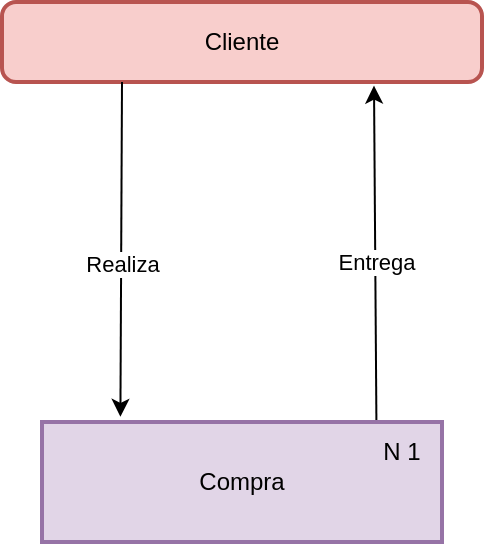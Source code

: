 <mxfile version="21.2.8" type="device" pages="10">
  <diagram name="Gestión de Clientes - Nivel 0" id="Xm2RtHz1trNomWh5cCNI">
    <mxGraphModel dx="1404" dy="882" grid="1" gridSize="10" guides="1" tooltips="1" connect="1" arrows="1" fold="1" page="1" pageScale="1" pageWidth="1169" pageHeight="1654" math="0" shadow="0">
      <root>
        <mxCell id="0" />
        <mxCell id="1" parent="0" />
        <mxCell id="is9sWCnFWoWqzrdTaFwk-2" value="Cliente" style="rounded=1;whiteSpace=wrap;html=1;absoluteArcSize=1;arcSize=14;strokeWidth=2;fillColor=#f8cecc;strokeColor=#b85450;" parent="1" vertex="1">
          <mxGeometry x="310" y="200" width="240" height="40" as="geometry" />
        </mxCell>
        <mxCell id="is9sWCnFWoWqzrdTaFwk-8" value="Compra" style="rounded=0;whiteSpace=wrap;html=1;strokeWidth=2;fillColor=#e1d5e7;strokeColor=#9673a6;" parent="1" vertex="1">
          <mxGeometry x="330" y="410" width="200" height="60" as="geometry" />
        </mxCell>
        <mxCell id="vkzqZkkWysYP-hcfmSXD-1" value="" style="endArrow=classic;html=1;rounded=0;exitX=0.25;exitY=1;exitDx=0;exitDy=0;entryX=0.196;entryY=-0.043;entryDx=0;entryDy=0;entryPerimeter=0;" parent="1" source="is9sWCnFWoWqzrdTaFwk-2" target="is9sWCnFWoWqzrdTaFwk-8" edge="1">
          <mxGeometry width="50" height="50" relative="1" as="geometry">
            <mxPoint x="380" y="570" as="sourcePoint" />
            <mxPoint x="370" y="400" as="targetPoint" />
          </mxGeometry>
        </mxCell>
        <mxCell id="vkzqZkkWysYP-hcfmSXD-3" value="Realiza" style="edgeLabel;html=1;align=center;verticalAlign=middle;resizable=0;points=[];" parent="vkzqZkkWysYP-hcfmSXD-1" vertex="1" connectable="0">
          <mxGeometry x="0.14" relative="1" as="geometry">
            <mxPoint y="-5" as="offset" />
          </mxGeometry>
        </mxCell>
        <mxCell id="vkzqZkkWysYP-hcfmSXD-2" value="" style="endArrow=classic;html=1;rounded=0;exitX=0.836;exitY=-0.017;exitDx=0;exitDy=0;entryX=0.775;entryY=1.045;entryDx=0;entryDy=0;entryPerimeter=0;exitPerimeter=0;" parent="1" source="is9sWCnFWoWqzrdTaFwk-8" target="is9sWCnFWoWqzrdTaFwk-2" edge="1">
          <mxGeometry width="50" height="50" relative="1" as="geometry">
            <mxPoint x="380" y="250" as="sourcePoint" />
            <mxPoint x="379" y="417" as="targetPoint" />
          </mxGeometry>
        </mxCell>
        <mxCell id="vkzqZkkWysYP-hcfmSXD-4" value="Entrega" style="edgeLabel;html=1;align=center;verticalAlign=middle;resizable=0;points=[];" parent="vkzqZkkWysYP-hcfmSXD-2" vertex="1" connectable="0">
          <mxGeometry x="-0.416" relative="1" as="geometry">
            <mxPoint y="-30" as="offset" />
          </mxGeometry>
        </mxCell>
        <mxCell id="oHiN_Q58k1q49xDHr2K3-1" value="N 1" style="text;html=1;strokeColor=none;fillColor=none;align=center;verticalAlign=middle;whiteSpace=wrap;rounded=0;" parent="1" vertex="1">
          <mxGeometry x="480" y="410" width="60" height="30" as="geometry" />
        </mxCell>
      </root>
    </mxGraphModel>
  </diagram>
  <diagram id="xXpZWJ02z_ZloCFu-1rw" name="Gestión de Clientes - Nivel 1">
    <mxGraphModel dx="3510" dy="2205" grid="1" gridSize="10" guides="1" tooltips="1" connect="1" arrows="1" fold="1" page="1" pageScale="1" pageWidth="827" pageHeight="1169" math="0" shadow="0">
      <root>
        <mxCell id="0" />
        <mxCell id="1" parent="0" />
        <mxCell id="xZ37zHOjKhyr7QV-gaL_-7" value="" style="edgeStyle=orthogonalEdgeStyle;rounded=0;orthogonalLoop=1;jettySize=auto;html=1;" parent="1" source="37fi6rvRSAQMPUNoToI0-1" target="xZ37zHOjKhyr7QV-gaL_-4" edge="1">
          <mxGeometry relative="1" as="geometry" />
        </mxCell>
        <mxCell id="37fi6rvRSAQMPUNoToI0-1" value="Inicio" style="strokeWidth=2;html=1;shape=mxgraph.flowchart.start_1;whiteSpace=wrap;fillColor=#e1d5e7;strokeColor=#9673a6;" parent="1" vertex="1">
          <mxGeometry x="660" y="10" width="100" height="60" as="geometry" />
        </mxCell>
        <mxCell id="xZ37zHOjKhyr7QV-gaL_-15" style="edgeStyle=orthogonalEdgeStyle;rounded=0;orthogonalLoop=1;jettySize=auto;html=1;exitX=0;exitY=0.5;exitDx=0;exitDy=0;exitPerimeter=0;entryX=0.5;entryY=0;entryDx=0;entryDy=0;" parent="1" source="37fi6rvRSAQMPUNoToI0-7" target="xZ37zHOjKhyr7QV-gaL_-9" edge="1">
          <mxGeometry relative="1" as="geometry" />
        </mxCell>
        <mxCell id="xZ37zHOjKhyr7QV-gaL_-16" value="No" style="edgeLabel;html=1;align=center;verticalAlign=middle;resizable=0;points=[];" parent="xZ37zHOjKhyr7QV-gaL_-15" vertex="1" connectable="0">
          <mxGeometry x="-0.808" y="2" relative="1" as="geometry">
            <mxPoint x="-39" y="-14" as="offset" />
          </mxGeometry>
        </mxCell>
        <mxCell id="xZ37zHOjKhyr7QV-gaL_-33" style="edgeStyle=orthogonalEdgeStyle;rounded=0;orthogonalLoop=1;jettySize=auto;html=1;exitX=1;exitY=0.5;exitDx=0;exitDy=0;exitPerimeter=0;entryX=0.5;entryY=0;entryDx=0;entryDy=0;" parent="1" source="37fi6rvRSAQMPUNoToI0-7" target="xZ37zHOjKhyr7QV-gaL_-32" edge="1">
          <mxGeometry relative="1" as="geometry" />
        </mxCell>
        <mxCell id="xZ37zHOjKhyr7QV-gaL_-42" value="Si" style="edgeLabel;html=1;align=center;verticalAlign=middle;resizable=0;points=[];" parent="xZ37zHOjKhyr7QV-gaL_-33" vertex="1" connectable="0">
          <mxGeometry x="0.295" y="-1" relative="1" as="geometry">
            <mxPoint x="-54" y="-12" as="offset" />
          </mxGeometry>
        </mxCell>
        <mxCell id="37fi6rvRSAQMPUNoToI0-7" value="¿Cliente presenta Participaciones?" style="strokeWidth=2;html=1;shape=mxgraph.flowchart.decision;whiteSpace=wrap;fillColor=#f8cecc;strokeColor=#b85450;" parent="1" vertex="1">
          <mxGeometry x="630" y="230" width="160" height="170" as="geometry" />
        </mxCell>
        <mxCell id="37fi6rvRSAQMPUNoToI0-13" style="edgeStyle=orthogonalEdgeStyle;rounded=0;orthogonalLoop=1;jettySize=auto;html=1;exitX=0.5;exitY=1;exitDx=0;exitDy=0;" parent="1" source="37fi6rvRSAQMPUNoToI0-10" target="37fi6rvRSAQMPUNoToI0-11" edge="1">
          <mxGeometry relative="1" as="geometry" />
        </mxCell>
        <mxCell id="37fi6rvRSAQMPUNoToI0-10" value="Devolver Participaciones" style="rounded=0;whiteSpace=wrap;html=1;strokeWidth=2;fillColor=#f8cecc;strokeColor=#b85450;" parent="1" vertex="1">
          <mxGeometry x="730" y="995" width="120" height="60" as="geometry" />
        </mxCell>
        <mxCell id="37fi6rvRSAQMPUNoToI0-11" value="Explicar al Cliente la Situación" style="rounded=0;whiteSpace=wrap;html=1;strokeWidth=2;fillColor=#f8cecc;strokeColor=#b85450;" parent="1" vertex="1">
          <mxGeometry x="730" y="1105" width="120" height="60" as="geometry" />
        </mxCell>
        <mxCell id="xZ37zHOjKhyr7QV-gaL_-52" value="" style="edgeStyle=orthogonalEdgeStyle;rounded=0;orthogonalLoop=1;jettySize=auto;html=1;" parent="1" source="37fi6rvRSAQMPUNoToI0-16" target="xZ37zHOjKhyr7QV-gaL_-48" edge="1">
          <mxGeometry relative="1" as="geometry" />
        </mxCell>
        <mxCell id="37fi6rvRSAQMPUNoToI0-16" value="Comprobar &lt;br&gt;Datos del Cliente" style="rounded=0;whiteSpace=wrap;html=1;strokeWidth=2;fillColor=#dae8fc;strokeColor=#6c8ebf;" parent="1" vertex="1">
          <mxGeometry x="1050" y="640" width="120" height="60" as="geometry" />
        </mxCell>
        <mxCell id="37fi6rvRSAQMPUNoToI0-25" style="edgeStyle=orthogonalEdgeStyle;rounded=0;orthogonalLoop=1;jettySize=auto;html=1;exitX=1;exitY=0.5;exitDx=0;exitDy=0;exitPerimeter=0;entryX=0.5;entryY=0;entryDx=0;entryDy=0;entryPerimeter=0;" parent="1" target="37fi6rvRSAQMPUNoToI0-30" edge="1">
          <mxGeometry relative="1" as="geometry">
            <mxPoint x="1249.95" y="935" as="targetPoint" />
            <mxPoint x="1119.95" y="880" as="sourcePoint" />
          </mxGeometry>
        </mxCell>
        <mxCell id="37fi6rvRSAQMPUNoToI0-26" value="Si" style="edgeLabel;html=1;align=center;verticalAlign=middle;resizable=0;points=[];" parent="37fi6rvRSAQMPUNoToI0-25" vertex="1" connectable="0">
          <mxGeometry x="-0.289" relative="1" as="geometry">
            <mxPoint x="21" y="-15" as="offset" />
          </mxGeometry>
        </mxCell>
        <mxCell id="37fi6rvRSAQMPUNoToI0-80" style="edgeStyle=orthogonalEdgeStyle;rounded=0;orthogonalLoop=1;jettySize=auto;html=1;exitX=0;exitY=0.5;exitDx=0;exitDy=0;exitPerimeter=0;entryX=0.672;entryY=-0.017;entryDx=0;entryDy=0;entryPerimeter=0;" parent="1" source="37fi6rvRSAQMPUNoToI0-22" target="37fi6rvRSAQMPUNoToI0-10" edge="1">
          <mxGeometry relative="1" as="geometry" />
        </mxCell>
        <mxCell id="OhBMOSLdaTZABBU7cG5U-3" value="No" style="edgeLabel;html=1;align=center;verticalAlign=middle;resizable=0;points=[];" parent="37fi6rvRSAQMPUNoToI0-80" vertex="1" connectable="0">
          <mxGeometry x="-0.138" y="-4" relative="1" as="geometry">
            <mxPoint x="3" y="-11" as="offset" />
          </mxGeometry>
        </mxCell>
        <mxCell id="37fi6rvRSAQMPUNoToI0-22" value="¿Datos de&lt;br&gt;Cliente Verificados&lt;br&gt;con las Participaciones?" style="strokeWidth=2;html=1;shape=mxgraph.flowchart.decision;whiteSpace=wrap;fillColor=#dae8fc;strokeColor=#6c8ebf;" parent="1" vertex="1">
          <mxGeometry x="1050" y="815" width="120" height="130" as="geometry" />
        </mxCell>
        <mxCell id="37fi6rvRSAQMPUNoToI0-49" style="edgeStyle=orthogonalEdgeStyle;rounded=0;orthogonalLoop=1;jettySize=auto;html=1;exitX=0.5;exitY=1;exitDx=0;exitDy=0;exitPerimeter=0;entryX=0.5;entryY=0;entryDx=0;entryDy=0;" parent="1" source="37fi6rvRSAQMPUNoToI0-30" target="gDfmU7wLOMHjVU7Y23U7-2" edge="1">
          <mxGeometry relative="1" as="geometry">
            <mxPoint x="1240" y="1080" as="targetPoint" />
          </mxGeometry>
        </mxCell>
        <mxCell id="e8xGjevT9pwHIuP4kk6D-47" value="Si" style="edgeLabel;html=1;align=center;verticalAlign=middle;resizable=0;points=[];" parent="37fi6rvRSAQMPUNoToI0-49" vertex="1" connectable="0">
          <mxGeometry x="0.148" y="1" relative="1" as="geometry">
            <mxPoint x="9" y="-11" as="offset" />
          </mxGeometry>
        </mxCell>
        <mxCell id="37fi6rvRSAQMPUNoToI0-30" value="Mientras haya Participaciones" style="strokeWidth=2;html=1;shape=mxgraph.flowchart.decision;whiteSpace=wrap;fillColor=#dae8fc;strokeColor=#6c8ebf;" parent="1" vertex="1">
          <mxGeometry x="1179.95" y="900" width="120" height="130" as="geometry" />
        </mxCell>
        <mxCell id="37fi6rvRSAQMPUNoToI0-36" style="edgeStyle=orthogonalEdgeStyle;rounded=0;orthogonalLoop=1;jettySize=auto;html=1;exitX=0.5;exitY=1;exitDx=0;exitDy=0;entryX=0.5;entryY=0;entryDx=0;entryDy=0;entryPerimeter=0;" parent="1" source="37fi6rvRSAQMPUNoToI0-32" target="37fi6rvRSAQMPUNoToI0-35" edge="1">
          <mxGeometry relative="1" as="geometry" />
        </mxCell>
        <mxCell id="37fi6rvRSAQMPUNoToI0-32" value="Comprobar &lt;br&gt;Validez de las Participaciones" style="rounded=0;whiteSpace=wrap;html=1;strokeWidth=2;fillColor=#dae8fc;strokeColor=#6c8ebf;" parent="1" vertex="1">
          <mxGeometry x="860" y="470" width="120" height="60" as="geometry" />
        </mxCell>
        <mxCell id="37fi6rvRSAQMPUNoToI0-37" style="edgeStyle=orthogonalEdgeStyle;rounded=0;orthogonalLoop=1;jettySize=auto;html=1;exitX=1;exitY=0.5;exitDx=0;exitDy=0;exitPerimeter=0;entryX=0.5;entryY=0;entryDx=0;entryDy=0;" parent="1" source="37fi6rvRSAQMPUNoToI0-35" target="37fi6rvRSAQMPUNoToI0-16" edge="1">
          <mxGeometry relative="1" as="geometry" />
        </mxCell>
        <mxCell id="OhBMOSLdaTZABBU7cG5U-1" value="Si" style="edgeLabel;html=1;align=center;verticalAlign=middle;resizable=0;points=[];" parent="37fi6rvRSAQMPUNoToI0-37" vertex="1" connectable="0">
          <mxGeometry x="0.029" y="-3" relative="1" as="geometry">
            <mxPoint x="-48" y="-18" as="offset" />
          </mxGeometry>
        </mxCell>
        <mxCell id="37fi6rvRSAQMPUNoToI0-78" style="edgeStyle=orthogonalEdgeStyle;rounded=0;orthogonalLoop=1;jettySize=auto;html=1;exitX=0;exitY=0.5;exitDx=0;exitDy=0;exitPerimeter=0;entryX=0.5;entryY=0;entryDx=0;entryDy=0;" parent="1" source="37fi6rvRSAQMPUNoToI0-35" target="37fi6rvRSAQMPUNoToI0-10" edge="1">
          <mxGeometry relative="1" as="geometry" />
        </mxCell>
        <mxCell id="OhBMOSLdaTZABBU7cG5U-2" value="No" style="edgeLabel;html=1;align=center;verticalAlign=middle;resizable=0;points=[];" parent="37fi6rvRSAQMPUNoToI0-78" vertex="1" connectable="0">
          <mxGeometry x="-0.837" y="-2" relative="1" as="geometry">
            <mxPoint x="-21" y="-9" as="offset" />
          </mxGeometry>
        </mxCell>
        <mxCell id="37fi6rvRSAQMPUNoToI0-35" value="¿Las &lt;br&gt;Participaciones son Válidas&lt;br&gt;(Fechas)?" style="strokeWidth=2;html=1;shape=mxgraph.flowchart.decision;whiteSpace=wrap;fillColor=#dae8fc;strokeColor=#6c8ebf;" parent="1" vertex="1">
          <mxGeometry x="860" y="555" width="120" height="130" as="geometry" />
        </mxCell>
        <mxCell id="xZ37zHOjKhyr7QV-gaL_-54" value="" style="edgeStyle=orthogonalEdgeStyle;rounded=0;orthogonalLoop=1;jettySize=auto;html=1;" parent="1" source="37fi6rvRSAQMPUNoToI0-38" target="37fi6rvRSAQMPUNoToI0-32" edge="1">
          <mxGeometry relative="1" as="geometry" />
        </mxCell>
        <mxCell id="37fi6rvRSAQMPUNoToI0-38" value="&lt;font style=&quot;font-size: 11px;&quot;&gt;Participaciones&lt;/font&gt;" style="strokeWidth=2;html=1;shape=mxgraph.flowchart.annotation_1;align=left;pointerEvents=1;fillColor=#dae8fc;strokeColor=#6c8ebf;" parent="1" vertex="1">
          <mxGeometry x="1060" y="487.5" width="110" height="25" as="geometry" />
        </mxCell>
        <mxCell id="37fi6rvRSAQMPUNoToI0-53" style="edgeStyle=orthogonalEdgeStyle;rounded=0;orthogonalLoop=1;jettySize=auto;html=1;exitX=1;exitY=0.5;exitDx=0;exitDy=0;exitPerimeter=0;entryX=0;entryY=0.5;entryDx=0;entryDy=0;" parent="1" source="37fi6rvRSAQMPUNoToI0-45" target="37fi6rvRSAQMPUNoToI0-46" edge="1">
          <mxGeometry relative="1" as="geometry" />
        </mxCell>
        <mxCell id="37fi6rvRSAQMPUNoToI0-54" value="Si" style="edgeLabel;html=1;align=center;verticalAlign=middle;resizable=0;points=[];" parent="37fi6rvRSAQMPUNoToI0-53" vertex="1" connectable="0">
          <mxGeometry x="0.147" y="-1" relative="1" as="geometry">
            <mxPoint x="-9" y="-16" as="offset" />
          </mxGeometry>
        </mxCell>
        <mxCell id="37fi6rvRSAQMPUNoToI0-56" style="edgeStyle=orthogonalEdgeStyle;rounded=0;orthogonalLoop=1;jettySize=auto;html=1;exitX=0;exitY=0.5;exitDx=0;exitDy=0;exitPerimeter=0;entryX=1;entryY=0.5;entryDx=0;entryDy=0;" parent="1" source="37fi6rvRSAQMPUNoToI0-45" target="37fi6rvRSAQMPUNoToI0-55" edge="1">
          <mxGeometry relative="1" as="geometry" />
        </mxCell>
        <mxCell id="37fi6rvRSAQMPUNoToI0-57" value="No" style="edgeLabel;html=1;align=center;verticalAlign=middle;resizable=0;points=[];" parent="37fi6rvRSAQMPUNoToI0-56" vertex="1" connectable="0">
          <mxGeometry x="-0.334" y="-1" relative="1" as="geometry">
            <mxPoint x="-3" y="-14" as="offset" />
          </mxGeometry>
        </mxCell>
        <mxCell id="37fi6rvRSAQMPUNoToI0-45" value="¿Es&lt;br&gt;Participación Descuentos Productos Específicos?" style="strokeWidth=2;html=1;shape=mxgraph.flowchart.decision;whiteSpace=wrap;fillColor=#dae8fc;strokeColor=#6c8ebf;" parent="1" vertex="1">
          <mxGeometry x="1177.98" y="1480" width="120" height="130" as="geometry" />
        </mxCell>
        <mxCell id="TaoieN-huCqyve0QqmMb-1" value="" style="edgeStyle=orthogonalEdgeStyle;rounded=0;orthogonalLoop=1;jettySize=auto;html=1;" parent="1" source="37fi6rvRSAQMPUNoToI0-46" target="37fi6rvRSAQMPUNoToI0-45" edge="1">
          <mxGeometry relative="1" as="geometry" />
        </mxCell>
        <mxCell id="37fi6rvRSAQMPUNoToI0-46" value="Recalcular compra con los Descuentos en los Productos" style="rounded=0;whiteSpace=wrap;html=1;strokeWidth=2;fillColor=#dae8fc;strokeColor=#6c8ebf;" parent="1" vertex="1">
          <mxGeometry x="1324.23" y="1515" width="120" height="60" as="geometry" />
        </mxCell>
        <mxCell id="9vYpa5D0__gp7wL21VZk-14" style="edgeStyle=orthogonalEdgeStyle;rounded=0;orthogonalLoop=1;jettySize=auto;html=1;exitX=0.5;exitY=1;exitDx=0;exitDy=0;entryX=0.5;entryY=0;entryDx=0;entryDy=0;entryPerimeter=0;" parent="1" source="37fi6rvRSAQMPUNoToI0-48" target="9vYpa5D0__gp7wL21VZk-6" edge="1">
          <mxGeometry relative="1" as="geometry" />
        </mxCell>
        <mxCell id="37fi6rvRSAQMPUNoToI0-48" value="Comprobar Tipo de Sorteo" style="rounded=0;whiteSpace=wrap;html=1;strokeWidth=2;fillColor=#dae8fc;strokeColor=#6c8ebf;" parent="1" vertex="1">
          <mxGeometry x="1400" y="1277" width="120" height="60" as="geometry" />
        </mxCell>
        <mxCell id="xZ37zHOjKhyr7QV-gaL_-55" value="" style="edgeStyle=orthogonalEdgeStyle;rounded=0;orthogonalLoop=1;jettySize=auto;html=1;" parent="1" source="37fi6rvRSAQMPUNoToI0-51" target="37fi6rvRSAQMPUNoToI0-48" edge="1">
          <mxGeometry relative="1" as="geometry" />
        </mxCell>
        <mxCell id="37fi6rvRSAQMPUNoToI0-51" value="&lt;font style=&quot;font-size: 11px;&quot;&gt;Sorteos&lt;/font&gt;" style="strokeWidth=2;html=1;shape=mxgraph.flowchart.annotation_1;align=left;pointerEvents=1;fillColor=#dae8fc;strokeColor=#6c8ebf;" parent="1" vertex="1">
          <mxGeometry x="1563" y="1294.5" width="100" height="25" as="geometry" />
        </mxCell>
        <mxCell id="37fi6rvRSAQMPUNoToI0-55" value="Recalcular compra con los Descuentos en Factura" style="rounded=0;whiteSpace=wrap;html=1;strokeWidth=2;fillColor=#dae8fc;strokeColor=#6c8ebf;" parent="1" vertex="1">
          <mxGeometry x="1024.23" y="1515" width="120" height="60" as="geometry" />
        </mxCell>
        <mxCell id="37fi6rvRSAQMPUNoToI0-59" value="" style="endArrow=classic;html=1;rounded=0;edgeStyle=orthogonalEdgeStyle;" parent="1" edge="1">
          <mxGeometry width="50" height="50" relative="1" as="geometry">
            <mxPoint x="1270" y="1650" as="sourcePoint" />
            <mxPoint x="1179.95" y="965" as="targetPoint" />
            <Array as="points">
              <mxPoint x="1270" y="1670" />
              <mxPoint x="930" y="1670" />
              <mxPoint x="930" y="965" />
            </Array>
          </mxGeometry>
        </mxCell>
        <mxCell id="37fi6rvRSAQMPUNoToI0-61" value="" style="endArrow=none;html=1;rounded=0;entryX=0.5;entryY=1;entryDx=0;entryDy=0;edgeStyle=orthogonalEdgeStyle;exitX=0.518;exitY=1.005;exitDx=0;exitDy=0;exitPerimeter=0;" parent="1" source="37fi6rvRSAQMPUNoToI0-55" target="37fi6rvRSAQMPUNoToI0-46" edge="1">
          <mxGeometry width="50" height="50" relative="1" as="geometry">
            <mxPoint x="1080" y="1580" as="sourcePoint" />
            <mxPoint x="1167.93" y="1475" as="targetPoint" />
            <Array as="points">
              <mxPoint x="1086" y="1620" />
              <mxPoint x="1384" y="1620" />
            </Array>
          </mxGeometry>
        </mxCell>
        <mxCell id="e8xGjevT9pwHIuP4kk6D-30" value="" style="edgeStyle=orthogonalEdgeStyle;rounded=0;orthogonalLoop=1;jettySize=auto;html=1;" parent="1" source="37fi6rvRSAQMPUNoToI0-70" target="OhBMOSLdaTZABBU7cG5U-10" edge="1">
          <mxGeometry relative="1" as="geometry" />
        </mxCell>
        <mxCell id="e8xGjevT9pwHIuP4kk6D-50" value="" style="edgeStyle=orthogonalEdgeStyle;rounded=0;orthogonalLoop=1;jettySize=auto;html=1;" parent="1" source="37fi6rvRSAQMPUNoToI0-70" target="37fi6rvRSAQMPUNoToI0-76" edge="1">
          <mxGeometry relative="1" as="geometry" />
        </mxCell>
        <mxCell id="37fi6rvRSAQMPUNoToI0-70" value="Generar Factura" style="rounded=0;whiteSpace=wrap;html=1;strokeWidth=2;fillColor=#dae8fc;strokeColor=#6c8ebf;" parent="1" vertex="1">
          <mxGeometry x="989.97" y="1854" width="200" height="60" as="geometry" />
        </mxCell>
        <mxCell id="37fi6rvRSAQMPUNoToI0-73" value="&lt;font style=&quot;font-size: 11px;&quot;&gt;Facturas&lt;/font&gt;" style="strokeWidth=2;html=1;shape=mxgraph.flowchart.annotation_1;align=left;pointerEvents=1;fillColor=#dae8fc;strokeColor=#6c8ebf;" parent="1" vertex="1">
          <mxGeometry x="1259.97" y="1854" width="130" height="25" as="geometry" />
        </mxCell>
        <mxCell id="37fi6rvRSAQMPUNoToI0-74" value="&lt;font style=&quot;font-size: 11px;&quot;&gt;Detalles Facturas&lt;/font&gt;" style="strokeWidth=2;html=1;shape=mxgraph.flowchart.annotation_1;align=left;pointerEvents=1;fillColor=#dae8fc;strokeColor=#6c8ebf;" parent="1" vertex="1">
          <mxGeometry x="1259.97" y="1889" width="130" height="25" as="geometry" />
        </mxCell>
        <mxCell id="37fi6rvRSAQMPUNoToI0-75" value="" style="strokeWidth=2;html=1;shape=mxgraph.flowchart.annotation_2;align=left;labelPosition=right;pointerEvents=1;fillColor=#dae8fc;strokeColor=#6c8ebf;" parent="1" vertex="1">
          <mxGeometry x="1189.97" y="1844" width="110" height="80" as="geometry" />
        </mxCell>
        <mxCell id="37fi6rvRSAQMPUNoToI0-86" style="edgeStyle=orthogonalEdgeStyle;rounded=0;orthogonalLoop=1;jettySize=auto;html=1;entryX=0.5;entryY=0;entryDx=0;entryDy=0;entryPerimeter=0;" parent="1" target="37fi6rvRSAQMPUNoToI0-85" edge="1">
          <mxGeometry relative="1" as="geometry">
            <mxPoint x="660" y="2060" as="sourcePoint" />
          </mxGeometry>
        </mxCell>
        <mxCell id="37fi6rvRSAQMPUNoToI0-76" value="Dar Factura junto con Participaciones al Cliente" style="rounded=0;whiteSpace=wrap;html=1;strokeWidth=2;fillColor=#f8cecc;strokeColor=#b85450;" parent="1" vertex="1">
          <mxGeometry x="970.02" y="1980" width="240" height="60" as="geometry" />
        </mxCell>
        <mxCell id="37fi6rvRSAQMPUNoToI0-85" value="Fin" style="strokeWidth=2;html=1;shape=mxgraph.flowchart.start_1;whiteSpace=wrap;fillColor=#e1d5e7;strokeColor=#9673a6;" parent="1" vertex="1">
          <mxGeometry x="610" y="2100" width="100" height="60" as="geometry" />
        </mxCell>
        <mxCell id="OhBMOSLdaTZABBU7cG5U-10" value="Factura" style="shape=document;whiteSpace=wrap;html=1;boundedLbl=1;fillColor=#d5e8d4;strokeColor=#82b366;" parent="1" vertex="1">
          <mxGeometry x="840.02" y="1844" width="120" height="80" as="geometry" />
        </mxCell>
        <mxCell id="e8xGjevT9pwHIuP4kk6D-5" style="edgeStyle=orthogonalEdgeStyle;rounded=0;orthogonalLoop=1;jettySize=auto;html=1;exitX=0.5;exitY=1;exitDx=0;exitDy=0;entryX=0.5;entryY=0;entryDx=0;entryDy=0;entryPerimeter=0;" parent="1" source="e8xGjevT9pwHIuP4kk6D-1" target="e8xGjevT9pwHIuP4kk6D-4" edge="1">
          <mxGeometry relative="1" as="geometry" />
        </mxCell>
        <mxCell id="e8xGjevT9pwHIuP4kk6D-1" value="Comprobar existencia del Cliente" style="rounded=0;whiteSpace=wrap;html=1;strokeWidth=2;fillColor=#dae8fc;strokeColor=#6c8ebf;" parent="1" vertex="1">
          <mxGeometry x="450" y="670" width="200" height="60" as="geometry" />
        </mxCell>
        <mxCell id="xZ37zHOjKhyr7QV-gaL_-25" value="" style="edgeStyle=orthogonalEdgeStyle;rounded=0;orthogonalLoop=1;jettySize=auto;html=1;" parent="1" source="e8xGjevT9pwHIuP4kk6D-2" target="e8xGjevT9pwHIuP4kk6D-1" edge="1">
          <mxGeometry relative="1" as="geometry" />
        </mxCell>
        <mxCell id="e8xGjevT9pwHIuP4kk6D-2" value="&lt;font style=&quot;font-size: 11px;&quot;&gt;Clientes&lt;/font&gt;" style="strokeWidth=2;html=1;shape=mxgraph.flowchart.annotation_1;align=left;pointerEvents=1;fillColor=#dae8fc;strokeColor=#6c8ebf;" parent="1" vertex="1">
          <mxGeometry x="294" y="687.5" width="110" height="25" as="geometry" />
        </mxCell>
        <mxCell id="e8xGjevT9pwHIuP4kk6D-4" value="¿Existe Cliente?" style="strokeWidth=2;html=1;shape=mxgraph.flowchart.decision;whiteSpace=wrap;fillColor=#dae8fc;strokeColor=#6c8ebf;" parent="1" vertex="1">
          <mxGeometry x="490" y="795" width="120" height="130" as="geometry" />
        </mxCell>
        <mxCell id="e8xGjevT9pwHIuP4kk6D-10" style="edgeStyle=orthogonalEdgeStyle;rounded=0;orthogonalLoop=1;jettySize=auto;html=1;exitX=0.5;exitY=1;exitDx=0;exitDy=0;entryX=0.5;entryY=0;entryDx=0;entryDy=0;" parent="1" source="e8xGjevT9pwHIuP4kk6D-7" target="e8xGjevT9pwHIuP4kk6D-8" edge="1">
          <mxGeometry relative="1" as="geometry" />
        </mxCell>
        <mxCell id="e8xGjevT9pwHIuP4kk6D-7" value="Solicitar Datos al Cliente Mediante el formulario de aceptación de datos Personales Cumpliendo con todos los requisitos de la LOPD" style="rounded=0;whiteSpace=wrap;html=1;strokeWidth=2;fillColor=#f8cecc;strokeColor=#b85450;" parent="1" vertex="1">
          <mxGeometry x="239" y="920" width="240" height="60" as="geometry" />
        </mxCell>
        <mxCell id="e8xGjevT9pwHIuP4kk6D-12" style="edgeStyle=orthogonalEdgeStyle;rounded=0;orthogonalLoop=1;jettySize=auto;html=1;exitX=0.5;exitY=1;exitDx=0;exitDy=0;" parent="1" source="e8xGjevT9pwHIuP4kk6D-8" target="e8xGjevT9pwHIuP4kk6D-11" edge="1">
          <mxGeometry relative="1" as="geometry" />
        </mxCell>
        <mxCell id="e8xGjevT9pwHIuP4kk6D-8" value="Empleado Informa al Cliente de los derechos que posee sobre sus datos personales y dónde puede ejercer sus derechos" style="rounded=0;whiteSpace=wrap;html=1;strokeWidth=2;fillColor=#f8cecc;strokeColor=#b85450;" parent="1" vertex="1">
          <mxGeometry x="239" y="1030" width="240" height="60" as="geometry" />
        </mxCell>
        <mxCell id="xZ37zHOjKhyr7QV-gaL_-29" style="edgeStyle=orthogonalEdgeStyle;rounded=0;orthogonalLoop=1;jettySize=auto;html=1;exitX=1;exitY=0.5;exitDx=0;exitDy=0;exitPerimeter=0;entryX=0.5;entryY=0;entryDx=0;entryDy=0;" parent="1" source="e8xGjevT9pwHIuP4kk6D-11" target="xZ37zHOjKhyr7QV-gaL_-28" edge="1">
          <mxGeometry relative="1" as="geometry" />
        </mxCell>
        <mxCell id="xZ37zHOjKhyr7QV-gaL_-30" value="Si" style="edgeLabel;html=1;align=center;verticalAlign=middle;resizable=0;points=[];" parent="xZ37zHOjKhyr7QV-gaL_-29" vertex="1" connectable="0">
          <mxGeometry x="0.189" y="-2" relative="1" as="geometry">
            <mxPoint x="-45" y="-17" as="offset" />
          </mxGeometry>
        </mxCell>
        <mxCell id="e8xGjevT9pwHIuP4kk6D-11" value="¿Aceptados los términos&lt;br&gt;asociados a sus datos personales?" style="strokeWidth=2;html=1;shape=mxgraph.flowchart.decision;whiteSpace=wrap;fillColor=#f8cecc;strokeColor=#b85450;" parent="1" vertex="1">
          <mxGeometry x="276.5" y="1169" width="165" height="160" as="geometry" />
        </mxCell>
        <mxCell id="e8xGjevT9pwHIuP4kk6D-13" value="Registrar datos del Cliente" style="rounded=0;whiteSpace=wrap;html=1;strokeWidth=2;fillColor=#dae8fc;strokeColor=#6c8ebf;" parent="1" vertex="1">
          <mxGeometry x="460" y="1400" width="170" height="60" as="geometry" />
        </mxCell>
        <mxCell id="e8xGjevT9pwHIuP4kk6D-16" value="" style="endArrow=none;html=1;rounded=0;entryX=1;entryY=0.5;entryDx=0;entryDy=0;entryPerimeter=0;edgeStyle=orthogonalEdgeStyle;exitX=0.487;exitY=0.983;exitDx=0;exitDy=0;exitPerimeter=0;" parent="1" source="e8xGjevT9pwHIuP4kk6D-13" target="e8xGjevT9pwHIuP4kk6D-4" edge="1">
          <mxGeometry width="50" height="50" relative="1" as="geometry">
            <mxPoint x="550" y="1500" as="sourcePoint" />
            <mxPoint x="630" y="1440" as="targetPoint" />
            <Array as="points">
              <mxPoint x="543" y="1470" />
              <mxPoint x="670" y="1470" />
              <mxPoint x="670" y="860" />
            </Array>
          </mxGeometry>
        </mxCell>
        <mxCell id="xZ37zHOjKhyr7QV-gaL_-35" value="Si" style="edgeLabel;html=1;align=center;verticalAlign=middle;resizable=0;points=[];" parent="e8xGjevT9pwHIuP4kk6D-16" vertex="1" connectable="0">
          <mxGeometry x="0.902" y="2" relative="1" as="geometry">
            <mxPoint x="-20" y="-12" as="offset" />
          </mxGeometry>
        </mxCell>
        <mxCell id="e8xGjevT9pwHIuP4kk6D-20" value="" style="endArrow=none;html=1;rounded=0;entryX=0.5;entryY=1;entryDx=0;entryDy=0;edgeStyle=orthogonalEdgeStyle;" parent="1" target="37fi6rvRSAQMPUNoToI0-11" edge="1">
          <mxGeometry width="50" height="50" relative="1" as="geometry">
            <mxPoint x="610" y="1470" as="sourcePoint" />
            <mxPoint x="550" y="1270" as="targetPoint" />
            <Array as="points">
              <mxPoint x="610" y="1520" />
              <mxPoint x="790" y="1520" />
            </Array>
          </mxGeometry>
        </mxCell>
        <mxCell id="e8xGjevT9pwHIuP4kk6D-21" value="" style="endArrow=none;html=1;rounded=0;entryX=1;entryY=0.5;entryDx=0;entryDy=0;entryPerimeter=0;edgeStyle=orthogonalEdgeStyle;" parent="1" target="37fi6rvRSAQMPUNoToI0-30" edge="1">
          <mxGeometry width="50" height="50" relative="1" as="geometry">
            <mxPoint x="690" y="1520" as="sourcePoint" />
            <mxPoint x="1120" y="1220" as="targetPoint" />
            <Array as="points">
              <mxPoint x="690" y="1680" />
              <mxPoint x="1710" y="1680" />
              <mxPoint x="1710" y="965" />
            </Array>
          </mxGeometry>
        </mxCell>
        <mxCell id="e8xGjevT9pwHIuP4kk6D-46" value="No" style="edgeLabel;html=1;align=center;verticalAlign=middle;resizable=0;points=[];" parent="e8xGjevT9pwHIuP4kk6D-21" vertex="1" connectable="0">
          <mxGeometry x="0.922" y="2" relative="1" as="geometry">
            <mxPoint y="-22" as="offset" />
          </mxGeometry>
        </mxCell>
        <mxCell id="e8xGjevT9pwHIuP4kk6D-32" value="" style="edgeStyle=orthogonalEdgeStyle;rounded=0;orthogonalLoop=1;jettySize=auto;html=1;" parent="1" source="e8xGjevT9pwHIuP4kk6D-22" target="e8xGjevT9pwHIuP4kk6D-27" edge="1">
          <mxGeometry relative="1" as="geometry" />
        </mxCell>
        <mxCell id="e8xGjevT9pwHIuP4kk6D-48" value="" style="edgeStyle=orthogonalEdgeStyle;rounded=0;orthogonalLoop=1;jettySize=auto;html=1;" parent="1" source="e8xGjevT9pwHIuP4kk6D-22" target="37fi6rvRSAQMPUNoToI0-70" edge="1">
          <mxGeometry relative="1" as="geometry" />
        </mxCell>
        <mxCell id="e8xGjevT9pwHIuP4kk6D-22" value="Generar Nueva Participación" style="rounded=0;whiteSpace=wrap;html=1;strokeWidth=2;fillColor=#dae8fc;strokeColor=#6c8ebf;" parent="1" vertex="1">
          <mxGeometry x="1030.02" y="1710" width="120" height="60" as="geometry" />
        </mxCell>
        <mxCell id="e8xGjevT9pwHIuP4kk6D-23" value="&lt;font style=&quot;font-size: 11px;&quot;&gt;Participaciones&lt;/font&gt;" style="strokeWidth=2;html=1;shape=mxgraph.flowchart.annotation_1;align=left;pointerEvents=1;fillColor=#dae8fc;strokeColor=#6c8ebf;" parent="1" vertex="1">
          <mxGeometry x="1217.97" y="1695" width="130" height="25" as="geometry" />
        </mxCell>
        <mxCell id="e8xGjevT9pwHIuP4kk6D-24" value="&lt;span style=&quot;font-size: 11px;&quot;&gt;Sorteos&lt;/span&gt;" style="strokeWidth=2;html=1;shape=mxgraph.flowchart.annotation_1;align=left;pointerEvents=1;fillColor=#dae8fc;strokeColor=#6c8ebf;" parent="1" vertex="1">
          <mxGeometry x="1217.97" y="1730" width="130" height="25" as="geometry" />
        </mxCell>
        <mxCell id="e8xGjevT9pwHIuP4kk6D-25" value="" style="strokeWidth=2;html=1;shape=mxgraph.flowchart.annotation_2;align=left;labelPosition=right;pointerEvents=1;fillColor=#dae8fc;strokeColor=#6c8ebf;" parent="1" vertex="1">
          <mxGeometry x="1158.02" y="1685" width="99.95" height="110" as="geometry" />
        </mxCell>
        <mxCell id="e8xGjevT9pwHIuP4kk6D-27" value="Participacion" style="shape=document;whiteSpace=wrap;html=1;boundedLbl=1;fillColor=#d5e8d4;strokeColor=#82b366;" parent="1" vertex="1">
          <mxGeometry x="840.02" y="1700" width="120" height="80" as="geometry" />
        </mxCell>
        <mxCell id="e8xGjevT9pwHIuP4kk6D-33" value="" style="endArrow=classic;html=1;rounded=0;entryX=0.5;entryY=0;entryDx=0;entryDy=0;" parent="1" target="e8xGjevT9pwHIuP4kk6D-22" edge="1">
          <mxGeometry width="50" height="50" relative="1" as="geometry">
            <mxPoint x="1090.02" y="1680" as="sourcePoint" />
            <mxPoint x="980.02" y="1680" as="targetPoint" />
          </mxGeometry>
        </mxCell>
        <mxCell id="e8xGjevT9pwHIuP4kk6D-39" value="" style="edgeStyle=orthogonalEdgeStyle;rounded=0;orthogonalLoop=1;jettySize=auto;html=1;exitX=0.739;exitY=1.019;exitDx=0;exitDy=0;exitPerimeter=0;entryX=0;entryY=0.5;entryDx=0;entryDy=0;" parent="1" source="e8xGjevT9pwHIuP4kk6D-35" target="e8xGjevT9pwHIuP4kk6D-38" edge="1">
          <mxGeometry relative="1" as="geometry">
            <Array as="points">
              <mxPoint x="218" y="1660" />
              <mxPoint x="324" y="1660" />
            </Array>
          </mxGeometry>
        </mxCell>
        <mxCell id="e8xGjevT9pwHIuP4kk6D-49" style="edgeStyle=orthogonalEdgeStyle;rounded=0;orthogonalLoop=1;jettySize=auto;html=1;exitX=0.5;exitY=1;exitDx=0;exitDy=0;" parent="1" source="e8xGjevT9pwHIuP4kk6D-35" target="e8xGjevT9pwHIuP4kk6D-36" edge="1">
          <mxGeometry relative="1" as="geometry" />
        </mxCell>
        <mxCell id="e8xGjevT9pwHIuP4kk6D-35" value="Generar Factura Simplificada" style="rounded=0;whiteSpace=wrap;html=1;strokeWidth=2;fillColor=#dae8fc;strokeColor=#6c8ebf;" parent="1" vertex="1">
          <mxGeometry x="70.0" y="1530" width="200" height="60" as="geometry" />
        </mxCell>
        <mxCell id="e8xGjevT9pwHIuP4kk6D-36" value="Dar Factura Simplificada al Cliente" style="rounded=0;whiteSpace=wrap;html=1;strokeWidth=2;fillColor=#f8cecc;strokeColor=#b85450;" parent="1" vertex="1">
          <mxGeometry x="70" y="1850" width="200" height="60" as="geometry" />
        </mxCell>
        <mxCell id="e8xGjevT9pwHIuP4kk6D-38" value="Factura Simplificada" style="shape=document;whiteSpace=wrap;html=1;boundedLbl=1;fillColor=#d5e8d4;strokeColor=#82b366;" parent="1" vertex="1">
          <mxGeometry x="330.0" y="1620" width="120" height="80" as="geometry" />
        </mxCell>
        <mxCell id="e8xGjevT9pwHIuP4kk6D-40" value="" style="endArrow=none;html=1;rounded=0;exitX=0.5;exitY=1;exitDx=0;exitDy=0;entryX=0.5;entryY=1;entryDx=0;entryDy=0;edgeStyle=orthogonalEdgeStyle;" parent="1" source="e8xGjevT9pwHIuP4kk6D-36" target="37fi6rvRSAQMPUNoToI0-76" edge="1">
          <mxGeometry width="50" height="50" relative="1" as="geometry">
            <mxPoint x="930" y="2020" as="sourcePoint" />
            <mxPoint x="980" y="1970" as="targetPoint" />
            <Array as="points">
              <mxPoint x="170" y="2060" />
              <mxPoint x="1090" y="2060" />
            </Array>
          </mxGeometry>
        </mxCell>
        <mxCell id="e8xGjevT9pwHIuP4kk6D-41" value="&lt;font style=&quot;font-size: 11px;&quot;&gt;Facturas Simplilficadas&lt;/font&gt;" style="strokeWidth=2;html=1;shape=mxgraph.flowchart.annotation_1;align=left;pointerEvents=1;fillColor=#dae8fc;strokeColor=#6c8ebf;" parent="1" vertex="1">
          <mxGeometry x="340" y="1530" width="170" height="25" as="geometry" />
        </mxCell>
        <mxCell id="e8xGjevT9pwHIuP4kk6D-42" value="&lt;font style=&quot;font-size: 11px;&quot;&gt;Detalles Facturas Simplificadas&lt;/font&gt;" style="strokeWidth=2;html=1;shape=mxgraph.flowchart.annotation_1;align=left;pointerEvents=1;fillColor=#dae8fc;strokeColor=#6c8ebf;" parent="1" vertex="1">
          <mxGeometry x="340" y="1565" width="170" height="25" as="geometry" />
        </mxCell>
        <mxCell id="e8xGjevT9pwHIuP4kk6D-43" value="" style="strokeWidth=2;html=1;shape=mxgraph.flowchart.annotation_2;align=left;labelPosition=right;pointerEvents=1;fillColor=#dae8fc;strokeColor=#6c8ebf;" parent="1" vertex="1">
          <mxGeometry x="270" y="1520" width="110" height="80" as="geometry" />
        </mxCell>
        <mxCell id="xZ37zHOjKhyr7QV-gaL_-8" value="" style="edgeStyle=orthogonalEdgeStyle;rounded=0;orthogonalLoop=1;jettySize=auto;html=1;" parent="1" source="xZ37zHOjKhyr7QV-gaL_-4" target="37fi6rvRSAQMPUNoToI0-7" edge="1">
          <mxGeometry relative="1" as="geometry" />
        </mxCell>
        <mxCell id="xZ37zHOjKhyr7QV-gaL_-4" value="&lt;br&gt;Empleado &lt;br&gt;Introduce&lt;br&gt;la compra" style="html=1;strokeWidth=2;shape=manualInput;whiteSpace=wrap;rounded=1;size=26;arcSize=11;fillColor=#f8cecc;strokeColor=#b85450;" parent="1" vertex="1">
          <mxGeometry x="655" y="110" width="110" height="80" as="geometry" />
        </mxCell>
        <mxCell id="xZ37zHOjKhyr7QV-gaL_-14" style="edgeStyle=orthogonalEdgeStyle;rounded=0;orthogonalLoop=1;jettySize=auto;html=1;exitX=0.5;exitY=1;exitDx=0;exitDy=0;entryX=0.5;entryY=0;entryDx=0;entryDy=0;entryPerimeter=0;" parent="1" source="xZ37zHOjKhyr7QV-gaL_-9" target="xZ37zHOjKhyr7QV-gaL_-10" edge="1">
          <mxGeometry relative="1" as="geometry" />
        </mxCell>
        <mxCell id="xZ37zHOjKhyr7QV-gaL_-9" value="Empleado&lt;br&gt;Pregunta sí está registrado" style="rounded=0;whiteSpace=wrap;html=1;strokeWidth=2;fillColor=#f8cecc;strokeColor=#b85450;" parent="1" vertex="1">
          <mxGeometry x="294" y="360" width="120" height="60" as="geometry" />
        </mxCell>
        <mxCell id="xZ37zHOjKhyr7QV-gaL_-12" style="edgeStyle=orthogonalEdgeStyle;rounded=0;orthogonalLoop=1;jettySize=auto;html=1;exitX=0;exitY=0.5;exitDx=0;exitDy=0;exitPerimeter=0;entryX=0.5;entryY=0;entryDx=0;entryDy=0;" parent="1" source="xZ37zHOjKhyr7QV-gaL_-10" target="xZ37zHOjKhyr7QV-gaL_-11" edge="1">
          <mxGeometry relative="1" as="geometry" />
        </mxCell>
        <mxCell id="xZ37zHOjKhyr7QV-gaL_-22" value="No" style="edgeLabel;html=1;align=center;verticalAlign=middle;resizable=0;points=[];" parent="xZ37zHOjKhyr7QV-gaL_-12" vertex="1" connectable="0">
          <mxGeometry x="-0.702" relative="1" as="geometry">
            <mxPoint x="-8" y="-15" as="offset" />
          </mxGeometry>
        </mxCell>
        <mxCell id="xZ37zHOjKhyr7QV-gaL_-19" style="edgeStyle=orthogonalEdgeStyle;rounded=0;orthogonalLoop=1;jettySize=auto;html=1;exitX=1;exitY=0.5;exitDx=0;exitDy=0;exitPerimeter=0;entryX=0.552;entryY=0.127;entryDx=0;entryDy=0;entryPerimeter=0;" parent="1" source="xZ37zHOjKhyr7QV-gaL_-10" target="xZ37zHOjKhyr7QV-gaL_-18" edge="1">
          <mxGeometry relative="1" as="geometry">
            <Array as="points">
              <mxPoint x="556" y="505" />
            </Array>
          </mxGeometry>
        </mxCell>
        <mxCell id="xZ37zHOjKhyr7QV-gaL_-21" value="Si" style="edgeLabel;html=1;align=center;verticalAlign=middle;resizable=0;points=[];" parent="xZ37zHOjKhyr7QV-gaL_-19" vertex="1" connectable="0">
          <mxGeometry x="-0.562" y="1" relative="1" as="geometry">
            <mxPoint y="-14" as="offset" />
          </mxGeometry>
        </mxCell>
        <mxCell id="xZ37zHOjKhyr7QV-gaL_-10" value="¿Está registrado?" style="strokeWidth=2;html=1;shape=mxgraph.flowchart.decision;whiteSpace=wrap;fillColor=#f8cecc;strokeColor=#b85450;" parent="1" vertex="1">
          <mxGeometry x="294" y="440" width="120" height="130" as="geometry" />
        </mxCell>
        <mxCell id="xZ37zHOjKhyr7QV-gaL_-24" value="" style="edgeStyle=orthogonalEdgeStyle;rounded=0;orthogonalLoop=1;jettySize=auto;html=1;" parent="1" source="xZ37zHOjKhyr7QV-gaL_-11" target="xZ37zHOjKhyr7QV-gaL_-23" edge="1">
          <mxGeometry relative="1" as="geometry" />
        </mxCell>
        <mxCell id="xZ37zHOjKhyr7QV-gaL_-11" value="Empleado&lt;br&gt;Pregunta sí Desea Registrarse para&lt;br&gt;los Sorteos" style="rounded=0;whiteSpace=wrap;html=1;strokeWidth=2;fillColor=#f8cecc;strokeColor=#b85450;" parent="1" vertex="1">
          <mxGeometry x="100" y="542.5" width="120" height="60" as="geometry" />
        </mxCell>
        <mxCell id="xZ37zHOjKhyr7QV-gaL_-20" value="" style="edgeStyle=orthogonalEdgeStyle;rounded=0;orthogonalLoop=1;jettySize=auto;html=1;" parent="1" source="xZ37zHOjKhyr7QV-gaL_-18" target="e8xGjevT9pwHIuP4kk6D-1" edge="1">
          <mxGeometry relative="1" as="geometry" />
        </mxCell>
        <mxCell id="xZ37zHOjKhyr7QV-gaL_-18" value="Empleado &lt;br&gt;introduce DNI" style="html=1;strokeWidth=2;shape=manualInput;whiteSpace=wrap;rounded=1;size=26;arcSize=11;fillColor=#f8cecc;strokeColor=#b85450;" parent="1" vertex="1">
          <mxGeometry x="495" y="505" width="110" height="80" as="geometry" />
        </mxCell>
        <mxCell id="xZ37zHOjKhyr7QV-gaL_-23" value="¿Acepta Ser Registrado?" style="strokeWidth=2;html=1;shape=mxgraph.flowchart.decision;whiteSpace=wrap;fillColor=#f8cecc;strokeColor=#b85450;" parent="1" vertex="1">
          <mxGeometry x="100" y="640" width="120" height="130" as="geometry" />
        </mxCell>
        <mxCell id="xZ37zHOjKhyr7QV-gaL_-26" value="" style="endArrow=none;html=1;rounded=0;entryX=1;entryY=0.5;entryDx=0;entryDy=0;entryPerimeter=0;exitX=0;exitY=0.5;exitDx=0;exitDy=0;exitPerimeter=0;edgeStyle=orthogonalEdgeStyle;" parent="1" source="e8xGjevT9pwHIuP4kk6D-4" target="xZ37zHOjKhyr7QV-gaL_-23" edge="1">
          <mxGeometry width="50" height="50" relative="1" as="geometry">
            <mxPoint x="60" y="910" as="sourcePoint" />
            <mxPoint x="110" y="860" as="targetPoint" />
            <Array as="points">
              <mxPoint x="260" y="860" />
              <mxPoint x="260" y="705" />
            </Array>
          </mxGeometry>
        </mxCell>
        <mxCell id="xZ37zHOjKhyr7QV-gaL_-36" value="No" style="edgeLabel;html=1;align=center;verticalAlign=middle;resizable=0;points=[];" parent="xZ37zHOjKhyr7QV-gaL_-26" vertex="1" connectable="0">
          <mxGeometry x="-0.83" y="-1" relative="1" as="geometry">
            <mxPoint x="6" y="-9" as="offset" />
          </mxGeometry>
        </mxCell>
        <mxCell id="xZ37zHOjKhyr7QV-gaL_-37" value="Si" style="edgeLabel;html=1;align=center;verticalAlign=middle;resizable=0;points=[];" parent="xZ37zHOjKhyr7QV-gaL_-26" vertex="1" connectable="0">
          <mxGeometry x="0.851" y="2" relative="1" as="geometry">
            <mxPoint x="-12" y="-17" as="offset" />
          </mxGeometry>
        </mxCell>
        <mxCell id="xZ37zHOjKhyr7QV-gaL_-27" value="" style="endArrow=classic;html=1;rounded=0;entryX=0.5;entryY=0;entryDx=0;entryDy=0;" parent="1" target="e8xGjevT9pwHIuP4kk6D-7" edge="1">
          <mxGeometry width="50" height="50" relative="1" as="geometry">
            <mxPoint x="360" y="860" as="sourcePoint" />
            <mxPoint x="390" y="850" as="targetPoint" />
          </mxGeometry>
        </mxCell>
        <mxCell id="xZ37zHOjKhyr7QV-gaL_-31" value="" style="edgeStyle=orthogonalEdgeStyle;rounded=0;orthogonalLoop=1;jettySize=auto;html=1;" parent="1" source="xZ37zHOjKhyr7QV-gaL_-28" target="e8xGjevT9pwHIuP4kk6D-13" edge="1">
          <mxGeometry relative="1" as="geometry" />
        </mxCell>
        <mxCell id="xZ37zHOjKhyr7QV-gaL_-28" value="&lt;br&gt;Empleado &lt;br&gt;Introduce Datos Solicitados" style="html=1;strokeWidth=2;shape=manualInput;whiteSpace=wrap;rounded=1;size=26;arcSize=11;fillColor=#f8cecc;strokeColor=#b85450;" parent="1" vertex="1">
          <mxGeometry x="490" y="1280" width="110" height="80" as="geometry" />
        </mxCell>
        <mxCell id="xZ37zHOjKhyr7QV-gaL_-34" value="" style="edgeStyle=orthogonalEdgeStyle;rounded=0;orthogonalLoop=1;jettySize=auto;html=1;" parent="1" source="xZ37zHOjKhyr7QV-gaL_-32" target="37fi6rvRSAQMPUNoToI0-32" edge="1">
          <mxGeometry relative="1" as="geometry" />
        </mxCell>
        <mxCell id="xZ37zHOjKhyr7QV-gaL_-32" value="Empleado Introduce:&lt;br&gt;&lt;blockquote style=&quot;margin: 0 0 0 40px; border: none; padding: 0px;&quot;&gt;&lt;div style=&quot;text-align: left;&quot;&gt;&lt;span style=&quot;background-color: initial;&quot;&gt;1. Números Participaciones&lt;/span&gt;&lt;/div&gt;&lt;div style=&quot;text-align: left;&quot;&gt;&lt;span style=&quot;background-color: initial;&quot;&gt;2. DNI Cliente&lt;/span&gt;&lt;/div&gt;&lt;/blockquote&gt;" style="html=1;strokeWidth=2;shape=manualInput;whiteSpace=wrap;rounded=1;size=26;arcSize=11;fillColor=#f8cecc;strokeColor=#b85450;" parent="1" vertex="1">
          <mxGeometry x="816.25" y="350" width="207.5" height="100" as="geometry" />
        </mxCell>
        <mxCell id="xZ37zHOjKhyr7QV-gaL_-38" value="" style="endArrow=none;html=1;rounded=0;entryX=0;entryY=0.5;entryDx=0;entryDy=0;entryPerimeter=0;exitX=0;exitY=0.5;exitDx=0;exitDy=0;exitPerimeter=0;edgeStyle=orthogonalEdgeStyle;" parent="1" source="e8xGjevT9pwHIuP4kk6D-11" target="xZ37zHOjKhyr7QV-gaL_-23" edge="1">
          <mxGeometry width="50" height="50" relative="1" as="geometry">
            <mxPoint x="110" y="1290" as="sourcePoint" />
            <mxPoint x="160" y="1240" as="targetPoint" />
            <Array as="points">
              <mxPoint x="277" y="1250" />
              <mxPoint x="40" y="1250" />
              <mxPoint x="40" y="705" />
            </Array>
          </mxGeometry>
        </mxCell>
        <mxCell id="xZ37zHOjKhyr7QV-gaL_-39" value="No" style="edgeLabel;html=1;align=center;verticalAlign=middle;resizable=0;points=[];" parent="xZ37zHOjKhyr7QV-gaL_-38" vertex="1" connectable="0">
          <mxGeometry x="0.957" y="1" relative="1" as="geometry">
            <mxPoint x="-13" y="-15" as="offset" />
          </mxGeometry>
        </mxCell>
        <mxCell id="xZ37zHOjKhyr7QV-gaL_-40" value="No" style="edgeLabel;html=1;align=center;verticalAlign=middle;resizable=0;points=[];" parent="xZ37zHOjKhyr7QV-gaL_-38" vertex="1" connectable="0">
          <mxGeometry x="-0.917" y="2" relative="1" as="geometry">
            <mxPoint y="-15" as="offset" />
          </mxGeometry>
        </mxCell>
        <mxCell id="xZ37zHOjKhyr7QV-gaL_-41" value="" style="endArrow=classic;html=1;rounded=0;entryX=0.5;entryY=0;entryDx=0;entryDy=0;" parent="1" target="e8xGjevT9pwHIuP4kk6D-35" edge="1">
          <mxGeometry width="50" height="50" relative="1" as="geometry">
            <mxPoint x="170" y="1250" as="sourcePoint" />
            <mxPoint x="170" y="1290" as="targetPoint" />
          </mxGeometry>
        </mxCell>
        <mxCell id="xZ37zHOjKhyr7QV-gaL_-51" value="" style="edgeStyle=orthogonalEdgeStyle;rounded=0;orthogonalLoop=1;jettySize=auto;html=1;" parent="1" source="xZ37zHOjKhyr7QV-gaL_-45" target="37fi6rvRSAQMPUNoToI0-16" edge="1">
          <mxGeometry relative="1" as="geometry" />
        </mxCell>
        <mxCell id="xZ37zHOjKhyr7QV-gaL_-45" value="&lt;span style=&quot;font-size: 11px;&quot;&gt;Clientes&lt;/span&gt;" style="strokeWidth=2;html=1;shape=mxgraph.flowchart.annotation_1;align=left;pointerEvents=1;fillColor=#dae8fc;strokeColor=#6c8ebf;" parent="1" vertex="1">
          <mxGeometry x="1240" y="657.5" width="70" height="25" as="geometry" />
        </mxCell>
        <mxCell id="xZ37zHOjKhyr7QV-gaL_-50" value="" style="edgeStyle=orthogonalEdgeStyle;rounded=0;orthogonalLoop=1;jettySize=auto;html=1;" parent="1" source="xZ37zHOjKhyr7QV-gaL_-46" target="xZ37zHOjKhyr7QV-gaL_-48" edge="1">
          <mxGeometry relative="1" as="geometry" />
        </mxCell>
        <mxCell id="xZ37zHOjKhyr7QV-gaL_-46" value="&lt;font style=&quot;font-size: 11px;&quot;&gt;Participaciones&lt;/font&gt;" style="strokeWidth=2;html=1;shape=mxgraph.flowchart.annotation_1;align=left;pointerEvents=1;fillColor=#dae8fc;strokeColor=#6c8ebf;" parent="1" vertex="1">
          <mxGeometry x="1241" y="747.5" width="89" height="25" as="geometry" />
        </mxCell>
        <mxCell id="xZ37zHOjKhyr7QV-gaL_-53" value="" style="edgeStyle=orthogonalEdgeStyle;rounded=0;orthogonalLoop=1;jettySize=auto;html=1;" parent="1" source="xZ37zHOjKhyr7QV-gaL_-48" target="37fi6rvRSAQMPUNoToI0-22" edge="1">
          <mxGeometry relative="1" as="geometry" />
        </mxCell>
        <mxCell id="xZ37zHOjKhyr7QV-gaL_-48" value="Comprobar &lt;br&gt;Propiedad de las Participaciones" style="rounded=0;whiteSpace=wrap;html=1;strokeWidth=2;fillColor=#dae8fc;strokeColor=#6c8ebf;" parent="1" vertex="1">
          <mxGeometry x="1050" y="730" width="120" height="60" as="geometry" />
        </mxCell>
        <mxCell id="xZ37zHOjKhyr7QV-gaL_-57" value="" style="endArrow=classic;html=1;rounded=0;entryX=0.507;entryY=0.495;entryDx=0;entryDy=0;entryPerimeter=0;exitX=0;exitY=0.5;exitDx=0;exitDy=0;exitPerimeter=0;strokeWidth=2;" parent="1" source="37fi6rvRSAQMPUNoToI0-75" target="37fi6rvRSAQMPUNoToI0-75" edge="1">
          <mxGeometry width="50" height="50" relative="1" as="geometry">
            <mxPoint x="1130.02" y="1860" as="sourcePoint" />
            <mxPoint x="1180.02" y="1810" as="targetPoint" />
          </mxGeometry>
        </mxCell>
        <mxCell id="xZ37zHOjKhyr7QV-gaL_-56" value="" style="edgeStyle=orthogonalEdgeStyle;rounded=0;orthogonalLoop=1;jettySize=auto;html=1;entryX=0.502;entryY=0.499;entryDx=0;entryDy=0;entryPerimeter=0;strokeWidth=2;" parent="1" source="e8xGjevT9pwHIuP4kk6D-22" target="e8xGjevT9pwHIuP4kk6D-25" edge="1">
          <mxGeometry relative="1" as="geometry">
            <mxPoint x="1190.02" y="1780" as="targetPoint" />
          </mxGeometry>
        </mxCell>
        <mxCell id="xZ37zHOjKhyr7QV-gaL_-58" value="" style="endArrow=classic;html=1;rounded=0;entryX=0.504;entryY=0.505;entryDx=0;entryDy=0;entryPerimeter=0;exitX=1;exitY=0.5;exitDx=0;exitDy=0;strokeWidth=2;" parent="1" source="e8xGjevT9pwHIuP4kk6D-35" target="e8xGjevT9pwHIuP4kk6D-43" edge="1">
          <mxGeometry width="50" height="50" relative="1" as="geometry">
            <mxPoint x="260" y="1580" as="sourcePoint" />
            <mxPoint x="310" y="1530" as="targetPoint" />
          </mxGeometry>
        </mxCell>
        <mxCell id="9vYpa5D0__gp7wL21VZk-3" value="" style="edgeStyle=orthogonalEdgeStyle;rounded=0;orthogonalLoop=1;jettySize=auto;html=1;entryX=0.5;entryY=0;entryDx=0;entryDy=0;exitX=1;exitY=0.5;exitDx=0;exitDy=0;exitPerimeter=0;" parent="1" source="9vYpa5D0__gp7wL21VZk-2" target="37fi6rvRSAQMPUNoToI0-48" edge="1">
          <mxGeometry relative="1" as="geometry">
            <Array as="points">
              <mxPoint x="1460" y="1255" />
            </Array>
          </mxGeometry>
        </mxCell>
        <mxCell id="9vYpa5D0__gp7wL21VZk-4" value="Si" style="edgeLabel;html=1;align=center;verticalAlign=middle;resizable=0;points=[];" parent="9vYpa5D0__gp7wL21VZk-3" vertex="1" connectable="0">
          <mxGeometry x="-0.522" y="-2" relative="1" as="geometry">
            <mxPoint x="-17" y="-17" as="offset" />
          </mxGeometry>
        </mxCell>
        <mxCell id="9vYpa5D0__gp7wL21VZk-2" value="¿Está&lt;br&gt;Premiada&lt;br&gt;la&lt;br&gt;Participación?" style="strokeWidth=2;html=1;shape=mxgraph.flowchart.decision;whiteSpace=wrap;fillColor=#dae8fc;strokeColor=#6c8ebf;" parent="1" vertex="1">
          <mxGeometry x="1179.95" y="1190" width="120" height="130" as="geometry" />
        </mxCell>
        <mxCell id="9vYpa5D0__gp7wL21VZk-5" value="" style="endArrow=none;html=1;rounded=0;entryX=0;entryY=0.5;entryDx=0;entryDy=0;entryPerimeter=0;edgeStyle=orthogonalEdgeStyle;" parent="1" target="9vYpa5D0__gp7wL21VZk-2" edge="1">
          <mxGeometry width="50" height="50" relative="1" as="geometry">
            <mxPoint x="1520" y="1630" as="sourcePoint" />
            <mxPoint x="1380" y="1430" as="targetPoint" />
            <Array as="points">
              <mxPoint x="1520" y="1650" />
              <mxPoint x="1000" y="1650" />
              <mxPoint x="1000" y="1255" />
            </Array>
          </mxGeometry>
        </mxCell>
        <mxCell id="9vYpa5D0__gp7wL21VZk-13" value="No" style="edgeLabel;html=1;align=center;verticalAlign=middle;resizable=0;points=[];" parent="9vYpa5D0__gp7wL21VZk-5" vertex="1" connectable="0">
          <mxGeometry x="0.93" y="-2" relative="1" as="geometry">
            <mxPoint x="2" y="-17" as="offset" />
          </mxGeometry>
        </mxCell>
        <mxCell id="9vYpa5D0__gp7wL21VZk-8" value="" style="edgeStyle=orthogonalEdgeStyle;rounded=0;orthogonalLoop=1;jettySize=auto;html=1;entryX=0.5;entryY=0;entryDx=0;entryDy=0;" parent="1" source="9vYpa5D0__gp7wL21VZk-6" target="9vYpa5D0__gp7wL21VZk-7" edge="1">
          <mxGeometry relative="1" as="geometry" />
        </mxCell>
        <mxCell id="9vYpa5D0__gp7wL21VZk-11" value="Si" style="edgeLabel;html=1;align=center;verticalAlign=middle;resizable=0;points=[];" parent="9vYpa5D0__gp7wL21VZk-8" vertex="1" connectable="0">
          <mxGeometry x="-0.004" y="2" relative="1" as="geometry">
            <mxPoint x="-48" y="-13" as="offset" />
          </mxGeometry>
        </mxCell>
        <mxCell id="9vYpa5D0__gp7wL21VZk-9" style="edgeStyle=orthogonalEdgeStyle;rounded=0;orthogonalLoop=1;jettySize=auto;html=1;exitX=0;exitY=0.5;exitDx=0;exitDy=0;exitPerimeter=0;entryX=0.5;entryY=0;entryDx=0;entryDy=0;entryPerimeter=0;" parent="1" source="9vYpa5D0__gp7wL21VZk-6" target="37fi6rvRSAQMPUNoToI0-45" edge="1">
          <mxGeometry relative="1" as="geometry" />
        </mxCell>
        <mxCell id="9vYpa5D0__gp7wL21VZk-10" value="No" style="edgeLabel;html=1;align=center;verticalAlign=middle;resizable=0;points=[];" parent="9vYpa5D0__gp7wL21VZk-9" vertex="1" connectable="0">
          <mxGeometry x="-0.718" relative="1" as="geometry">
            <mxPoint x="-13" y="-15" as="offset" />
          </mxGeometry>
        </mxCell>
        <mxCell id="9vYpa5D0__gp7wL21VZk-6" value="¿Es Tarjeta&lt;br&gt;Regalo?" style="strokeWidth=2;html=1;shape=mxgraph.flowchart.decision;whiteSpace=wrap;fillColor=#dae8fc;strokeColor=#6c8ebf;" parent="1" vertex="1">
          <mxGeometry x="1400" y="1368" width="120" height="130" as="geometry" />
        </mxCell>
        <mxCell id="9vYpa5D0__gp7wL21VZk-7" value="Descontar de la Factura la cantidad&lt;br&gt;Sorteada" style="rounded=0;whiteSpace=wrap;html=1;strokeWidth=2;fillColor=#dae8fc;strokeColor=#6c8ebf;" parent="1" vertex="1">
          <mxGeometry x="1553" y="1510" width="120" height="60" as="geometry" />
        </mxCell>
        <mxCell id="9vYpa5D0__gp7wL21VZk-12" value="" style="endArrow=none;html=1;rounded=0;entryX=0.5;entryY=1;entryDx=0;entryDy=0;edgeStyle=orthogonalEdgeStyle;" parent="1" target="9vYpa5D0__gp7wL21VZk-7" edge="1">
          <mxGeometry width="50" height="50" relative="1" as="geometry">
            <mxPoint x="1290" y="1620" as="sourcePoint" />
            <mxPoint x="1440" y="1490" as="targetPoint" />
            <Array as="points">
              <mxPoint x="1290" y="1630" />
              <mxPoint x="1613" y="1630" />
            </Array>
          </mxGeometry>
        </mxCell>
        <mxCell id="9vYpa5D0__gp7wL21VZk-15" value="&lt;font style=&quot;font-size: 11px;&quot;&gt;Productos Sorteos&lt;/font&gt;" style="strokeWidth=2;html=1;shape=mxgraph.flowchart.annotation_1;align=left;pointerEvents=1;fillColor=#dae8fc;strokeColor=#6c8ebf;" parent="1" vertex="1">
          <mxGeometry x="1217.97" y="1762.5" width="130" height="25" as="geometry" />
        </mxCell>
        <mxCell id="gDfmU7wLOMHjVU7Y23U7-3" value="" style="edgeStyle=orthogonalEdgeStyle;rounded=0;orthogonalLoop=1;jettySize=auto;html=1;" edge="1" parent="1" source="gDfmU7wLOMHjVU7Y23U7-2" target="9vYpa5D0__gp7wL21VZk-2">
          <mxGeometry relative="1" as="geometry" />
        </mxCell>
        <mxCell id="gDfmU7wLOMHjVU7Y23U7-2" value="Comprobar Premio&lt;br&gt;Participación" style="rounded=0;whiteSpace=wrap;html=1;strokeWidth=2;fillColor=#dae8fc;strokeColor=#6c8ebf;" vertex="1" parent="1">
          <mxGeometry x="1179.95" y="1080" width="120" height="60" as="geometry" />
        </mxCell>
        <mxCell id="gDfmU7wLOMHjVU7Y23U7-4" value="&lt;font style=&quot;font-size: 11px;&quot;&gt;Participaciones&lt;/font&gt;" style="strokeWidth=2;html=1;shape=mxgraph.flowchart.annotation_1;align=left;pointerEvents=1;fillColor=#dae8fc;strokeColor=#6c8ebf;" vertex="1" parent="1">
          <mxGeometry x="1365.95" y="1097.5" width="130" height="25" as="geometry" />
        </mxCell>
        <mxCell id="gDfmU7wLOMHjVU7Y23U7-6" value="" style="strokeWidth=2;html=1;shape=mxgraph.flowchart.annotation_2;align=left;labelPosition=right;pointerEvents=1;fillColor=#dae8fc;strokeColor=#6c8ebf;" vertex="1" parent="1">
          <mxGeometry x="1310" y="1087.5" width="99.95" height="45" as="geometry" />
        </mxCell>
        <mxCell id="gDfmU7wLOMHjVU7Y23U7-7" value="" style="edgeStyle=orthogonalEdgeStyle;rounded=0;orthogonalLoop=1;jettySize=auto;html=1;strokeWidth=2;exitX=0.506;exitY=0.5;exitDx=0;exitDy=0;exitPerimeter=0;entryX=1;entryY=0.5;entryDx=0;entryDy=0;" edge="1" parent="1" target="gDfmU7wLOMHjVU7Y23U7-2" source="gDfmU7wLOMHjVU7Y23U7-6">
          <mxGeometry relative="1" as="geometry">
            <mxPoint x="1320" y="1150" as="targetPoint" />
            <mxPoint x="1297.98" y="1110" as="sourcePoint" />
            <Array as="points">
              <mxPoint x="1320" y="1110" />
              <mxPoint x="1320" y="1110" />
            </Array>
          </mxGeometry>
        </mxCell>
      </root>
    </mxGraphModel>
  </diagram>
  <diagram id="Uq1EW4tQZ1QSgaeR6vLT" name="Consulta Parti. Cliente - Nivel 0">
    <mxGraphModel dx="1404" dy="882" grid="1" gridSize="10" guides="1" tooltips="1" connect="1" arrows="1" fold="1" page="1" pageScale="1" pageWidth="1169" pageHeight="1654" math="0" shadow="0">
      <root>
        <mxCell id="0" />
        <mxCell id="1" parent="0" />
        <mxCell id="0DJFHZE32Ra8BlG5qe1O-1" value="Cliente" style="rounded=1;whiteSpace=wrap;html=1;absoluteArcSize=1;arcSize=14;strokeWidth=2;fillColor=#f8cecc;strokeColor=#b85450;" vertex="1" parent="1">
          <mxGeometry x="310" y="200" width="240" height="40" as="geometry" />
        </mxCell>
        <mxCell id="0DJFHZE32Ra8BlG5qe1O-2" value="Consultas Participaciones" style="rounded=0;whiteSpace=wrap;html=1;strokeWidth=2;fillColor=#e1d5e7;strokeColor=#9673a6;" vertex="1" parent="1">
          <mxGeometry x="330" y="410" width="200" height="60" as="geometry" />
        </mxCell>
        <mxCell id="0DJFHZE32Ra8BlG5qe1O-3" value="" style="endArrow=classic;html=1;rounded=0;exitX=0.25;exitY=1;exitDx=0;exitDy=0;entryX=0.196;entryY=-0.043;entryDx=0;entryDy=0;entryPerimeter=0;" edge="1" parent="1" source="0DJFHZE32Ra8BlG5qe1O-1" target="0DJFHZE32Ra8BlG5qe1O-2">
          <mxGeometry width="50" height="50" relative="1" as="geometry">
            <mxPoint x="380" y="570" as="sourcePoint" />
            <mxPoint x="370" y="400" as="targetPoint" />
          </mxGeometry>
        </mxCell>
        <mxCell id="0DJFHZE32Ra8BlG5qe1O-4" value="Realiza" style="edgeLabel;html=1;align=center;verticalAlign=middle;resizable=0;points=[];" vertex="1" connectable="0" parent="0DJFHZE32Ra8BlG5qe1O-3">
          <mxGeometry x="0.14" relative="1" as="geometry">
            <mxPoint y="-5" as="offset" />
          </mxGeometry>
        </mxCell>
        <mxCell id="0DJFHZE32Ra8BlG5qe1O-5" value="" style="endArrow=classic;html=1;rounded=0;exitX=0.836;exitY=-0.017;exitDx=0;exitDy=0;entryX=0.775;entryY=1.045;entryDx=0;entryDy=0;entryPerimeter=0;exitPerimeter=0;" edge="1" parent="1" source="0DJFHZE32Ra8BlG5qe1O-2" target="0DJFHZE32Ra8BlG5qe1O-1">
          <mxGeometry width="50" height="50" relative="1" as="geometry">
            <mxPoint x="380" y="250" as="sourcePoint" />
            <mxPoint x="379" y="417" as="targetPoint" />
          </mxGeometry>
        </mxCell>
        <mxCell id="0DJFHZE32Ra8BlG5qe1O-6" value="Confirma&lt;br&gt;Premios" style="edgeLabel;html=1;align=center;verticalAlign=middle;resizable=0;points=[];" vertex="1" connectable="0" parent="0DJFHZE32Ra8BlG5qe1O-5">
          <mxGeometry x="-0.416" relative="1" as="geometry">
            <mxPoint y="-30" as="offset" />
          </mxGeometry>
        </mxCell>
        <mxCell id="0DJFHZE32Ra8BlG5qe1O-7" value="N 1" style="text;html=1;strokeColor=none;fillColor=none;align=center;verticalAlign=middle;whiteSpace=wrap;rounded=0;" vertex="1" parent="1">
          <mxGeometry x="480" y="410" width="60" height="30" as="geometry" />
        </mxCell>
      </root>
    </mxGraphModel>
  </diagram>
  <diagram id="nNw4Zg7qWvD6tOIIfq5-" name="Consulta Parti. Cliente - Nivel 1">
    <mxGraphModel dx="2553" dy="1604" grid="1" gridSize="10" guides="1" tooltips="1" connect="1" arrows="1" fold="1" page="1" pageScale="1" pageWidth="1169" pageHeight="1654" math="0" shadow="0">
      <root>
        <mxCell id="0" />
        <mxCell id="1" parent="0" />
        <mxCell id="1TbzrjsmG0lnQS__osJB-1" value="" style="edgeStyle=orthogonalEdgeStyle;rounded=0;orthogonalLoop=1;jettySize=auto;html=1;" edge="1" parent="1" source="1TbzrjsmG0lnQS__osJB-2" target="1TbzrjsmG0lnQS__osJB-5">
          <mxGeometry relative="1" as="geometry" />
        </mxCell>
        <mxCell id="1TbzrjsmG0lnQS__osJB-2" value="Inicio" style="strokeWidth=2;html=1;shape=mxgraph.flowchart.start_1;whiteSpace=wrap;fillColor=#e1d5e7;strokeColor=#9673a6;" vertex="1" parent="1">
          <mxGeometry x="330" y="27" width="100" height="60" as="geometry" />
        </mxCell>
        <mxCell id="vlTXEL6_KivP4OY4u-24-22" value="" style="edgeStyle=orthogonalEdgeStyle;rounded=0;orthogonalLoop=1;jettySize=auto;html=1;" edge="1" parent="1" source="1TbzrjsmG0lnQS__osJB-5" target="5H8DFsTlWCfkfHKGolu4-5">
          <mxGeometry relative="1" as="geometry" />
        </mxCell>
        <mxCell id="1TbzrjsmG0lnQS__osJB-5" value="&lt;br&gt;Cliente Introduce:&lt;br&gt;&lt;div style=&quot;text-align: left;&quot;&gt;&lt;ol&gt;&lt;li&gt;&lt;span style=&quot;background-color: initial;&quot;&gt;DNI&lt;/span&gt;&lt;/li&gt;&lt;li&gt;&lt;span style=&quot;background-color: initial;&quot;&gt;Números Participaciones&lt;/span&gt;&lt;/li&gt;&lt;li&gt;&lt;span style=&quot;background-color: initial;&quot;&gt;Número Sorteo&lt;/span&gt;&lt;/li&gt;&lt;/ol&gt;&lt;/div&gt;" style="html=1;strokeWidth=2;shape=manualInput;whiteSpace=wrap;rounded=1;size=26;arcSize=11;fillColor=#f8cecc;strokeColor=#b85450;" vertex="1" parent="1">
          <mxGeometry x="230" y="127" width="300" height="110" as="geometry" />
        </mxCell>
        <mxCell id="OebLVRzoLTsjvQPbBZ0i-3" value="" style="edgeStyle=orthogonalEdgeStyle;rounded=0;orthogonalLoop=1;jettySize=auto;html=1;entryX=0.5;entryY=0;entryDx=0;entryDy=0;" edge="1" parent="1" source="5H8DFsTlWCfkfHKGolu4-5" target="vlTXEL6_KivP4OY4u-24-41">
          <mxGeometry relative="1" as="geometry">
            <mxPoint x="370" y="1190" as="targetPoint" />
            <Array as="points">
              <mxPoint x="1070" y="352" />
              <mxPoint x="1070" y="1160" />
              <mxPoint x="380" y="1160" />
            </Array>
          </mxGeometry>
        </mxCell>
        <mxCell id="vlTXEL6_KivP4OY4u-24-23" value="" style="edgeStyle=orthogonalEdgeStyle;rounded=0;orthogonalLoop=1;jettySize=auto;html=1;" edge="1" parent="1" source="5H8DFsTlWCfkfHKGolu4-5" target="vlTXEL6_KivP4OY4u-24-11">
          <mxGeometry relative="1" as="geometry" />
        </mxCell>
        <mxCell id="5H8DFsTlWCfkfHKGolu4-5" value="Mientras haya Participaciones" style="strokeWidth=2;html=1;shape=mxgraph.flowchart.decision;whiteSpace=wrap;fillColor=#dae8fc;strokeColor=#6c8ebf;" vertex="1" parent="1">
          <mxGeometry x="319.95" y="287" width="120" height="130" as="geometry" />
        </mxCell>
        <mxCell id="5H8DFsTlWCfkfHKGolu4-14" value="Añadir a Resultado&lt;br&gt;Participación&lt;br&gt;Premiada" style="rounded=0;whiteSpace=wrap;html=1;strokeWidth=2;fillColor=#dae8fc;strokeColor=#6c8ebf;" vertex="1" parent="1">
          <mxGeometry x="790" y="1007" width="120" height="60" as="geometry" />
        </mxCell>
        <mxCell id="5H8DFsTlWCfkfHKGolu4-15" value="" style="edgeStyle=orthogonalEdgeStyle;rounded=0;orthogonalLoop=1;jettySize=auto;html=1;" edge="1" parent="1" source="5H8DFsTlWCfkfHKGolu4-16" target="5H8DFsTlWCfkfHKGolu4-14">
          <mxGeometry relative="1" as="geometry" />
        </mxCell>
        <mxCell id="5H8DFsTlWCfkfHKGolu4-16" value="&lt;font style=&quot;font-size: 11px;&quot;&gt;Sorteos&lt;/font&gt;" style="strokeWidth=2;html=1;shape=mxgraph.flowchart.annotation_1;align=left;pointerEvents=1;fillColor=#dae8fc;strokeColor=#6c8ebf;" vertex="1" parent="1">
          <mxGeometry x="950" y="1024.5" width="100" height="25" as="geometry" />
        </mxCell>
        <mxCell id="5H8DFsTlWCfkfHKGolu4-18" value="" style="endArrow=classic;html=1;rounded=0;edgeStyle=orthogonalEdgeStyle;" edge="1" parent="1">
          <mxGeometry width="50" height="50" relative="1" as="geometry">
            <mxPoint x="500" y="1110" as="sourcePoint" />
            <mxPoint x="319.95" y="352" as="targetPoint" />
            <Array as="points">
              <mxPoint x="500" y="1130" />
              <mxPoint x="120" y="1130" />
              <mxPoint x="120" y="352" />
            </Array>
          </mxGeometry>
        </mxCell>
        <mxCell id="5H8DFsTlWCfkfHKGolu4-21" value="" style="edgeStyle=orthogonalEdgeStyle;rounded=0;orthogonalLoop=1;jettySize=auto;html=1;entryX=0.5;entryY=0;entryDx=0;entryDy=0;exitX=1;exitY=0.5;exitDx=0;exitDy=0;exitPerimeter=0;" edge="1" parent="1" source="5H8DFsTlWCfkfHKGolu4-23" target="5H8DFsTlWCfkfHKGolu4-14">
          <mxGeometry relative="1" as="geometry">
            <Array as="points">
              <mxPoint x="850" y="985" />
            </Array>
          </mxGeometry>
        </mxCell>
        <mxCell id="5H8DFsTlWCfkfHKGolu4-22" value="Si" style="edgeLabel;html=1;align=center;verticalAlign=middle;resizable=0;points=[];" vertex="1" connectable="0" parent="5H8DFsTlWCfkfHKGolu4-21">
          <mxGeometry x="-0.522" y="-2" relative="1" as="geometry">
            <mxPoint x="-17" y="-17" as="offset" />
          </mxGeometry>
        </mxCell>
        <mxCell id="vlTXEL6_KivP4OY4u-24-28" style="edgeStyle=orthogonalEdgeStyle;rounded=0;orthogonalLoop=1;jettySize=auto;html=1;exitX=0;exitY=0.5;exitDx=0;exitDy=0;exitPerimeter=0;entryX=0.5;entryY=0;entryDx=0;entryDy=0;" edge="1" parent="1" source="5H8DFsTlWCfkfHKGolu4-23" target="vlTXEL6_KivP4OY4u-24-27">
          <mxGeometry relative="1" as="geometry" />
        </mxCell>
        <mxCell id="vlTXEL6_KivP4OY4u-24-29" value="No" style="edgeLabel;html=1;align=center;verticalAlign=middle;resizable=0;points=[];" vertex="1" connectable="0" parent="vlTXEL6_KivP4OY4u-24-28">
          <mxGeometry x="-0.51" y="1" relative="1" as="geometry">
            <mxPoint x="5" y="-16" as="offset" />
          </mxGeometry>
        </mxCell>
        <mxCell id="5H8DFsTlWCfkfHKGolu4-23" value="¿Está&lt;br&gt;Premiada&lt;br&gt;la&lt;br&gt;Participación?" style="strokeWidth=2;html=1;shape=mxgraph.flowchart.decision;whiteSpace=wrap;fillColor=#dae8fc;strokeColor=#6c8ebf;" vertex="1" parent="1">
          <mxGeometry x="639.95" y="920" width="120" height="130" as="geometry" />
        </mxCell>
        <mxCell id="5H8DFsTlWCfkfHKGolu4-33" value="" style="edgeStyle=orthogonalEdgeStyle;rounded=0;orthogonalLoop=1;jettySize=auto;html=1;" edge="1" parent="1" source="5H8DFsTlWCfkfHKGolu4-34" target="5H8DFsTlWCfkfHKGolu4-23">
          <mxGeometry relative="1" as="geometry" />
        </mxCell>
        <mxCell id="5H8DFsTlWCfkfHKGolu4-34" value="Comprobar Premio&lt;br style=&quot;border-color: var(--border-color);&quot;&gt;Participación" style="rounded=0;whiteSpace=wrap;html=1;strokeWidth=2;fillColor=#dae8fc;strokeColor=#6c8ebf;" vertex="1" parent="1">
          <mxGeometry x="639.95" y="810" width="120" height="60" as="geometry" />
        </mxCell>
        <mxCell id="5H8DFsTlWCfkfHKGolu4-35" value="&lt;font style=&quot;font-size: 11px;&quot;&gt;Participaciones&lt;/font&gt;" style="strokeWidth=2;html=1;shape=mxgraph.flowchart.annotation_1;align=left;pointerEvents=1;fillColor=#dae8fc;strokeColor=#6c8ebf;" vertex="1" parent="1">
          <mxGeometry x="825.95" y="827.5" width="130" height="25" as="geometry" />
        </mxCell>
        <mxCell id="5H8DFsTlWCfkfHKGolu4-36" value="" style="strokeWidth=2;html=1;shape=mxgraph.flowchart.annotation_2;align=left;labelPosition=right;pointerEvents=1;fillColor=#dae8fc;strokeColor=#6c8ebf;" vertex="1" parent="1">
          <mxGeometry x="770" y="817.5" width="99.95" height="45" as="geometry" />
        </mxCell>
        <mxCell id="OebLVRzoLTsjvQPbBZ0i-1" value="" style="edgeStyle=orthogonalEdgeStyle;rounded=0;orthogonalLoop=1;jettySize=auto;html=1;strokeWidth=2;exitX=0.506;exitY=0.5;exitDx=0;exitDy=0;exitPerimeter=0;entryX=1;entryY=0.5;entryDx=0;entryDy=0;" edge="1" parent="1">
          <mxGeometry relative="1" as="geometry">
            <mxPoint x="757.98" y="839.86" as="targetPoint" />
            <mxPoint x="818.98" y="839.86" as="sourcePoint" />
            <Array as="points">
              <mxPoint x="777.98" y="839.86" />
              <mxPoint x="777.98" y="839.86" />
            </Array>
          </mxGeometry>
        </mxCell>
        <mxCell id="Ut4VSWrd4zu53PkDI2vA-1" value="Fin" style="strokeWidth=2;html=1;shape=mxgraph.flowchart.start_1;whiteSpace=wrap;fillColor=#e1d5e7;strokeColor=#9673a6;" vertex="1" parent="1">
          <mxGeometry x="329.95" y="1320" width="100" height="60" as="geometry" />
        </mxCell>
        <mxCell id="vlTXEL6_KivP4OY4u-24-3" style="edgeStyle=orthogonalEdgeStyle;rounded=0;orthogonalLoop=1;jettySize=auto;html=1;exitX=1;exitY=0.5;exitDx=0;exitDy=0;exitPerimeter=0;" edge="1" parent="1">
          <mxGeometry relative="1" as="geometry">
            <mxPoint x="700" y="807" as="targetPoint" />
            <mxPoint x="580.96" y="787" as="sourcePoint" />
          </mxGeometry>
        </mxCell>
        <mxCell id="vlTXEL6_KivP4OY4u-24-4" value="Si" style="edgeLabel;html=1;align=center;verticalAlign=middle;resizable=0;points=[];" vertex="1" connectable="0" parent="vlTXEL6_KivP4OY4u-24-3">
          <mxGeometry x="-0.289" relative="1" as="geometry">
            <mxPoint x="21" y="-15" as="offset" />
          </mxGeometry>
        </mxCell>
        <mxCell id="vlTXEL6_KivP4OY4u-24-32" style="edgeStyle=orthogonalEdgeStyle;rounded=0;orthogonalLoop=1;jettySize=auto;html=1;exitX=0;exitY=0.5;exitDx=0;exitDy=0;exitPerimeter=0;entryX=0.5;entryY=0;entryDx=0;entryDy=0;" edge="1" parent="1" source="vlTXEL6_KivP4OY4u-24-6" target="vlTXEL6_KivP4OY4u-24-30">
          <mxGeometry relative="1" as="geometry" />
        </mxCell>
        <mxCell id="vlTXEL6_KivP4OY4u-24-35" value="No" style="edgeLabel;html=1;align=center;verticalAlign=middle;resizable=0;points=[];" vertex="1" connectable="0" parent="vlTXEL6_KivP4OY4u-24-32">
          <mxGeometry x="-0.83" relative="1" as="geometry">
            <mxPoint x="-15" y="-17" as="offset" />
          </mxGeometry>
        </mxCell>
        <mxCell id="vlTXEL6_KivP4OY4u-24-6" value="¿Datos de&lt;br&gt;Cliente Verificados&lt;br&gt;con las Participaciones?" style="strokeWidth=2;html=1;shape=mxgraph.flowchart.decision;whiteSpace=wrap;fillColor=#dae8fc;strokeColor=#6c8ebf;" vertex="1" parent="1">
          <mxGeometry x="511.01" y="722" width="120" height="130" as="geometry" />
        </mxCell>
        <mxCell id="vlTXEL6_KivP4OY4u-24-7" style="edgeStyle=orthogonalEdgeStyle;rounded=0;orthogonalLoop=1;jettySize=auto;html=1;exitX=0.5;exitY=1;exitDx=0;exitDy=0;entryX=0.5;entryY=0;entryDx=0;entryDy=0;entryPerimeter=0;" edge="1" parent="1" source="vlTXEL6_KivP4OY4u-24-8" target="vlTXEL6_KivP4OY4u-24-11">
          <mxGeometry relative="1" as="geometry" />
        </mxCell>
        <mxCell id="vlTXEL6_KivP4OY4u-24-8" value="Comprobar &lt;br&gt;Validez de la Participacion" style="rounded=0;whiteSpace=wrap;html=1;strokeWidth=2;fillColor=#dae8fc;strokeColor=#6c8ebf;" vertex="1" parent="1">
          <mxGeometry x="320" y="447" width="120" height="60" as="geometry" />
        </mxCell>
        <mxCell id="vlTXEL6_KivP4OY4u-24-9" style="edgeStyle=orthogonalEdgeStyle;rounded=0;orthogonalLoop=1;jettySize=auto;html=1;exitX=1;exitY=0.5;exitDx=0;exitDy=0;exitPerimeter=0;entryX=0.5;entryY=0;entryDx=0;entryDy=0;" edge="1" parent="1" source="vlTXEL6_KivP4OY4u-24-11" target="vlTXEL6_KivP4OY4u-24-20">
          <mxGeometry relative="1" as="geometry">
            <mxPoint x="570" y="617" as="targetPoint" />
          </mxGeometry>
        </mxCell>
        <mxCell id="vlTXEL6_KivP4OY4u-24-10" value="Si" style="edgeLabel;html=1;align=center;verticalAlign=middle;resizable=0;points=[];" vertex="1" connectable="0" parent="vlTXEL6_KivP4OY4u-24-9">
          <mxGeometry x="0.029" y="-3" relative="1" as="geometry">
            <mxPoint x="-48" y="-18" as="offset" />
          </mxGeometry>
        </mxCell>
        <mxCell id="vlTXEL6_KivP4OY4u-24-33" style="edgeStyle=orthogonalEdgeStyle;rounded=0;orthogonalLoop=1;jettySize=auto;html=1;exitX=0;exitY=0.5;exitDx=0;exitDy=0;exitPerimeter=0;entryX=0.5;entryY=0;entryDx=0;entryDy=0;" edge="1" parent="1" source="vlTXEL6_KivP4OY4u-24-11" target="vlTXEL6_KivP4OY4u-24-31">
          <mxGeometry relative="1" as="geometry" />
        </mxCell>
        <mxCell id="vlTXEL6_KivP4OY4u-24-34" value="No" style="edgeLabel;html=1;align=center;verticalAlign=middle;resizable=0;points=[];" vertex="1" connectable="0" parent="vlTXEL6_KivP4OY4u-24-33">
          <mxGeometry x="-0.924" y="1" relative="1" as="geometry">
            <mxPoint x="-10" y="-18" as="offset" />
          </mxGeometry>
        </mxCell>
        <mxCell id="vlTXEL6_KivP4OY4u-24-11" value="¿Las &lt;br&gt;Participaciones son Válidas&lt;br&gt;(Fechas)?" style="strokeWidth=2;html=1;shape=mxgraph.flowchart.decision;whiteSpace=wrap;fillColor=#dae8fc;strokeColor=#6c8ebf;" vertex="1" parent="1">
          <mxGeometry x="320" y="532" width="120" height="130" as="geometry" />
        </mxCell>
        <mxCell id="vlTXEL6_KivP4OY4u-24-12" value="" style="edgeStyle=orthogonalEdgeStyle;rounded=0;orthogonalLoop=1;jettySize=auto;html=1;" edge="1" parent="1" source="vlTXEL6_KivP4OY4u-24-13" target="vlTXEL6_KivP4OY4u-24-8">
          <mxGeometry relative="1" as="geometry" />
        </mxCell>
        <mxCell id="vlTXEL6_KivP4OY4u-24-13" value="&lt;font style=&quot;font-size: 11px;&quot;&gt;Participaciones&lt;/font&gt;" style="strokeWidth=2;html=1;shape=mxgraph.flowchart.annotation_1;align=left;pointerEvents=1;fillColor=#dae8fc;strokeColor=#6c8ebf;" vertex="1" parent="1">
          <mxGeometry x="520" y="464.5" width="110" height="25" as="geometry" />
        </mxCell>
        <mxCell id="vlTXEL6_KivP4OY4u-24-16" value="&lt;span style=&quot;font-size: 11px;&quot;&gt;Clientes&lt;/span&gt;" style="strokeWidth=2;html=1;shape=mxgraph.flowchart.annotation_1;align=left;pointerEvents=1;fillColor=#dae8fc;strokeColor=#6c8ebf;" vertex="1" parent="1">
          <mxGeometry x="698.98" y="672" width="70" height="25" as="geometry" />
        </mxCell>
        <mxCell id="vlTXEL6_KivP4OY4u-24-19" value="" style="edgeStyle=orthogonalEdgeStyle;rounded=0;orthogonalLoop=1;jettySize=auto;html=1;" edge="1" parent="1" source="vlTXEL6_KivP4OY4u-24-20" target="vlTXEL6_KivP4OY4u-24-6">
          <mxGeometry relative="1" as="geometry" />
        </mxCell>
        <mxCell id="vlTXEL6_KivP4OY4u-24-20" value="Comprobar &lt;br&gt;Propiedad de las Participaciones" style="rounded=0;whiteSpace=wrap;html=1;strokeWidth=2;fillColor=#dae8fc;strokeColor=#6c8ebf;" vertex="1" parent="1">
          <mxGeometry x="511.01" y="637" width="120" height="60" as="geometry" />
        </mxCell>
        <mxCell id="vlTXEL6_KivP4OY4u-24-24" value="&lt;font style=&quot;font-size: 11px;&quot;&gt;Participaciones&lt;/font&gt;" style="strokeWidth=2;html=1;shape=mxgraph.flowchart.annotation_1;align=left;pointerEvents=1;fillColor=#dae8fc;strokeColor=#6c8ebf;" vertex="1" parent="1">
          <mxGeometry x="698.98" y="637" width="130" height="25" as="geometry" />
        </mxCell>
        <mxCell id="vlTXEL6_KivP4OY4u-24-25" value="" style="strokeWidth=2;html=1;shape=mxgraph.flowchart.annotation_2;align=left;labelPosition=right;pointerEvents=1;fillColor=#dae8fc;strokeColor=#6c8ebf;" vertex="1" parent="1">
          <mxGeometry x="643.03" y="627" width="99.95" height="80" as="geometry" />
        </mxCell>
        <mxCell id="vlTXEL6_KivP4OY4u-24-26" value="" style="edgeStyle=orthogonalEdgeStyle;rounded=0;orthogonalLoop=1;jettySize=auto;html=1;strokeWidth=2;exitX=0.506;exitY=0.5;exitDx=0;exitDy=0;exitPerimeter=0;entryX=1;entryY=0.5;entryDx=0;entryDy=0;" edge="1" parent="1">
          <mxGeometry relative="1" as="geometry">
            <mxPoint x="631.01" y="666.86" as="targetPoint" />
            <mxPoint x="692.01" y="666.86" as="sourcePoint" />
            <Array as="points">
              <mxPoint x="651.01" y="666.86" />
              <mxPoint x="651.01" y="666.86" />
            </Array>
          </mxGeometry>
        </mxCell>
        <mxCell id="vlTXEL6_KivP4OY4u-24-27" value="Añadir a Resultado&lt;br&gt;Participación&lt;br&gt;NO Premiada" style="rounded=0;whiteSpace=wrap;html=1;strokeWidth=2;fillColor=#dae8fc;strokeColor=#6c8ebf;" vertex="1" parent="1">
          <mxGeometry x="500" y="1007" width="120" height="60" as="geometry" />
        </mxCell>
        <mxCell id="vlTXEL6_KivP4OY4u-24-30" value="Añadir a Resultado&lt;br&gt;Participación no Verificada Propiedad" style="rounded=0;whiteSpace=wrap;html=1;strokeWidth=2;fillColor=#dae8fc;strokeColor=#6c8ebf;" vertex="1" parent="1">
          <mxGeometry x="360" y="1007" width="120" height="60" as="geometry" />
        </mxCell>
        <mxCell id="vlTXEL6_KivP4OY4u-24-31" value="Añadir a Resultado&lt;br&gt;Participación&lt;br&gt;Caducada" style="rounded=0;whiteSpace=wrap;html=1;strokeWidth=2;fillColor=#dae8fc;strokeColor=#6c8ebf;" vertex="1" parent="1">
          <mxGeometry x="140" y="1007" width="120" height="60" as="geometry" />
        </mxCell>
        <mxCell id="vlTXEL6_KivP4OY4u-24-36" value="" style="endArrow=none;html=1;rounded=0;exitX=0.5;exitY=1;exitDx=0;exitDy=0;entryX=0.5;entryY=1;entryDx=0;entryDy=0;edgeStyle=orthogonalEdgeStyle;" edge="1" parent="1" source="vlTXEL6_KivP4OY4u-24-31" target="5H8DFsTlWCfkfHKGolu4-14">
          <mxGeometry width="50" height="50" relative="1" as="geometry">
            <mxPoint x="250" y="1040" as="sourcePoint" />
            <mxPoint x="300" y="990" as="targetPoint" />
            <Array as="points">
              <mxPoint x="200" y="1110" />
              <mxPoint x="850" y="1110" />
            </Array>
          </mxGeometry>
        </mxCell>
        <mxCell id="vlTXEL6_KivP4OY4u-24-39" value="" style="endArrow=none;html=1;rounded=0;entryX=0.5;entryY=1;entryDx=0;entryDy=0;" edge="1" parent="1" target="vlTXEL6_KivP4OY4u-24-30">
          <mxGeometry width="50" height="50" relative="1" as="geometry">
            <mxPoint x="420" y="1110" as="sourcePoint" />
            <mxPoint x="400" y="1050" as="targetPoint" />
          </mxGeometry>
        </mxCell>
        <mxCell id="vlTXEL6_KivP4OY4u-24-40" value="" style="endArrow=none;html=1;rounded=0;entryX=0.5;entryY=1;entryDx=0;entryDy=0;" edge="1" parent="1">
          <mxGeometry width="50" height="50" relative="1" as="geometry">
            <mxPoint x="559.79" y="1110" as="sourcePoint" />
            <mxPoint x="559.79" y="1067" as="targetPoint" />
          </mxGeometry>
        </mxCell>
        <mxCell id="vlTXEL6_KivP4OY4u-24-42" value="" style="edgeStyle=orthogonalEdgeStyle;rounded=0;orthogonalLoop=1;jettySize=auto;html=1;" edge="1" parent="1" source="vlTXEL6_KivP4OY4u-24-41" target="Ut4VSWrd4zu53PkDI2vA-1">
          <mxGeometry relative="1" as="geometry" />
        </mxCell>
        <mxCell id="vlTXEL6_KivP4OY4u-24-41" value="Comunicación de&lt;br style=&quot;border-color: var(--border-color);&quot;&gt;Resultado" style="shape=document;whiteSpace=wrap;html=1;boundedLbl=1;fillColor=#d5e8d4;strokeColor=#82b366;" vertex="1" parent="1">
          <mxGeometry x="319.95" y="1190" width="120" height="80" as="geometry" />
        </mxCell>
      </root>
    </mxGraphModel>
  </diagram>
  <diagram id="Xcbhh2s3oGz-gRjnXOfX" name="Administración - Nivel 0">
    <mxGraphModel dx="1404" dy="882" grid="1" gridSize="10" guides="1" tooltips="1" connect="1" arrows="1" fold="1" page="1" pageScale="1" pageWidth="1169" pageHeight="1654" math="0" shadow="0">
      <root>
        <mxCell id="0" />
        <mxCell id="1" parent="0" />
        <mxCell id="3M-eK7FwR_rKT3Bu9zGK-1" value="Administrador" style="rounded=1;whiteSpace=wrap;html=1;absoluteArcSize=1;arcSize=14;strokeWidth=2;fillColor=#f8cecc;strokeColor=#b85450;" vertex="1" parent="1">
          <mxGeometry x="390" y="160" width="240" height="40" as="geometry" />
        </mxCell>
        <mxCell id="3M-eK7FwR_rKT3Bu9zGK-2" value="Administración de Recursos y Operaciones" style="rounded=0;whiteSpace=wrap;html=1;strokeWidth=2;fillColor=#e1d5e7;strokeColor=#9673a6;" vertex="1" parent="1">
          <mxGeometry x="410" y="370" width="200" height="60" as="geometry" />
        </mxCell>
        <mxCell id="3M-eK7FwR_rKT3Bu9zGK-3" value="" style="endArrow=classic;html=1;rounded=0;exitX=0.25;exitY=1;exitDx=0;exitDy=0;entryX=0.196;entryY=-0.043;entryDx=0;entryDy=0;entryPerimeter=0;" edge="1" parent="1" source="3M-eK7FwR_rKT3Bu9zGK-1" target="3M-eK7FwR_rKT3Bu9zGK-2">
          <mxGeometry width="50" height="50" relative="1" as="geometry">
            <mxPoint x="460" y="530" as="sourcePoint" />
            <mxPoint x="450" y="360" as="targetPoint" />
          </mxGeometry>
        </mxCell>
        <mxCell id="3M-eK7FwR_rKT3Bu9zGK-4" value="Realiza" style="edgeLabel;html=1;align=center;verticalAlign=middle;resizable=0;points=[];" vertex="1" connectable="0" parent="3M-eK7FwR_rKT3Bu9zGK-3">
          <mxGeometry x="0.14" relative="1" as="geometry">
            <mxPoint y="-5" as="offset" />
          </mxGeometry>
        </mxCell>
        <mxCell id="3M-eK7FwR_rKT3Bu9zGK-5" value="" style="endArrow=classic;html=1;rounded=0;exitX=0.836;exitY=-0.017;exitDx=0;exitDy=0;entryX=0.775;entryY=1.045;entryDx=0;entryDy=0;entryPerimeter=0;exitPerimeter=0;" edge="1" parent="1" source="3M-eK7FwR_rKT3Bu9zGK-2" target="3M-eK7FwR_rKT3Bu9zGK-1">
          <mxGeometry width="50" height="50" relative="1" as="geometry">
            <mxPoint x="460" y="210" as="sourcePoint" />
            <mxPoint x="459" y="377" as="targetPoint" />
          </mxGeometry>
        </mxCell>
        <mxCell id="3M-eK7FwR_rKT3Bu9zGK-6" value="Informa" style="edgeLabel;html=1;align=center;verticalAlign=middle;resizable=0;points=[];" vertex="1" connectable="0" parent="3M-eK7FwR_rKT3Bu9zGK-5">
          <mxGeometry x="-0.416" relative="1" as="geometry">
            <mxPoint y="-30" as="offset" />
          </mxGeometry>
        </mxCell>
        <mxCell id="3M-eK7FwR_rKT3Bu9zGK-7" value="N 1" style="text;html=1;strokeColor=none;fillColor=none;align=center;verticalAlign=middle;whiteSpace=wrap;rounded=0;" vertex="1" parent="1">
          <mxGeometry x="560" y="370" width="60" height="30" as="geometry" />
        </mxCell>
      </root>
    </mxGraphModel>
  </diagram>
  <diagram name="Administración - Nivel 1" id="nsOgO4sMvVmI_2o93N4J">
    <mxGraphModel dx="802" dy="504" grid="1" gridSize="10" guides="1" tooltips="1" connect="1" arrows="1" fold="1" page="1" pageScale="1" pageWidth="1169" pageHeight="1654" math="0" shadow="0">
      <root>
        <mxCell id="C5utve8s174AZRg9L5pg-0" />
        <mxCell id="C5utve8s174AZRg9L5pg-1" parent="C5utve8s174AZRg9L5pg-0" />
        <mxCell id="C5utve8s174AZRg9L5pg-2" value="Administrador" style="rounded=1;whiteSpace=wrap;html=1;absoluteArcSize=1;arcSize=14;strokeWidth=2;fillColor=#f8cecc;strokeColor=#b85450;" vertex="1" parent="C5utve8s174AZRg9L5pg-1">
          <mxGeometry x="400" y="250" width="240" height="40" as="geometry" />
        </mxCell>
        <mxCell id="qsVbCS9_Or5jO-wJ-AG7-0" value="Gestión de Ventas" style="rounded=0;whiteSpace=wrap;html=1;strokeWidth=2;fillColor=#dae8fc;strokeColor=#6c8ebf;" vertex="1" parent="C5utve8s174AZRg9L5pg-1">
          <mxGeometry x="360" y="60" width="149.5" height="60" as="geometry" />
        </mxCell>
        <mxCell id="qsVbCS9_Or5jO-wJ-AG7-1" value="Gestión de Sorteos" style="rounded=0;whiteSpace=wrap;html=1;strokeWidth=2;fillColor=#dae8fc;strokeColor=#6c8ebf;" vertex="1" parent="C5utve8s174AZRg9L5pg-1">
          <mxGeometry x="530" y="60" width="150" height="60" as="geometry" />
        </mxCell>
        <mxCell id="qsVbCS9_Or5jO-wJ-AG7-2" value="Gestión de Seguridad" style="rounded=0;whiteSpace=wrap;html=1;strokeWidth=2;fillColor=#dae8fc;strokeColor=#6c8ebf;" vertex="1" parent="C5utve8s174AZRg9L5pg-1">
          <mxGeometry x="359.5" y="420" width="150" height="60" as="geometry" />
        </mxCell>
        <mxCell id="qsVbCS9_Or5jO-wJ-AG7-3" value="Gestión de Empleados" style="rounded=0;whiteSpace=wrap;html=1;strokeWidth=2;fillColor=#dae8fc;strokeColor=#6c8ebf;" vertex="1" parent="C5utve8s174AZRg9L5pg-1">
          <mxGeometry x="530" y="420" width="150" height="60" as="geometry" />
        </mxCell>
        <mxCell id="qsVbCS9_Or5jO-wJ-AG7-16" value="" style="endArrow=classic;html=1;rounded=0;entryX=0.5;entryY=0;entryDx=0;entryDy=0;exitX=0.147;exitY=1.071;exitDx=0;exitDy=0;exitPerimeter=0;" edge="1" parent="C5utve8s174AZRg9L5pg-1" source="C5utve8s174AZRg9L5pg-2" target="qsVbCS9_Or5jO-wJ-AG7-2">
          <mxGeometry width="50" height="50" relative="1" as="geometry">
            <mxPoint x="440" y="290" as="sourcePoint" />
            <mxPoint x="490" y="240" as="targetPoint" />
          </mxGeometry>
        </mxCell>
        <mxCell id="qsVbCS9_Or5jO-wJ-AG7-18" value="Realiza" style="edgeLabel;html=1;align=center;verticalAlign=middle;resizable=0;points=[];" vertex="1" connectable="0" parent="qsVbCS9_Or5jO-wJ-AG7-16">
          <mxGeometry x="0.219" y="1" relative="1" as="geometry">
            <mxPoint x="-26" y="-20" as="offset" />
          </mxGeometry>
        </mxCell>
        <mxCell id="qsVbCS9_Or5jO-wJ-AG7-17" value="" style="endArrow=classic;html=1;rounded=0;entryX=0.208;entryY=1.042;entryDx=0;entryDy=0;entryPerimeter=0;exitX=0.603;exitY=0;exitDx=0;exitDy=0;exitPerimeter=0;" edge="1" parent="C5utve8s174AZRg9L5pg-1" source="qsVbCS9_Or5jO-wJ-AG7-2" target="C5utve8s174AZRg9L5pg-2">
          <mxGeometry width="50" height="50" relative="1" as="geometry">
            <mxPoint x="520" y="380" as="sourcePoint" />
            <mxPoint x="445" y="430" as="targetPoint" />
          </mxGeometry>
        </mxCell>
        <mxCell id="qsVbCS9_Or5jO-wJ-AG7-19" value="Informa" style="edgeLabel;html=1;align=center;verticalAlign=middle;resizable=0;points=[];" vertex="1" connectable="0" parent="qsVbCS9_Or5jO-wJ-AG7-17">
          <mxGeometry x="-0.096" y="-1" relative="1" as="geometry">
            <mxPoint x="19" y="-12" as="offset" />
          </mxGeometry>
        </mxCell>
        <mxCell id="qsVbCS9_Or5jO-wJ-AG7-20" value="" style="endArrow=classic;html=1;rounded=0;entryX=0.5;entryY=0;entryDx=0;entryDy=0;exitX=0.147;exitY=1.071;exitDx=0;exitDy=0;exitPerimeter=0;" edge="1" parent="C5utve8s174AZRg9L5pg-1">
          <mxGeometry width="50" height="50" relative="1" as="geometry">
            <mxPoint x="585" y="293" as="sourcePoint" />
            <mxPoint x="585" y="420" as="targetPoint" />
          </mxGeometry>
        </mxCell>
        <mxCell id="qsVbCS9_Or5jO-wJ-AG7-21" value="Realiza" style="edgeLabel;html=1;align=center;verticalAlign=middle;resizable=0;points=[];" vertex="1" connectable="0" parent="qsVbCS9_Or5jO-wJ-AG7-20">
          <mxGeometry x="0.219" y="1" relative="1" as="geometry">
            <mxPoint x="-26" y="-20" as="offset" />
          </mxGeometry>
        </mxCell>
        <mxCell id="qsVbCS9_Or5jO-wJ-AG7-22" value="" style="endArrow=classic;html=1;rounded=0;entryX=0.208;entryY=1.042;entryDx=0;entryDy=0;entryPerimeter=0;exitX=0.603;exitY=0;exitDx=0;exitDy=0;exitPerimeter=0;" edge="1" parent="C5utve8s174AZRg9L5pg-1">
          <mxGeometry width="50" height="50" relative="1" as="geometry">
            <mxPoint x="600" y="420" as="sourcePoint" />
            <mxPoint x="600" y="292" as="targetPoint" />
          </mxGeometry>
        </mxCell>
        <mxCell id="qsVbCS9_Or5jO-wJ-AG7-23" value="Informa" style="edgeLabel;html=1;align=center;verticalAlign=middle;resizable=0;points=[];" vertex="1" connectable="0" parent="qsVbCS9_Or5jO-wJ-AG7-22">
          <mxGeometry x="-0.096" y="-1" relative="1" as="geometry">
            <mxPoint x="19" y="-12" as="offset" />
          </mxGeometry>
        </mxCell>
        <mxCell id="qsVbCS9_Or5jO-wJ-AG7-28" value="" style="group;rotation=-180;" vertex="1" connectable="0" parent="C5utve8s174AZRg9L5pg-1">
          <mxGeometry x="436" y="120" width="15" height="128" as="geometry" />
        </mxCell>
        <mxCell id="qsVbCS9_Or5jO-wJ-AG7-24" value="" style="endArrow=classic;html=1;rounded=0;entryX=0.5;entryY=0;entryDx=0;entryDy=0;exitX=0.147;exitY=1.071;exitDx=0;exitDy=0;exitPerimeter=0;" edge="1" parent="qsVbCS9_Or5jO-wJ-AG7-28">
          <mxGeometry width="50" height="50" relative="1" as="geometry">
            <mxPoint x="15" y="127" as="sourcePoint" />
            <mxPoint x="15" as="targetPoint" />
          </mxGeometry>
        </mxCell>
        <mxCell id="qsVbCS9_Or5jO-wJ-AG7-25" value="Realiza" style="edgeLabel;html=1;align=center;verticalAlign=middle;resizable=0;points=[];rotation=0;" vertex="1" connectable="0" parent="qsVbCS9_Or5jO-wJ-AG7-24">
          <mxGeometry x="0.219" y="1" relative="1" as="geometry">
            <mxPoint x="-34" y="-4" as="offset" />
          </mxGeometry>
        </mxCell>
        <mxCell id="qsVbCS9_Or5jO-wJ-AG7-26" value="" style="endArrow=classic;html=1;rounded=0;entryX=0.208;entryY=1.042;entryDx=0;entryDy=0;entryPerimeter=0;exitX=0.603;exitY=0;exitDx=0;exitDy=0;exitPerimeter=0;" edge="1" parent="qsVbCS9_Or5jO-wJ-AG7-28">
          <mxGeometry width="50" height="50" relative="1" as="geometry">
            <mxPoint as="sourcePoint" />
            <mxPoint y="128" as="targetPoint" />
          </mxGeometry>
        </mxCell>
        <mxCell id="qsVbCS9_Or5jO-wJ-AG7-27" value="Informa" style="edgeLabel;html=1;align=center;verticalAlign=middle;resizable=0;points=[];rotation=0;" vertex="1" connectable="0" parent="qsVbCS9_Or5jO-wJ-AG7-26">
          <mxGeometry x="-0.096" y="-1" relative="1" as="geometry">
            <mxPoint x="41" y="-12" as="offset" />
          </mxGeometry>
        </mxCell>
        <mxCell id="qsVbCS9_Or5jO-wJ-AG7-29" value="" style="group;rotation=-180;" vertex="1" connectable="0" parent="C5utve8s174AZRg9L5pg-1">
          <mxGeometry x="585" y="122" width="15" height="128" as="geometry" />
        </mxCell>
        <mxCell id="qsVbCS9_Or5jO-wJ-AG7-30" value="" style="endArrow=classic;html=1;rounded=0;entryX=0.5;entryY=0;entryDx=0;entryDy=0;exitX=0.147;exitY=1.071;exitDx=0;exitDy=0;exitPerimeter=0;" edge="1" parent="qsVbCS9_Or5jO-wJ-AG7-29">
          <mxGeometry width="50" height="50" relative="1" as="geometry">
            <mxPoint x="15" y="127" as="sourcePoint" />
            <mxPoint x="15" as="targetPoint" />
          </mxGeometry>
        </mxCell>
        <mxCell id="qsVbCS9_Or5jO-wJ-AG7-31" value="Realiza" style="edgeLabel;html=1;align=center;verticalAlign=middle;resizable=0;points=[];rotation=0;" vertex="1" connectable="0" parent="qsVbCS9_Or5jO-wJ-AG7-30">
          <mxGeometry x="0.219" y="1" relative="1" as="geometry">
            <mxPoint x="-34" y="-4" as="offset" />
          </mxGeometry>
        </mxCell>
        <mxCell id="qsVbCS9_Or5jO-wJ-AG7-32" value="" style="endArrow=classic;html=1;rounded=0;entryX=0.208;entryY=1.042;entryDx=0;entryDy=0;entryPerimeter=0;exitX=0.603;exitY=0;exitDx=0;exitDy=0;exitPerimeter=0;" edge="1" parent="qsVbCS9_Or5jO-wJ-AG7-29">
          <mxGeometry width="50" height="50" relative="1" as="geometry">
            <mxPoint as="sourcePoint" />
            <mxPoint y="128" as="targetPoint" />
          </mxGeometry>
        </mxCell>
        <mxCell id="qsVbCS9_Or5jO-wJ-AG7-33" value="Informa" style="edgeLabel;html=1;align=center;verticalAlign=middle;resizable=0;points=[];rotation=0;" vertex="1" connectable="0" parent="qsVbCS9_Or5jO-wJ-AG7-32">
          <mxGeometry x="-0.096" y="-1" relative="1" as="geometry">
            <mxPoint x="41" y="-12" as="offset" />
          </mxGeometry>
        </mxCell>
        <mxCell id="qsVbCS9_Or5jO-wJ-AG7-34" value="N 2.1" style="text;html=1;strokeColor=none;fillColor=none;align=center;verticalAlign=middle;whiteSpace=wrap;rounded=0;" vertex="1" parent="C5utve8s174AZRg9L5pg-1">
          <mxGeometry x="469.5" y="60" width="40" height="20" as="geometry" />
        </mxCell>
        <mxCell id="qsVbCS9_Or5jO-wJ-AG7-35" value="N 2.2" style="text;html=1;strokeColor=none;fillColor=none;align=center;verticalAlign=middle;whiteSpace=wrap;rounded=0;" vertex="1" parent="C5utve8s174AZRg9L5pg-1">
          <mxGeometry x="640" y="60" width="40" height="20" as="geometry" />
        </mxCell>
        <mxCell id="qsVbCS9_Or5jO-wJ-AG7-36" value="N 2.3" style="text;html=1;strokeColor=none;fillColor=none;align=center;verticalAlign=middle;whiteSpace=wrap;rounded=0;" vertex="1" parent="C5utve8s174AZRg9L5pg-1">
          <mxGeometry x="469.5" y="420" width="40" height="20" as="geometry" />
        </mxCell>
        <mxCell id="qsVbCS9_Or5jO-wJ-AG7-37" value="N 2.4" style="text;html=1;strokeColor=none;fillColor=none;align=center;verticalAlign=middle;whiteSpace=wrap;rounded=0;" vertex="1" parent="C5utve8s174AZRg9L5pg-1">
          <mxGeometry x="640" y="420" width="40" height="20" as="geometry" />
        </mxCell>
      </root>
    </mxGraphModel>
  </diagram>
  <diagram name="Administración - Nivel 2.1" id="at0aNrpGa8L_sEpWtw-O">
    <mxGraphModel dx="2006" dy="1260" grid="1" gridSize="10" guides="1" tooltips="1" connect="1" arrows="1" fold="1" page="1" pageScale="1" pageWidth="1169" pageHeight="1654" math="0" shadow="0">
      <root>
        <mxCell id="nt44NaUUELSdHacii12P-0" />
        <mxCell id="nt44NaUUELSdHacii12P-1" parent="nt44NaUUELSdHacii12P-0" />
        <mxCell id="0VQFbi8AkdgWd23lKsnS-14" value="" style="rounded=0;whiteSpace=wrap;html=1;" vertex="1" parent="nt44NaUUELSdHacii12P-1">
          <mxGeometry x="20" y="510" width="550" height="520" as="geometry" />
        </mxCell>
        <mxCell id="nt44NaUUELSdHacii12P-2" value="Administrador" style="rounded=1;whiteSpace=wrap;html=1;absoluteArcSize=1;arcSize=14;strokeWidth=2;fillColor=#f8cecc;strokeColor=#b85450;" vertex="1" parent="nt44NaUUELSdHacii12P-1">
          <mxGeometry x="400" y="250" width="240" height="40" as="geometry" />
        </mxCell>
        <mxCell id="nt44NaUUELSdHacii12P-3" value="Gestión de Clientes" style="rounded=0;whiteSpace=wrap;html=1;strokeWidth=2;fillColor=#dae8fc;strokeColor=#6c8ebf;" vertex="1" parent="nt44NaUUELSdHacii12P-1">
          <mxGeometry x="360" y="60" width="149.5" height="60" as="geometry" />
        </mxCell>
        <mxCell id="nt44NaUUELSdHacii12P-4" value="Gestión de Facturación" style="rounded=0;whiteSpace=wrap;html=1;strokeWidth=2;fillColor=#dae8fc;strokeColor=#6c8ebf;" vertex="1" parent="nt44NaUUELSdHacii12P-1">
          <mxGeometry x="530" y="60" width="150" height="60" as="geometry" />
        </mxCell>
        <mxCell id="nt44NaUUELSdHacii12P-5" value="Gestión de Familias de Productos" style="rounded=0;whiteSpace=wrap;html=1;strokeWidth=2;fillColor=#dae8fc;strokeColor=#6c8ebf;" vertex="1" parent="nt44NaUUELSdHacii12P-1">
          <mxGeometry x="359.5" y="420" width="150" height="60" as="geometry" />
        </mxCell>
        <mxCell id="nt44NaUUELSdHacii12P-6" value="Gestión de Productos" style="rounded=0;whiteSpace=wrap;html=1;strokeWidth=2;fillColor=#dae8fc;strokeColor=#6c8ebf;" vertex="1" parent="nt44NaUUELSdHacii12P-1">
          <mxGeometry x="530" y="420" width="150" height="60" as="geometry" />
        </mxCell>
        <mxCell id="nt44NaUUELSdHacii12P-7" value="" style="endArrow=classic;html=1;rounded=0;entryX=0.5;entryY=0;entryDx=0;entryDy=0;exitX=0.147;exitY=1.071;exitDx=0;exitDy=0;exitPerimeter=0;" edge="1" parent="nt44NaUUELSdHacii12P-1" source="nt44NaUUELSdHacii12P-2" target="nt44NaUUELSdHacii12P-5">
          <mxGeometry width="50" height="50" relative="1" as="geometry">
            <mxPoint x="440" y="290" as="sourcePoint" />
            <mxPoint x="490" y="240" as="targetPoint" />
          </mxGeometry>
        </mxCell>
        <mxCell id="nt44NaUUELSdHacii12P-8" value="Realiza" style="edgeLabel;html=1;align=center;verticalAlign=middle;resizable=0;points=[];" vertex="1" connectable="0" parent="nt44NaUUELSdHacii12P-7">
          <mxGeometry x="0.219" y="1" relative="1" as="geometry">
            <mxPoint x="-26" y="-20" as="offset" />
          </mxGeometry>
        </mxCell>
        <mxCell id="nt44NaUUELSdHacii12P-9" value="" style="endArrow=classic;html=1;rounded=0;entryX=0.208;entryY=1.042;entryDx=0;entryDy=0;entryPerimeter=0;exitX=0.603;exitY=0;exitDx=0;exitDy=0;exitPerimeter=0;" edge="1" parent="nt44NaUUELSdHacii12P-1" source="nt44NaUUELSdHacii12P-5" target="nt44NaUUELSdHacii12P-2">
          <mxGeometry width="50" height="50" relative="1" as="geometry">
            <mxPoint x="520" y="380" as="sourcePoint" />
            <mxPoint x="445" y="430" as="targetPoint" />
          </mxGeometry>
        </mxCell>
        <mxCell id="nt44NaUUELSdHacii12P-10" value="Informa" style="edgeLabel;html=1;align=center;verticalAlign=middle;resizable=0;points=[];" vertex="1" connectable="0" parent="nt44NaUUELSdHacii12P-9">
          <mxGeometry x="-0.096" y="-1" relative="1" as="geometry">
            <mxPoint x="19" y="-12" as="offset" />
          </mxGeometry>
        </mxCell>
        <mxCell id="nt44NaUUELSdHacii12P-11" value="" style="endArrow=classic;html=1;rounded=0;entryX=0.5;entryY=0;entryDx=0;entryDy=0;exitX=0.147;exitY=1.071;exitDx=0;exitDy=0;exitPerimeter=0;" edge="1" parent="nt44NaUUELSdHacii12P-1">
          <mxGeometry width="50" height="50" relative="1" as="geometry">
            <mxPoint x="585" y="293" as="sourcePoint" />
            <mxPoint x="585" y="420" as="targetPoint" />
          </mxGeometry>
        </mxCell>
        <mxCell id="nt44NaUUELSdHacii12P-12" value="Realiza" style="edgeLabel;html=1;align=center;verticalAlign=middle;resizable=0;points=[];" vertex="1" connectable="0" parent="nt44NaUUELSdHacii12P-11">
          <mxGeometry x="0.219" y="1" relative="1" as="geometry">
            <mxPoint x="-26" y="-20" as="offset" />
          </mxGeometry>
        </mxCell>
        <mxCell id="nt44NaUUELSdHacii12P-13" value="" style="endArrow=classic;html=1;rounded=0;entryX=0.208;entryY=1.042;entryDx=0;entryDy=0;entryPerimeter=0;exitX=0.603;exitY=0;exitDx=0;exitDy=0;exitPerimeter=0;" edge="1" parent="nt44NaUUELSdHacii12P-1">
          <mxGeometry width="50" height="50" relative="1" as="geometry">
            <mxPoint x="600" y="420" as="sourcePoint" />
            <mxPoint x="600" y="292" as="targetPoint" />
          </mxGeometry>
        </mxCell>
        <mxCell id="nt44NaUUELSdHacii12P-14" value="Informa" style="edgeLabel;html=1;align=center;verticalAlign=middle;resizable=0;points=[];" vertex="1" connectable="0" parent="nt44NaUUELSdHacii12P-13">
          <mxGeometry x="-0.096" y="-1" relative="1" as="geometry">
            <mxPoint x="19" y="-12" as="offset" />
          </mxGeometry>
        </mxCell>
        <mxCell id="nt44NaUUELSdHacii12P-15" value="" style="group;rotation=-180;" vertex="1" connectable="0" parent="nt44NaUUELSdHacii12P-1">
          <mxGeometry x="436" y="120" width="15" height="128" as="geometry" />
        </mxCell>
        <mxCell id="nt44NaUUELSdHacii12P-16" value="" style="endArrow=classic;html=1;rounded=0;entryX=0.5;entryY=0;entryDx=0;entryDy=0;exitX=0.147;exitY=1.071;exitDx=0;exitDy=0;exitPerimeter=0;" edge="1" parent="nt44NaUUELSdHacii12P-15">
          <mxGeometry width="50" height="50" relative="1" as="geometry">
            <mxPoint x="15" y="127" as="sourcePoint" />
            <mxPoint x="15" as="targetPoint" />
          </mxGeometry>
        </mxCell>
        <mxCell id="nt44NaUUELSdHacii12P-17" value="Realiza" style="edgeLabel;html=1;align=center;verticalAlign=middle;resizable=0;points=[];rotation=0;" vertex="1" connectable="0" parent="nt44NaUUELSdHacii12P-16">
          <mxGeometry x="0.219" y="1" relative="1" as="geometry">
            <mxPoint x="-34" y="-4" as="offset" />
          </mxGeometry>
        </mxCell>
        <mxCell id="nt44NaUUELSdHacii12P-18" value="" style="endArrow=classic;html=1;rounded=0;entryX=0.208;entryY=1.042;entryDx=0;entryDy=0;entryPerimeter=0;exitX=0.603;exitY=0;exitDx=0;exitDy=0;exitPerimeter=0;" edge="1" parent="nt44NaUUELSdHacii12P-15">
          <mxGeometry width="50" height="50" relative="1" as="geometry">
            <mxPoint as="sourcePoint" />
            <mxPoint y="128" as="targetPoint" />
          </mxGeometry>
        </mxCell>
        <mxCell id="nt44NaUUELSdHacii12P-19" value="Informa" style="edgeLabel;html=1;align=center;verticalAlign=middle;resizable=0;points=[];rotation=0;" vertex="1" connectable="0" parent="nt44NaUUELSdHacii12P-18">
          <mxGeometry x="-0.096" y="-1" relative="1" as="geometry">
            <mxPoint x="41" y="-12" as="offset" />
          </mxGeometry>
        </mxCell>
        <mxCell id="nt44NaUUELSdHacii12P-20" value="" style="group;rotation=-180;" vertex="1" connectable="0" parent="nt44NaUUELSdHacii12P-1">
          <mxGeometry x="585" y="122" width="15" height="128" as="geometry" />
        </mxCell>
        <mxCell id="nt44NaUUELSdHacii12P-21" value="" style="endArrow=classic;html=1;rounded=0;entryX=0.5;entryY=0;entryDx=0;entryDy=0;exitX=0.147;exitY=1.071;exitDx=0;exitDy=0;exitPerimeter=0;" edge="1" parent="nt44NaUUELSdHacii12P-20">
          <mxGeometry width="50" height="50" relative="1" as="geometry">
            <mxPoint x="15" y="127" as="sourcePoint" />
            <mxPoint x="15" as="targetPoint" />
          </mxGeometry>
        </mxCell>
        <mxCell id="nt44NaUUELSdHacii12P-22" value="Realiza" style="edgeLabel;html=1;align=center;verticalAlign=middle;resizable=0;points=[];rotation=0;" vertex="1" connectable="0" parent="nt44NaUUELSdHacii12P-21">
          <mxGeometry x="0.219" y="1" relative="1" as="geometry">
            <mxPoint x="-34" y="-4" as="offset" />
          </mxGeometry>
        </mxCell>
        <mxCell id="nt44NaUUELSdHacii12P-23" value="" style="endArrow=classic;html=1;rounded=0;entryX=0.208;entryY=1.042;entryDx=0;entryDy=0;entryPerimeter=0;exitX=0.603;exitY=0;exitDx=0;exitDy=0;exitPerimeter=0;" edge="1" parent="nt44NaUUELSdHacii12P-20">
          <mxGeometry width="50" height="50" relative="1" as="geometry">
            <mxPoint as="sourcePoint" />
            <mxPoint y="128" as="targetPoint" />
          </mxGeometry>
        </mxCell>
        <mxCell id="nt44NaUUELSdHacii12P-24" value="Informa" style="edgeLabel;html=1;align=center;verticalAlign=middle;resizable=0;points=[];rotation=0;" vertex="1" connectable="0" parent="nt44NaUUELSdHacii12P-23">
          <mxGeometry x="-0.096" y="-1" relative="1" as="geometry">
            <mxPoint x="41" y="-12" as="offset" />
          </mxGeometry>
        </mxCell>
        <mxCell id="0VQFbi8AkdgWd23lKsnS-0" value="Alta" style="rounded=0;whiteSpace=wrap;html=1;strokeWidth=2;fillColor=#dae8fc;strokeColor=#6c8ebf;" vertex="1" parent="nt44NaUUELSdHacii12P-1">
          <mxGeometry x="362.25" y="590" width="149.5" height="60" as="geometry" />
        </mxCell>
        <mxCell id="0VQFbi8AkdgWd23lKsnS-1" value="Baja" style="rounded=0;whiteSpace=wrap;html=1;strokeWidth=2;fillColor=#dae8fc;strokeColor=#6c8ebf;" vertex="1" parent="nt44NaUUELSdHacii12P-1">
          <mxGeometry x="362.25" y="670" width="149.5" height="60" as="geometry" />
        </mxCell>
        <mxCell id="0VQFbi8AkdgWd23lKsnS-2" value="Consulta" style="rounded=0;whiteSpace=wrap;html=1;strokeWidth=2;fillColor=#dae8fc;strokeColor=#6c8ebf;" vertex="1" parent="nt44NaUUELSdHacii12P-1">
          <mxGeometry x="362.25" y="748" width="149.5" height="60" as="geometry" />
        </mxCell>
        <mxCell id="0VQFbi8AkdgWd23lKsnS-3" value="Modificación" style="rounded=0;whiteSpace=wrap;html=1;strokeWidth=2;fillColor=#dae8fc;strokeColor=#6c8ebf;" vertex="1" parent="nt44NaUUELSdHacii12P-1">
          <mxGeometry x="362.25" y="830" width="149.5" height="60" as="geometry" />
        </mxCell>
        <mxCell id="0VQFbi8AkdgWd23lKsnS-4" value="Informes" style="rounded=0;whiteSpace=wrap;html=1;strokeWidth=2;fillColor=#dae8fc;strokeColor=#6c8ebf;" vertex="1" parent="nt44NaUUELSdHacii12P-1">
          <mxGeometry x="362.25" y="910" width="149.5" height="60" as="geometry" />
        </mxCell>
        <mxCell id="0VQFbi8AkdgWd23lKsnS-13" style="edgeStyle=orthogonalEdgeStyle;rounded=0;orthogonalLoop=1;jettySize=auto;html=1;exitX=1;exitY=0.5;exitDx=0;exitDy=0;" edge="1" parent="nt44NaUUELSdHacii12P-1" source="0VQFbi8AkdgWd23lKsnS-5">
          <mxGeometry relative="1" as="geometry">
            <mxPoint x="318.25" y="778.023" as="targetPoint" />
          </mxGeometry>
        </mxCell>
        <mxCell id="0VQFbi8AkdgWd23lKsnS-5" value="Administrador" style="rounded=1;whiteSpace=wrap;html=1;absoluteArcSize=1;arcSize=14;strokeWidth=2;fillColor=#f8cecc;strokeColor=#b85450;" vertex="1" parent="nt44NaUUELSdHacii12P-1">
          <mxGeometry x="58.25" y="758" width="180" height="40" as="geometry" />
        </mxCell>
        <mxCell id="0VQFbi8AkdgWd23lKsnS-6" value="" style="endArrow=none;html=1;rounded=0;entryX=0;entryY=0.5;entryDx=0;entryDy=0;exitX=0;exitY=0.5;exitDx=0;exitDy=0;edgeStyle=orthogonalEdgeStyle;" edge="1" parent="nt44NaUUELSdHacii12P-1" source="0VQFbi8AkdgWd23lKsnS-4" target="0VQFbi8AkdgWd23lKsnS-0">
          <mxGeometry width="50" height="50" relative="1" as="geometry">
            <mxPoint x="-21.75" y="890" as="sourcePoint" />
            <mxPoint x="28.25" y="840" as="targetPoint" />
            <Array as="points">
              <mxPoint x="318.25" y="940" />
              <mxPoint x="318.25" y="620" />
            </Array>
          </mxGeometry>
        </mxCell>
        <mxCell id="0VQFbi8AkdgWd23lKsnS-7" value="" style="endArrow=none;html=1;rounded=0;entryX=0;entryY=0.5;entryDx=0;entryDy=0;" edge="1" parent="nt44NaUUELSdHacii12P-1" target="0VQFbi8AkdgWd23lKsnS-1">
          <mxGeometry width="50" height="50" relative="1" as="geometry">
            <mxPoint x="318.25" y="700" as="sourcePoint" />
            <mxPoint x="168.25" y="750" as="targetPoint" />
          </mxGeometry>
        </mxCell>
        <mxCell id="0VQFbi8AkdgWd23lKsnS-8" value="" style="endArrow=none;html=1;rounded=0;entryX=0;entryY=0.5;entryDx=0;entryDy=0;" edge="1" parent="nt44NaUUELSdHacii12P-1">
          <mxGeometry width="50" height="50" relative="1" as="geometry">
            <mxPoint x="318.25" y="777.71" as="sourcePoint" />
            <mxPoint x="362.25" y="777.71" as="targetPoint" />
          </mxGeometry>
        </mxCell>
        <mxCell id="0VQFbi8AkdgWd23lKsnS-9" value="" style="endArrow=none;html=1;rounded=0;entryX=0;entryY=0.5;entryDx=0;entryDy=0;" edge="1" parent="nt44NaUUELSdHacii12P-1">
          <mxGeometry width="50" height="50" relative="1" as="geometry">
            <mxPoint x="318.25" y="859.71" as="sourcePoint" />
            <mxPoint x="362.25" y="859.71" as="targetPoint" />
          </mxGeometry>
        </mxCell>
        <mxCell id="0VQFbi8AkdgWd23lKsnS-15" value="&lt;font style=&quot;font-size: 18px;&quot;&gt;Gestión de Clientes&lt;/font&gt;" style="text;html=1;strokeColor=none;fillColor=none;align=center;verticalAlign=middle;whiteSpace=wrap;rounded=0;" vertex="1" parent="nt44NaUUELSdHacii12P-1">
          <mxGeometry x="20" y="520" width="540" height="30" as="geometry" />
        </mxCell>
        <mxCell id="0VQFbi8AkdgWd23lKsnS-16" value="" style="rounded=0;whiteSpace=wrap;html=1;" vertex="1" parent="nt44NaUUELSdHacii12P-1">
          <mxGeometry x="590" y="510" width="540" height="520" as="geometry" />
        </mxCell>
        <mxCell id="0VQFbi8AkdgWd23lKsnS-18" value="Anulación&lt;br&gt;Factura" style="rounded=0;whiteSpace=wrap;html=1;strokeWidth=2;fillColor=#dae8fc;strokeColor=#6c8ebf;" vertex="1" parent="nt44NaUUELSdHacii12P-1">
          <mxGeometry x="932.25" y="564" width="149.5" height="60" as="geometry" />
        </mxCell>
        <mxCell id="0VQFbi8AkdgWd23lKsnS-19" value="Consulta&lt;br&gt;Facturas" style="rounded=0;whiteSpace=wrap;html=1;strokeWidth=2;fillColor=#dae8fc;strokeColor=#6c8ebf;" vertex="1" parent="nt44NaUUELSdHacii12P-1">
          <mxGeometry x="932.25" y="640" width="149.5" height="60" as="geometry" />
        </mxCell>
        <mxCell id="0VQFbi8AkdgWd23lKsnS-21" value="Informes&lt;br&gt;Facturas" style="rounded=0;whiteSpace=wrap;html=1;strokeWidth=2;fillColor=#dae8fc;strokeColor=#6c8ebf;" vertex="1" parent="nt44NaUUELSdHacii12P-1">
          <mxGeometry x="932.25" y="714" width="149.5" height="60" as="geometry" />
        </mxCell>
        <mxCell id="0VQFbi8AkdgWd23lKsnS-23" value="Administrador" style="rounded=1;whiteSpace=wrap;html=1;absoluteArcSize=1;arcSize=14;strokeWidth=2;fillColor=#f8cecc;strokeColor=#b85450;" vertex="1" parent="nt44NaUUELSdHacii12P-1">
          <mxGeometry x="628.25" y="758" width="180" height="40" as="geometry" />
        </mxCell>
        <mxCell id="0VQFbi8AkdgWd23lKsnS-24" value="" style="endArrow=none;html=1;rounded=0;entryX=0;entryY=0.5;entryDx=0;entryDy=0;exitX=0;exitY=0.5;exitDx=0;exitDy=0;edgeStyle=orthogonalEdgeStyle;" edge="1" parent="nt44NaUUELSdHacii12P-1" source="0VQFbi8AkdgWd23lKsnS-21" target="0VQFbi8AkdgWd23lKsnS-18">
          <mxGeometry width="50" height="50" relative="1" as="geometry">
            <mxPoint x="548.25" y="784" as="sourcePoint" />
            <mxPoint x="932.25" y="514" as="targetPoint" />
            <Array as="points">
              <mxPoint x="898.25" y="744" />
              <mxPoint x="898.25" y="594" />
            </Array>
          </mxGeometry>
        </mxCell>
        <mxCell id="0VQFbi8AkdgWd23lKsnS-26" value="" style="endArrow=none;html=1;rounded=0;entryX=0;entryY=0.5;entryDx=0;entryDy=0;" edge="1" parent="nt44NaUUELSdHacii12P-1" target="0VQFbi8AkdgWd23lKsnS-19">
          <mxGeometry width="50" height="50" relative="1" as="geometry">
            <mxPoint x="898.25" y="670" as="sourcePoint" />
            <mxPoint x="932.25" y="671.71" as="targetPoint" />
          </mxGeometry>
        </mxCell>
        <mxCell id="0VQFbi8AkdgWd23lKsnS-28" value="&lt;font style=&quot;font-size: 18px;&quot;&gt;Gestión de Facturación&lt;/font&gt;" style="text;html=1;strokeColor=none;fillColor=none;align=center;verticalAlign=middle;whiteSpace=wrap;rounded=0;" vertex="1" parent="nt44NaUUELSdHacii12P-1">
          <mxGeometry x="590" y="520" width="530" height="30" as="geometry" />
        </mxCell>
        <mxCell id="0VQFbi8AkdgWd23lKsnS-30" value="Anulación&lt;br&gt;Factura Simplificada" style="rounded=0;whiteSpace=wrap;html=1;strokeWidth=2;fillColor=#dae8fc;strokeColor=#6c8ebf;" vertex="1" parent="nt44NaUUELSdHacii12P-1">
          <mxGeometry x="932.25" y="790" width="149.5" height="60" as="geometry" />
        </mxCell>
        <mxCell id="0VQFbi8AkdgWd23lKsnS-31" value="Consulta&lt;br&gt;Facturas Simplificadas" style="rounded=0;whiteSpace=wrap;html=1;strokeWidth=2;fillColor=#dae8fc;strokeColor=#6c8ebf;" vertex="1" parent="nt44NaUUELSdHacii12P-1">
          <mxGeometry x="932.25" y="868" width="149.5" height="60" as="geometry" />
        </mxCell>
        <mxCell id="0VQFbi8AkdgWd23lKsnS-33" value="Informes&lt;br&gt;Facturas Simplificadas" style="rounded=0;whiteSpace=wrap;html=1;strokeWidth=2;fillColor=#dae8fc;strokeColor=#6c8ebf;" vertex="1" parent="nt44NaUUELSdHacii12P-1">
          <mxGeometry x="932.25" y="950" width="149.5" height="60" as="geometry" />
        </mxCell>
        <mxCell id="0VQFbi8AkdgWd23lKsnS-34" value="" style="endArrow=none;html=1;rounded=0;entryX=0;entryY=0.5;entryDx=0;entryDy=0;exitX=0;exitY=0.5;exitDx=0;exitDy=0;edgeStyle=orthogonalEdgeStyle;" edge="1" parent="nt44NaUUELSdHacii12P-1" source="0VQFbi8AkdgWd23lKsnS-33" target="0VQFbi8AkdgWd23lKsnS-30">
          <mxGeometry width="50" height="50" relative="1" as="geometry">
            <mxPoint x="548.25" y="1010" as="sourcePoint" />
            <mxPoint x="932.25" y="740" as="targetPoint" />
            <Array as="points">
              <mxPoint x="908.25" y="980" />
              <mxPoint x="908.25" y="820" />
            </Array>
          </mxGeometry>
        </mxCell>
        <mxCell id="0VQFbi8AkdgWd23lKsnS-36" value="" style="endArrow=none;html=1;rounded=0;entryX=0;entryY=0.5;entryDx=0;entryDy=0;" edge="1" parent="nt44NaUUELSdHacii12P-1">
          <mxGeometry width="50" height="50" relative="1" as="geometry">
            <mxPoint x="908.25" y="898" as="sourcePoint" />
            <mxPoint x="932.25" y="897.71" as="targetPoint" />
          </mxGeometry>
        </mxCell>
        <mxCell id="0VQFbi8AkdgWd23lKsnS-40" value="" style="endArrow=classic;html=1;rounded=0;exitX=1;exitY=0.5;exitDx=0;exitDy=0;edgeStyle=orthogonalEdgeStyle;" edge="1" parent="nt44NaUUELSdHacii12P-1" source="0VQFbi8AkdgWd23lKsnS-23">
          <mxGeometry width="50" height="50" relative="1" as="geometry">
            <mxPoint x="848.25" y="700" as="sourcePoint" />
            <mxPoint x="898.25" y="670" as="targetPoint" />
            <Array as="points">
              <mxPoint x="838.25" y="778" />
              <mxPoint x="838.25" y="670" />
            </Array>
          </mxGeometry>
        </mxCell>
        <mxCell id="0VQFbi8AkdgWd23lKsnS-41" value="" style="endArrow=classic;html=1;rounded=0;exitX=1;exitY=0.5;exitDx=0;exitDy=0;edgeStyle=orthogonalEdgeStyle;" edge="1" parent="nt44NaUUELSdHacii12P-1" source="0VQFbi8AkdgWd23lKsnS-23">
          <mxGeometry width="50" height="50" relative="1" as="geometry">
            <mxPoint x="868.25" y="850" as="sourcePoint" />
            <mxPoint x="908.25" y="900" as="targetPoint" />
            <Array as="points">
              <mxPoint x="838.25" y="778" />
              <mxPoint x="838.25" y="900" />
            </Array>
          </mxGeometry>
        </mxCell>
        <mxCell id="0VQFbi8AkdgWd23lKsnS-42" value="" style="rounded=0;whiteSpace=wrap;html=1;" vertex="1" parent="nt44NaUUELSdHacii12P-1">
          <mxGeometry x="20" y="1047" width="550" height="520" as="geometry" />
        </mxCell>
        <mxCell id="0VQFbi8AkdgWd23lKsnS-43" value="Alta" style="rounded=0;whiteSpace=wrap;html=1;strokeWidth=2;fillColor=#dae8fc;strokeColor=#6c8ebf;" vertex="1" parent="nt44NaUUELSdHacii12P-1">
          <mxGeometry x="362.25" y="1127" width="149.5" height="60" as="geometry" />
        </mxCell>
        <mxCell id="0VQFbi8AkdgWd23lKsnS-44" value="Baja" style="rounded=0;whiteSpace=wrap;html=1;strokeWidth=2;fillColor=#dae8fc;strokeColor=#6c8ebf;" vertex="1" parent="nt44NaUUELSdHacii12P-1">
          <mxGeometry x="362.25" y="1207" width="149.5" height="60" as="geometry" />
        </mxCell>
        <mxCell id="0VQFbi8AkdgWd23lKsnS-45" value="Consulta" style="rounded=0;whiteSpace=wrap;html=1;strokeWidth=2;fillColor=#dae8fc;strokeColor=#6c8ebf;" vertex="1" parent="nt44NaUUELSdHacii12P-1">
          <mxGeometry x="362.25" y="1285" width="149.5" height="60" as="geometry" />
        </mxCell>
        <mxCell id="0VQFbi8AkdgWd23lKsnS-46" value="Modificación" style="rounded=0;whiteSpace=wrap;html=1;strokeWidth=2;fillColor=#dae8fc;strokeColor=#6c8ebf;" vertex="1" parent="nt44NaUUELSdHacii12P-1">
          <mxGeometry x="362.25" y="1367" width="149.5" height="60" as="geometry" />
        </mxCell>
        <mxCell id="0VQFbi8AkdgWd23lKsnS-47" value="Informes" style="rounded=0;whiteSpace=wrap;html=1;strokeWidth=2;fillColor=#dae8fc;strokeColor=#6c8ebf;" vertex="1" parent="nt44NaUUELSdHacii12P-1">
          <mxGeometry x="362.25" y="1447" width="149.5" height="60" as="geometry" />
        </mxCell>
        <mxCell id="0VQFbi8AkdgWd23lKsnS-48" style="edgeStyle=orthogonalEdgeStyle;rounded=0;orthogonalLoop=1;jettySize=auto;html=1;exitX=1;exitY=0.5;exitDx=0;exitDy=0;" edge="1" parent="nt44NaUUELSdHacii12P-1" source="0VQFbi8AkdgWd23lKsnS-49">
          <mxGeometry relative="1" as="geometry">
            <mxPoint x="318.25" y="1315.023" as="targetPoint" />
          </mxGeometry>
        </mxCell>
        <mxCell id="0VQFbi8AkdgWd23lKsnS-49" value="Administrador" style="rounded=1;whiteSpace=wrap;html=1;absoluteArcSize=1;arcSize=14;strokeWidth=2;fillColor=#f8cecc;strokeColor=#b85450;" vertex="1" parent="nt44NaUUELSdHacii12P-1">
          <mxGeometry x="58.25" y="1295" width="180" height="40" as="geometry" />
        </mxCell>
        <mxCell id="0VQFbi8AkdgWd23lKsnS-50" value="" style="endArrow=none;html=1;rounded=0;entryX=0;entryY=0.5;entryDx=0;entryDy=0;exitX=0;exitY=0.5;exitDx=0;exitDy=0;edgeStyle=orthogonalEdgeStyle;" edge="1" parent="nt44NaUUELSdHacii12P-1" source="0VQFbi8AkdgWd23lKsnS-47" target="0VQFbi8AkdgWd23lKsnS-43">
          <mxGeometry width="50" height="50" relative="1" as="geometry">
            <mxPoint x="-21.75" y="1427" as="sourcePoint" />
            <mxPoint x="28.25" y="1377" as="targetPoint" />
            <Array as="points">
              <mxPoint x="318.25" y="1477" />
              <mxPoint x="318.25" y="1157" />
            </Array>
          </mxGeometry>
        </mxCell>
        <mxCell id="0VQFbi8AkdgWd23lKsnS-51" value="" style="endArrow=none;html=1;rounded=0;entryX=0;entryY=0.5;entryDx=0;entryDy=0;" edge="1" parent="nt44NaUUELSdHacii12P-1" target="0VQFbi8AkdgWd23lKsnS-44">
          <mxGeometry width="50" height="50" relative="1" as="geometry">
            <mxPoint x="318.25" y="1237" as="sourcePoint" />
            <mxPoint x="168.25" y="1287" as="targetPoint" />
          </mxGeometry>
        </mxCell>
        <mxCell id="0VQFbi8AkdgWd23lKsnS-52" value="" style="endArrow=none;html=1;rounded=0;entryX=0;entryY=0.5;entryDx=0;entryDy=0;" edge="1" parent="nt44NaUUELSdHacii12P-1">
          <mxGeometry width="50" height="50" relative="1" as="geometry">
            <mxPoint x="318.25" y="1314.71" as="sourcePoint" />
            <mxPoint x="362.25" y="1314.71" as="targetPoint" />
          </mxGeometry>
        </mxCell>
        <mxCell id="0VQFbi8AkdgWd23lKsnS-53" value="" style="endArrow=none;html=1;rounded=0;entryX=0;entryY=0.5;entryDx=0;entryDy=0;" edge="1" parent="nt44NaUUELSdHacii12P-1">
          <mxGeometry width="50" height="50" relative="1" as="geometry">
            <mxPoint x="318.25" y="1396.71" as="sourcePoint" />
            <mxPoint x="362.25" y="1396.71" as="targetPoint" />
          </mxGeometry>
        </mxCell>
        <mxCell id="0VQFbi8AkdgWd23lKsnS-54" value="&lt;font style=&quot;font-size: 18px;&quot;&gt;Gestión de Familias&lt;/font&gt;" style="text;html=1;strokeColor=none;fillColor=none;align=center;verticalAlign=middle;whiteSpace=wrap;rounded=0;" vertex="1" parent="nt44NaUUELSdHacii12P-1">
          <mxGeometry x="20" y="1057" width="540" height="30" as="geometry" />
        </mxCell>
        <mxCell id="0VQFbi8AkdgWd23lKsnS-55" value="" style="rounded=0;whiteSpace=wrap;html=1;" vertex="1" parent="nt44NaUUELSdHacii12P-1">
          <mxGeometry x="590" y="1047" width="540" height="520" as="geometry" />
        </mxCell>
        <mxCell id="0VQFbi8AkdgWd23lKsnS-56" value="Alta" style="rounded=0;whiteSpace=wrap;html=1;strokeWidth=2;fillColor=#dae8fc;strokeColor=#6c8ebf;" vertex="1" parent="nt44NaUUELSdHacii12P-1">
          <mxGeometry x="932.25" y="1127" width="149.5" height="60" as="geometry" />
        </mxCell>
        <mxCell id="0VQFbi8AkdgWd23lKsnS-57" value="Baja" style="rounded=0;whiteSpace=wrap;html=1;strokeWidth=2;fillColor=#dae8fc;strokeColor=#6c8ebf;" vertex="1" parent="nt44NaUUELSdHacii12P-1">
          <mxGeometry x="932.25" y="1207" width="149.5" height="60" as="geometry" />
        </mxCell>
        <mxCell id="0VQFbi8AkdgWd23lKsnS-58" value="Consulta" style="rounded=0;whiteSpace=wrap;html=1;strokeWidth=2;fillColor=#dae8fc;strokeColor=#6c8ebf;" vertex="1" parent="nt44NaUUELSdHacii12P-1">
          <mxGeometry x="932.25" y="1285" width="149.5" height="60" as="geometry" />
        </mxCell>
        <mxCell id="0VQFbi8AkdgWd23lKsnS-59" value="Modificación" style="rounded=0;whiteSpace=wrap;html=1;strokeWidth=2;fillColor=#dae8fc;strokeColor=#6c8ebf;" vertex="1" parent="nt44NaUUELSdHacii12P-1">
          <mxGeometry x="932.25" y="1367" width="149.5" height="60" as="geometry" />
        </mxCell>
        <mxCell id="0VQFbi8AkdgWd23lKsnS-60" value="Informes" style="rounded=0;whiteSpace=wrap;html=1;strokeWidth=2;fillColor=#dae8fc;strokeColor=#6c8ebf;" vertex="1" parent="nt44NaUUELSdHacii12P-1">
          <mxGeometry x="932.25" y="1447" width="149.5" height="60" as="geometry" />
        </mxCell>
        <mxCell id="0VQFbi8AkdgWd23lKsnS-61" style="edgeStyle=orthogonalEdgeStyle;rounded=0;orthogonalLoop=1;jettySize=auto;html=1;exitX=1;exitY=0.5;exitDx=0;exitDy=0;" edge="1" parent="nt44NaUUELSdHacii12P-1" source="0VQFbi8AkdgWd23lKsnS-62">
          <mxGeometry relative="1" as="geometry">
            <mxPoint x="888.25" y="1315.023" as="targetPoint" />
          </mxGeometry>
        </mxCell>
        <mxCell id="0VQFbi8AkdgWd23lKsnS-62" value="Administrador" style="rounded=1;whiteSpace=wrap;html=1;absoluteArcSize=1;arcSize=14;strokeWidth=2;fillColor=#f8cecc;strokeColor=#b85450;" vertex="1" parent="nt44NaUUELSdHacii12P-1">
          <mxGeometry x="628.25" y="1295" width="180" height="40" as="geometry" />
        </mxCell>
        <mxCell id="0VQFbi8AkdgWd23lKsnS-63" value="" style="endArrow=none;html=1;rounded=0;entryX=0;entryY=0.5;entryDx=0;entryDy=0;exitX=0;exitY=0.5;exitDx=0;exitDy=0;edgeStyle=orthogonalEdgeStyle;" edge="1" parent="nt44NaUUELSdHacii12P-1" source="0VQFbi8AkdgWd23lKsnS-60" target="0VQFbi8AkdgWd23lKsnS-56">
          <mxGeometry width="50" height="50" relative="1" as="geometry">
            <mxPoint x="548.25" y="1427" as="sourcePoint" />
            <mxPoint x="598.25" y="1377" as="targetPoint" />
            <Array as="points">
              <mxPoint x="888.25" y="1477" />
              <mxPoint x="888.25" y="1157" />
            </Array>
          </mxGeometry>
        </mxCell>
        <mxCell id="0VQFbi8AkdgWd23lKsnS-64" value="" style="endArrow=none;html=1;rounded=0;entryX=0;entryY=0.5;entryDx=0;entryDy=0;" edge="1" parent="nt44NaUUELSdHacii12P-1" target="0VQFbi8AkdgWd23lKsnS-57">
          <mxGeometry width="50" height="50" relative="1" as="geometry">
            <mxPoint x="888.25" y="1237" as="sourcePoint" />
            <mxPoint x="738.25" y="1287" as="targetPoint" />
          </mxGeometry>
        </mxCell>
        <mxCell id="0VQFbi8AkdgWd23lKsnS-65" value="" style="endArrow=none;html=1;rounded=0;entryX=0;entryY=0.5;entryDx=0;entryDy=0;" edge="1" parent="nt44NaUUELSdHacii12P-1">
          <mxGeometry width="50" height="50" relative="1" as="geometry">
            <mxPoint x="888.25" y="1314.71" as="sourcePoint" />
            <mxPoint x="932.25" y="1314.71" as="targetPoint" />
          </mxGeometry>
        </mxCell>
        <mxCell id="0VQFbi8AkdgWd23lKsnS-66" value="" style="endArrow=none;html=1;rounded=0;entryX=0;entryY=0.5;entryDx=0;entryDy=0;" edge="1" parent="nt44NaUUELSdHacii12P-1">
          <mxGeometry width="50" height="50" relative="1" as="geometry">
            <mxPoint x="888.25" y="1396.71" as="sourcePoint" />
            <mxPoint x="932.25" y="1396.71" as="targetPoint" />
          </mxGeometry>
        </mxCell>
        <mxCell id="0VQFbi8AkdgWd23lKsnS-67" value="&lt;font style=&quot;font-size: 18px;&quot;&gt;Gestión de Productos&lt;/font&gt;" style="text;html=1;strokeColor=none;fillColor=none;align=center;verticalAlign=middle;whiteSpace=wrap;rounded=0;" vertex="1" parent="nt44NaUUELSdHacii12P-1">
          <mxGeometry x="590" y="1057" width="530" height="30" as="geometry" />
        </mxCell>
      </root>
    </mxGraphModel>
  </diagram>
  <diagram name="Administración - Nivel 2.2" id="g5xy4PuFi0PunMG9TWSM">
    <mxGraphModel dx="1872" dy="1176" grid="1" gridSize="10" guides="1" tooltips="1" connect="1" arrows="1" fold="1" page="1" pageScale="1" pageWidth="1169" pageHeight="1654" math="0" shadow="0">
      <root>
        <mxCell id="wCATYHlqg6nA9s3cb0ha-0" />
        <mxCell id="wCATYHlqg6nA9s3cb0ha-1" parent="wCATYHlqg6nA9s3cb0ha-0" />
        <mxCell id="wCATYHlqg6nA9s3cb0ha-2" value="Administrador" style="rounded=1;whiteSpace=wrap;html=1;absoluteArcSize=1;arcSize=14;strokeWidth=2;fillColor=#f8cecc;strokeColor=#b85450;" vertex="1" parent="wCATYHlqg6nA9s3cb0ha-1">
          <mxGeometry x="400" y="60" width="240" height="40" as="geometry" />
        </mxCell>
        <mxCell id="wCATYHlqg6nA9s3cb0ha-5" value="Gestión de &lt;br&gt;Parrticipaciones" style="rounded=0;whiteSpace=wrap;html=1;strokeWidth=2;fillColor=#dae8fc;strokeColor=#6c8ebf;" vertex="1" parent="wCATYHlqg6nA9s3cb0ha-1">
          <mxGeometry x="359.5" y="230" width="150" height="60" as="geometry" />
        </mxCell>
        <mxCell id="wCATYHlqg6nA9s3cb0ha-6" value="Gestión de Sorteos" style="rounded=0;whiteSpace=wrap;html=1;strokeWidth=2;fillColor=#dae8fc;strokeColor=#6c8ebf;" vertex="1" parent="wCATYHlqg6nA9s3cb0ha-1">
          <mxGeometry x="530" y="230" width="150" height="60" as="geometry" />
        </mxCell>
        <mxCell id="wCATYHlqg6nA9s3cb0ha-7" value="" style="endArrow=classic;html=1;rounded=0;entryX=0.5;entryY=0;entryDx=0;entryDy=0;exitX=0.147;exitY=1.071;exitDx=0;exitDy=0;exitPerimeter=0;" edge="1" parent="wCATYHlqg6nA9s3cb0ha-1" source="wCATYHlqg6nA9s3cb0ha-2" target="wCATYHlqg6nA9s3cb0ha-5">
          <mxGeometry width="50" height="50" relative="1" as="geometry">
            <mxPoint x="440" y="100" as="sourcePoint" />
            <mxPoint x="490" y="50" as="targetPoint" />
          </mxGeometry>
        </mxCell>
        <mxCell id="wCATYHlqg6nA9s3cb0ha-8" value="Realiza" style="edgeLabel;html=1;align=center;verticalAlign=middle;resizable=0;points=[];" vertex="1" connectable="0" parent="wCATYHlqg6nA9s3cb0ha-7">
          <mxGeometry x="0.219" y="1" relative="1" as="geometry">
            <mxPoint x="-26" y="-20" as="offset" />
          </mxGeometry>
        </mxCell>
        <mxCell id="wCATYHlqg6nA9s3cb0ha-9" value="" style="endArrow=classic;html=1;rounded=0;entryX=0.208;entryY=1.042;entryDx=0;entryDy=0;entryPerimeter=0;exitX=0.603;exitY=0;exitDx=0;exitDy=0;exitPerimeter=0;" edge="1" parent="wCATYHlqg6nA9s3cb0ha-1" source="wCATYHlqg6nA9s3cb0ha-5" target="wCATYHlqg6nA9s3cb0ha-2">
          <mxGeometry width="50" height="50" relative="1" as="geometry">
            <mxPoint x="520" y="190" as="sourcePoint" />
            <mxPoint x="445" y="240" as="targetPoint" />
          </mxGeometry>
        </mxCell>
        <mxCell id="wCATYHlqg6nA9s3cb0ha-10" value="Informa" style="edgeLabel;html=1;align=center;verticalAlign=middle;resizable=0;points=[];" vertex="1" connectable="0" parent="wCATYHlqg6nA9s3cb0ha-9">
          <mxGeometry x="-0.096" y="-1" relative="1" as="geometry">
            <mxPoint x="19" y="-12" as="offset" />
          </mxGeometry>
        </mxCell>
        <mxCell id="wCATYHlqg6nA9s3cb0ha-11" value="" style="endArrow=classic;html=1;rounded=0;entryX=0.5;entryY=0;entryDx=0;entryDy=0;exitX=0.147;exitY=1.071;exitDx=0;exitDy=0;exitPerimeter=0;" edge="1" parent="wCATYHlqg6nA9s3cb0ha-1">
          <mxGeometry width="50" height="50" relative="1" as="geometry">
            <mxPoint x="585" y="103" as="sourcePoint" />
            <mxPoint x="585" y="230" as="targetPoint" />
          </mxGeometry>
        </mxCell>
        <mxCell id="wCATYHlqg6nA9s3cb0ha-12" value="Realiza" style="edgeLabel;html=1;align=center;verticalAlign=middle;resizable=0;points=[];" vertex="1" connectable="0" parent="wCATYHlqg6nA9s3cb0ha-11">
          <mxGeometry x="0.219" y="1" relative="1" as="geometry">
            <mxPoint x="-26" y="-20" as="offset" />
          </mxGeometry>
        </mxCell>
        <mxCell id="wCATYHlqg6nA9s3cb0ha-13" value="" style="endArrow=classic;html=1;rounded=0;entryX=0.208;entryY=1.042;entryDx=0;entryDy=0;entryPerimeter=0;exitX=0.603;exitY=0;exitDx=0;exitDy=0;exitPerimeter=0;" edge="1" parent="wCATYHlqg6nA9s3cb0ha-1">
          <mxGeometry width="50" height="50" relative="1" as="geometry">
            <mxPoint x="600" y="230" as="sourcePoint" />
            <mxPoint x="600" y="102" as="targetPoint" />
          </mxGeometry>
        </mxCell>
        <mxCell id="wCATYHlqg6nA9s3cb0ha-14" value="Informa" style="edgeLabel;html=1;align=center;verticalAlign=middle;resizable=0;points=[];" vertex="1" connectable="0" parent="wCATYHlqg6nA9s3cb0ha-13">
          <mxGeometry x="-0.096" y="-1" relative="1" as="geometry">
            <mxPoint x="19" y="-12" as="offset" />
          </mxGeometry>
        </mxCell>
        <mxCell id="wCATYHlqg6nA9s3cb0ha-27" value="N 4.3" style="text;html=1;strokeColor=none;fillColor=none;align=center;verticalAlign=middle;whiteSpace=wrap;rounded=0;" vertex="1" parent="wCATYHlqg6nA9s3cb0ha-1">
          <mxGeometry x="469.5" y="230" width="40" height="20" as="geometry" />
        </mxCell>
        <mxCell id="wCATYHlqg6nA9s3cb0ha-28" value="N 3.4" style="text;html=1;strokeColor=none;fillColor=none;align=center;verticalAlign=middle;whiteSpace=wrap;rounded=0;" vertex="1" parent="wCATYHlqg6nA9s3cb0ha-1">
          <mxGeometry x="640" y="230" width="40" height="20" as="geometry" />
        </mxCell>
        <mxCell id="reT_vLK5URVcFJlo_LFX-0" value="" style="rounded=0;whiteSpace=wrap;html=1;" vertex="1" parent="wCATYHlqg6nA9s3cb0ha-1">
          <mxGeometry x="30" y="380" width="550" height="540" as="geometry" />
        </mxCell>
        <mxCell id="reT_vLK5URVcFJlo_LFX-1" value="Anulación" style="rounded=0;whiteSpace=wrap;html=1;strokeWidth=2;fillColor=#dae8fc;strokeColor=#6c8ebf;" vertex="1" parent="wCATYHlqg6nA9s3cb0ha-1">
          <mxGeometry x="372.25" y="540" width="149.5" height="60" as="geometry" />
        </mxCell>
        <mxCell id="reT_vLK5URVcFJlo_LFX-3" value="Consulta" style="rounded=0;whiteSpace=wrap;html=1;strokeWidth=2;fillColor=#dae8fc;strokeColor=#6c8ebf;" vertex="1" parent="wCATYHlqg6nA9s3cb0ha-1">
          <mxGeometry x="372.25" y="618" width="149.5" height="60" as="geometry" />
        </mxCell>
        <mxCell id="reT_vLK5URVcFJlo_LFX-5" value="Informes" style="rounded=0;whiteSpace=wrap;html=1;strokeWidth=2;fillColor=#dae8fc;strokeColor=#6c8ebf;" vertex="1" parent="wCATYHlqg6nA9s3cb0ha-1">
          <mxGeometry x="372.25" y="700" width="149.5" height="60" as="geometry" />
        </mxCell>
        <mxCell id="reT_vLK5URVcFJlo_LFX-6" style="edgeStyle=orthogonalEdgeStyle;rounded=0;orthogonalLoop=1;jettySize=auto;html=1;exitX=1;exitY=0.5;exitDx=0;exitDy=0;" edge="1" parent="wCATYHlqg6nA9s3cb0ha-1" source="reT_vLK5URVcFJlo_LFX-7">
          <mxGeometry relative="1" as="geometry">
            <mxPoint x="328.25" y="648.023" as="targetPoint" />
          </mxGeometry>
        </mxCell>
        <mxCell id="reT_vLK5URVcFJlo_LFX-7" value="Administrador" style="rounded=1;whiteSpace=wrap;html=1;absoluteArcSize=1;arcSize=14;strokeWidth=2;fillColor=#f8cecc;strokeColor=#b85450;" vertex="1" parent="wCATYHlqg6nA9s3cb0ha-1">
          <mxGeometry x="68.25" y="628" width="180" height="40" as="geometry" />
        </mxCell>
        <mxCell id="reT_vLK5URVcFJlo_LFX-8" value="" style="endArrow=none;html=1;rounded=0;entryX=0;entryY=0.5;entryDx=0;entryDy=0;exitX=0;exitY=0.5;exitDx=0;exitDy=0;edgeStyle=orthogonalEdgeStyle;" edge="1" parent="wCATYHlqg6nA9s3cb0ha-1" source="reT_vLK5URVcFJlo_LFX-5" target="reT_vLK5URVcFJlo_LFX-1">
          <mxGeometry width="50" height="50" relative="1" as="geometry">
            <mxPoint x="-11.75" y="760" as="sourcePoint" />
            <mxPoint x="38.25" y="710" as="targetPoint" />
            <Array as="points">
              <mxPoint x="330" y="730" />
              <mxPoint x="330" y="570" />
            </Array>
          </mxGeometry>
        </mxCell>
        <mxCell id="reT_vLK5URVcFJlo_LFX-10" value="" style="endArrow=none;html=1;rounded=0;entryX=0;entryY=0.5;entryDx=0;entryDy=0;" edge="1" parent="wCATYHlqg6nA9s3cb0ha-1">
          <mxGeometry width="50" height="50" relative="1" as="geometry">
            <mxPoint x="328.25" y="647.71" as="sourcePoint" />
            <mxPoint x="372.25" y="647.71" as="targetPoint" />
          </mxGeometry>
        </mxCell>
        <mxCell id="reT_vLK5URVcFJlo_LFX-12" value="&lt;font style=&quot;font-size: 18px;&quot;&gt;Gestión de Participaciones&lt;/font&gt;" style="text;html=1;strokeColor=none;fillColor=none;align=center;verticalAlign=middle;whiteSpace=wrap;rounded=0;" vertex="1" parent="wCATYHlqg6nA9s3cb0ha-1">
          <mxGeometry x="30" y="390" width="540" height="30" as="geometry" />
        </mxCell>
        <mxCell id="reT_vLK5URVcFJlo_LFX-13" value="" style="rounded=0;whiteSpace=wrap;html=1;" vertex="1" parent="wCATYHlqg6nA9s3cb0ha-1">
          <mxGeometry x="600" y="380" width="540" height="540" as="geometry" />
        </mxCell>
        <mxCell id="reT_vLK5URVcFJlo_LFX-14" value="Alta" style="rounded=0;whiteSpace=wrap;html=1;strokeWidth=2;fillColor=#dae8fc;strokeColor=#6c8ebf;" vertex="1" parent="wCATYHlqg6nA9s3cb0ha-1">
          <mxGeometry x="942.25" y="438" width="149.5" height="60" as="geometry" />
        </mxCell>
        <mxCell id="reT_vLK5URVcFJlo_LFX-15" value="Baja&lt;br&gt;Condicionada" style="rounded=0;whiteSpace=wrap;html=1;strokeWidth=2;fillColor=#dae8fc;strokeColor=#6c8ebf;" vertex="1" parent="wCATYHlqg6nA9s3cb0ha-1">
          <mxGeometry x="942.25" y="518" width="149.5" height="60" as="geometry" />
        </mxCell>
        <mxCell id="reT_vLK5URVcFJlo_LFX-16" value="Consulta" style="rounded=0;whiteSpace=wrap;html=1;strokeWidth=2;fillColor=#dae8fc;strokeColor=#6c8ebf;" vertex="1" parent="wCATYHlqg6nA9s3cb0ha-1">
          <mxGeometry x="942.25" y="678" width="149.5" height="60" as="geometry" />
        </mxCell>
        <mxCell id="reT_vLK5URVcFJlo_LFX-17" value="Realizar&lt;br&gt;Sorteo" style="rounded=0;whiteSpace=wrap;html=1;strokeWidth=2;fillColor=#dae8fc;strokeColor=#6c8ebf;" vertex="1" parent="wCATYHlqg6nA9s3cb0ha-1">
          <mxGeometry x="942.25" y="760" width="149.5" height="60" as="geometry" />
        </mxCell>
        <mxCell id="reT_vLK5URVcFJlo_LFX-18" value="Informes" style="rounded=0;whiteSpace=wrap;html=1;strokeWidth=2;fillColor=#dae8fc;strokeColor=#6c8ebf;" vertex="1" parent="wCATYHlqg6nA9s3cb0ha-1">
          <mxGeometry x="942.25" y="840" width="149.5" height="60" as="geometry" />
        </mxCell>
        <mxCell id="reT_vLK5URVcFJlo_LFX-19" style="edgeStyle=orthogonalEdgeStyle;rounded=0;orthogonalLoop=1;jettySize=auto;html=1;exitX=1;exitY=0.5;exitDx=0;exitDy=0;" edge="1" parent="wCATYHlqg6nA9s3cb0ha-1" source="reT_vLK5URVcFJlo_LFX-20">
          <mxGeometry relative="1" as="geometry">
            <mxPoint x="900" y="670.023" as="targetPoint" />
          </mxGeometry>
        </mxCell>
        <mxCell id="reT_vLK5URVcFJlo_LFX-20" value="Administrador" style="rounded=1;whiteSpace=wrap;html=1;absoluteArcSize=1;arcSize=14;strokeWidth=2;fillColor=#f8cecc;strokeColor=#b85450;" vertex="1" parent="wCATYHlqg6nA9s3cb0ha-1">
          <mxGeometry x="640" y="650" width="180" height="40" as="geometry" />
        </mxCell>
        <mxCell id="reT_vLK5URVcFJlo_LFX-21" value="" style="endArrow=none;html=1;rounded=0;entryX=0;entryY=0.5;entryDx=0;entryDy=0;exitX=0;exitY=0.5;exitDx=0;exitDy=0;edgeStyle=orthogonalEdgeStyle;" edge="1" parent="wCATYHlqg6nA9s3cb0ha-1" source="reT_vLK5URVcFJlo_LFX-18" target="reT_vLK5URVcFJlo_LFX-14">
          <mxGeometry width="50" height="50" relative="1" as="geometry">
            <mxPoint x="558.25" y="738" as="sourcePoint" />
            <mxPoint x="608.25" y="688" as="targetPoint" />
            <Array as="points">
              <mxPoint x="942" y="868" />
              <mxPoint x="898" y="868" />
              <mxPoint x="898" y="468" />
            </Array>
          </mxGeometry>
        </mxCell>
        <mxCell id="reT_vLK5URVcFJlo_LFX-22" value="" style="endArrow=none;html=1;rounded=0;entryX=0;entryY=0.5;entryDx=0;entryDy=0;" edge="1" parent="wCATYHlqg6nA9s3cb0ha-1" target="reT_vLK5URVcFJlo_LFX-15">
          <mxGeometry width="50" height="50" relative="1" as="geometry">
            <mxPoint x="898.25" y="548" as="sourcePoint" />
            <mxPoint x="748.25" y="598" as="targetPoint" />
          </mxGeometry>
        </mxCell>
        <mxCell id="reT_vLK5URVcFJlo_LFX-23" value="" style="endArrow=none;html=1;rounded=0;entryX=0;entryY=0.5;entryDx=0;entryDy=0;" edge="1" parent="wCATYHlqg6nA9s3cb0ha-1">
          <mxGeometry width="50" height="50" relative="1" as="geometry">
            <mxPoint x="898.25" y="707.71" as="sourcePoint" />
            <mxPoint x="942.25" y="707.71" as="targetPoint" />
          </mxGeometry>
        </mxCell>
        <mxCell id="reT_vLK5URVcFJlo_LFX-24" value="" style="endArrow=none;html=1;rounded=0;entryX=0;entryY=0.5;entryDx=0;entryDy=0;" edge="1" parent="wCATYHlqg6nA9s3cb0ha-1">
          <mxGeometry width="50" height="50" relative="1" as="geometry">
            <mxPoint x="898.25" y="789.71" as="sourcePoint" />
            <mxPoint x="942.25" y="789.71" as="targetPoint" />
          </mxGeometry>
        </mxCell>
        <mxCell id="reT_vLK5URVcFJlo_LFX-25" value="&lt;font style=&quot;font-size: 18px;&quot;&gt;Gestión de Sorteos&lt;/font&gt;" style="text;html=1;strokeColor=none;fillColor=none;align=center;verticalAlign=middle;whiteSpace=wrap;rounded=0;" vertex="1" parent="wCATYHlqg6nA9s3cb0ha-1">
          <mxGeometry x="600" y="390" width="530" height="30" as="geometry" />
        </mxCell>
        <mxCell id="i7WOvpdOxGSNeUT9CTE4-0" value="Modificación&lt;br&gt;Condicionada" style="rounded=0;whiteSpace=wrap;html=1;strokeWidth=2;fillColor=#dae8fc;strokeColor=#6c8ebf;" vertex="1" parent="wCATYHlqg6nA9s3cb0ha-1">
          <mxGeometry x="942.25" y="596" width="149.5" height="60" as="geometry" />
        </mxCell>
        <mxCell id="i7WOvpdOxGSNeUT9CTE4-1" value="" style="endArrow=none;html=1;rounded=0;entryX=0;entryY=0.5;entryDx=0;entryDy=0;" edge="1" parent="wCATYHlqg6nA9s3cb0ha-1">
          <mxGeometry width="50" height="50" relative="1" as="geometry">
            <mxPoint x="898.25" y="625.87" as="sourcePoint" />
            <mxPoint x="942.25" y="625.87" as="targetPoint" />
          </mxGeometry>
        </mxCell>
      </root>
    </mxGraphModel>
  </diagram>
  <diagram name="Administración - Nivel 2.3" id="VdDq0QrobqPyfzUcomtE">
    <mxGraphModel dx="1404" dy="882" grid="1" gridSize="10" guides="1" tooltips="1" connect="1" arrows="1" fold="1" page="1" pageScale="1" pageWidth="1169" pageHeight="1654" math="0" shadow="0">
      <root>
        <mxCell id="PNS15X-Qas_rXSM3UcYE-0" />
        <mxCell id="PNS15X-Qas_rXSM3UcYE-1" parent="PNS15X-Qas_rXSM3UcYE-0" />
        <mxCell id="PNS15X-Qas_rXSM3UcYE-2" value="" style="rounded=0;whiteSpace=wrap;html=1;" vertex="1" parent="PNS15X-Qas_rXSM3UcYE-1">
          <mxGeometry x="20" y="510" width="550" height="520" as="geometry" />
        </mxCell>
        <mxCell id="PNS15X-Qas_rXSM3UcYE-3" value="Administrador" style="rounded=1;whiteSpace=wrap;html=1;absoluteArcSize=1;arcSize=14;strokeWidth=2;fillColor=#f8cecc;strokeColor=#b85450;" vertex="1" parent="PNS15X-Qas_rXSM3UcYE-1">
          <mxGeometry x="400" y="250" width="240" height="40" as="geometry" />
        </mxCell>
        <mxCell id="PNS15X-Qas_rXSM3UcYE-4" value="Gestión de Usuarios" style="rounded=0;whiteSpace=wrap;html=1;strokeWidth=2;fillColor=#dae8fc;strokeColor=#6c8ebf;" vertex="1" parent="PNS15X-Qas_rXSM3UcYE-1">
          <mxGeometry x="438.75" y="62" width="149.5" height="60" as="geometry" />
        </mxCell>
        <mxCell id="PNS15X-Qas_rXSM3UcYE-6" value="Gestión de Operaciones" style="rounded=0;whiteSpace=wrap;html=1;strokeWidth=2;fillColor=#dae8fc;strokeColor=#6c8ebf;" vertex="1" parent="PNS15X-Qas_rXSM3UcYE-1">
          <mxGeometry x="359.5" y="420" width="150" height="60" as="geometry" />
        </mxCell>
        <mxCell id="PNS15X-Qas_rXSM3UcYE-7" value="Gestión de Incidencias" style="rounded=0;whiteSpace=wrap;html=1;strokeWidth=2;fillColor=#dae8fc;strokeColor=#6c8ebf;" vertex="1" parent="PNS15X-Qas_rXSM3UcYE-1">
          <mxGeometry x="530" y="420" width="150" height="60" as="geometry" />
        </mxCell>
        <mxCell id="PNS15X-Qas_rXSM3UcYE-8" value="" style="endArrow=classic;html=1;rounded=0;entryX=0.5;entryY=0;entryDx=0;entryDy=0;exitX=0.147;exitY=1.071;exitDx=0;exitDy=0;exitPerimeter=0;" edge="1" parent="PNS15X-Qas_rXSM3UcYE-1" source="PNS15X-Qas_rXSM3UcYE-3" target="PNS15X-Qas_rXSM3UcYE-6">
          <mxGeometry width="50" height="50" relative="1" as="geometry">
            <mxPoint x="440" y="290" as="sourcePoint" />
            <mxPoint x="490" y="240" as="targetPoint" />
          </mxGeometry>
        </mxCell>
        <mxCell id="PNS15X-Qas_rXSM3UcYE-9" value="Realiza" style="edgeLabel;html=1;align=center;verticalAlign=middle;resizable=0;points=[];" vertex="1" connectable="0" parent="PNS15X-Qas_rXSM3UcYE-8">
          <mxGeometry x="0.219" y="1" relative="1" as="geometry">
            <mxPoint x="-26" y="-20" as="offset" />
          </mxGeometry>
        </mxCell>
        <mxCell id="PNS15X-Qas_rXSM3UcYE-10" value="" style="endArrow=classic;html=1;rounded=0;entryX=0.208;entryY=1.042;entryDx=0;entryDy=0;entryPerimeter=0;exitX=0.603;exitY=0;exitDx=0;exitDy=0;exitPerimeter=0;" edge="1" parent="PNS15X-Qas_rXSM3UcYE-1" source="PNS15X-Qas_rXSM3UcYE-6" target="PNS15X-Qas_rXSM3UcYE-3">
          <mxGeometry width="50" height="50" relative="1" as="geometry">
            <mxPoint x="520" y="380" as="sourcePoint" />
            <mxPoint x="445" y="430" as="targetPoint" />
          </mxGeometry>
        </mxCell>
        <mxCell id="PNS15X-Qas_rXSM3UcYE-11" value="Informa" style="edgeLabel;html=1;align=center;verticalAlign=middle;resizable=0;points=[];" vertex="1" connectable="0" parent="PNS15X-Qas_rXSM3UcYE-10">
          <mxGeometry x="-0.096" y="-1" relative="1" as="geometry">
            <mxPoint x="19" y="-12" as="offset" />
          </mxGeometry>
        </mxCell>
        <mxCell id="PNS15X-Qas_rXSM3UcYE-12" value="" style="endArrow=classic;html=1;rounded=0;entryX=0.5;entryY=0;entryDx=0;entryDy=0;exitX=0.147;exitY=1.071;exitDx=0;exitDy=0;exitPerimeter=0;" edge="1" parent="PNS15X-Qas_rXSM3UcYE-1">
          <mxGeometry width="50" height="50" relative="1" as="geometry">
            <mxPoint x="585" y="293" as="sourcePoint" />
            <mxPoint x="585" y="420" as="targetPoint" />
          </mxGeometry>
        </mxCell>
        <mxCell id="PNS15X-Qas_rXSM3UcYE-13" value="Realiza" style="edgeLabel;html=1;align=center;verticalAlign=middle;resizable=0;points=[];" vertex="1" connectable="0" parent="PNS15X-Qas_rXSM3UcYE-12">
          <mxGeometry x="0.219" y="1" relative="1" as="geometry">
            <mxPoint x="-26" y="-20" as="offset" />
          </mxGeometry>
        </mxCell>
        <mxCell id="PNS15X-Qas_rXSM3UcYE-14" value="" style="endArrow=classic;html=1;rounded=0;entryX=0.208;entryY=1.042;entryDx=0;entryDy=0;entryPerimeter=0;exitX=0.603;exitY=0;exitDx=0;exitDy=0;exitPerimeter=0;" edge="1" parent="PNS15X-Qas_rXSM3UcYE-1">
          <mxGeometry width="50" height="50" relative="1" as="geometry">
            <mxPoint x="600" y="420" as="sourcePoint" />
            <mxPoint x="600" y="292" as="targetPoint" />
          </mxGeometry>
        </mxCell>
        <mxCell id="PNS15X-Qas_rXSM3UcYE-15" value="Informa" style="edgeLabel;html=1;align=center;verticalAlign=middle;resizable=0;points=[];" vertex="1" connectable="0" parent="PNS15X-Qas_rXSM3UcYE-14">
          <mxGeometry x="-0.096" y="-1" relative="1" as="geometry">
            <mxPoint x="19" y="-12" as="offset" />
          </mxGeometry>
        </mxCell>
        <mxCell id="PNS15X-Qas_rXSM3UcYE-16" value="" style="group;rotation=-180;" vertex="1" connectable="0" parent="PNS15X-Qas_rXSM3UcYE-1">
          <mxGeometry x="506" y="122" width="15" height="128" as="geometry" />
        </mxCell>
        <mxCell id="PNS15X-Qas_rXSM3UcYE-17" value="" style="endArrow=classic;html=1;rounded=0;entryX=0.5;entryY=0;entryDx=0;entryDy=0;exitX=0.147;exitY=1.071;exitDx=0;exitDy=0;exitPerimeter=0;" edge="1" parent="PNS15X-Qas_rXSM3UcYE-16">
          <mxGeometry width="50" height="50" relative="1" as="geometry">
            <mxPoint x="15" y="127" as="sourcePoint" />
            <mxPoint x="15" as="targetPoint" />
          </mxGeometry>
        </mxCell>
        <mxCell id="PNS15X-Qas_rXSM3UcYE-18" value="Realiza" style="edgeLabel;html=1;align=center;verticalAlign=middle;resizable=0;points=[];rotation=0;" vertex="1" connectable="0" parent="PNS15X-Qas_rXSM3UcYE-17">
          <mxGeometry x="0.219" y="1" relative="1" as="geometry">
            <mxPoint x="-34" y="-4" as="offset" />
          </mxGeometry>
        </mxCell>
        <mxCell id="PNS15X-Qas_rXSM3UcYE-19" value="" style="endArrow=classic;html=1;rounded=0;entryX=0.208;entryY=1.042;entryDx=0;entryDy=0;entryPerimeter=0;exitX=0.603;exitY=0;exitDx=0;exitDy=0;exitPerimeter=0;" edge="1" parent="PNS15X-Qas_rXSM3UcYE-16">
          <mxGeometry width="50" height="50" relative="1" as="geometry">
            <mxPoint as="sourcePoint" />
            <mxPoint y="128" as="targetPoint" />
          </mxGeometry>
        </mxCell>
        <mxCell id="PNS15X-Qas_rXSM3UcYE-20" value="Informa" style="edgeLabel;html=1;align=center;verticalAlign=middle;resizable=0;points=[];rotation=0;" vertex="1" connectable="0" parent="PNS15X-Qas_rXSM3UcYE-19">
          <mxGeometry x="-0.096" y="-1" relative="1" as="geometry">
            <mxPoint x="41" y="-12" as="offset" />
          </mxGeometry>
        </mxCell>
        <mxCell id="PNS15X-Qas_rXSM3UcYE-26" value="Alta" style="rounded=0;whiteSpace=wrap;html=1;strokeWidth=2;fillColor=#dae8fc;strokeColor=#6c8ebf;" vertex="1" parent="PNS15X-Qas_rXSM3UcYE-1">
          <mxGeometry x="362.25" y="599" width="149.5" height="60" as="geometry" />
        </mxCell>
        <mxCell id="PNS15X-Qas_rXSM3UcYE-27" value="Baja" style="rounded=0;whiteSpace=wrap;html=1;strokeWidth=2;fillColor=#dae8fc;strokeColor=#6c8ebf;" vertex="1" parent="PNS15X-Qas_rXSM3UcYE-1">
          <mxGeometry x="362.25" y="668" width="149.5" height="60" as="geometry" />
        </mxCell>
        <mxCell id="PNS15X-Qas_rXSM3UcYE-28" value="Consulta" style="rounded=0;whiteSpace=wrap;html=1;strokeWidth=2;fillColor=#dae8fc;strokeColor=#6c8ebf;" vertex="1" parent="PNS15X-Qas_rXSM3UcYE-1">
          <mxGeometry x="362.25" y="738" width="149.5" height="60" as="geometry" />
        </mxCell>
        <mxCell id="PNS15X-Qas_rXSM3UcYE-29" value="Modificación" style="rounded=0;whiteSpace=wrap;html=1;strokeWidth=2;fillColor=#dae8fc;strokeColor=#6c8ebf;" vertex="1" parent="PNS15X-Qas_rXSM3UcYE-1">
          <mxGeometry x="362.25" y="808" width="149.5" height="60" as="geometry" />
        </mxCell>
        <mxCell id="PNS15X-Qas_rXSM3UcYE-30" value="Informes" style="rounded=0;whiteSpace=wrap;html=1;strokeWidth=2;fillColor=#dae8fc;strokeColor=#6c8ebf;" vertex="1" parent="PNS15X-Qas_rXSM3UcYE-1">
          <mxGeometry x="362.25" y="948" width="149.5" height="60" as="geometry" />
        </mxCell>
        <mxCell id="PNS15X-Qas_rXSM3UcYE-31" style="edgeStyle=orthogonalEdgeStyle;rounded=0;orthogonalLoop=1;jettySize=auto;html=1;exitX=1;exitY=0.5;exitDx=0;exitDy=0;" edge="1" parent="PNS15X-Qas_rXSM3UcYE-1" source="PNS15X-Qas_rXSM3UcYE-32">
          <mxGeometry relative="1" as="geometry">
            <mxPoint x="318.25" y="778.023" as="targetPoint" />
          </mxGeometry>
        </mxCell>
        <mxCell id="PNS15X-Qas_rXSM3UcYE-32" value="Administrador" style="rounded=1;whiteSpace=wrap;html=1;absoluteArcSize=1;arcSize=14;strokeWidth=2;fillColor=#f8cecc;strokeColor=#b85450;" vertex="1" parent="PNS15X-Qas_rXSM3UcYE-1">
          <mxGeometry x="58.25" y="758" width="180" height="40" as="geometry" />
        </mxCell>
        <mxCell id="PNS15X-Qas_rXSM3UcYE-33" value="" style="endArrow=none;html=1;rounded=0;entryX=0;entryY=0.5;entryDx=0;entryDy=0;exitX=0;exitY=0.5;exitDx=0;exitDy=0;edgeStyle=orthogonalEdgeStyle;" edge="1" parent="PNS15X-Qas_rXSM3UcYE-1" source="PNS15X-Qas_rXSM3UcYE-30" target="PNS15X-Qas_rXSM3UcYE-26">
          <mxGeometry width="50" height="50" relative="1" as="geometry">
            <mxPoint x="-21.75" y="890" as="sourcePoint" />
            <mxPoint x="28.25" y="840" as="targetPoint" />
            <Array as="points">
              <mxPoint x="320" y="978" />
              <mxPoint x="320" y="630" />
              <mxPoint x="362" y="630" />
            </Array>
          </mxGeometry>
        </mxCell>
        <mxCell id="PNS15X-Qas_rXSM3UcYE-34" value="" style="endArrow=none;html=1;rounded=0;entryX=0;entryY=0.5;entryDx=0;entryDy=0;" edge="1" parent="PNS15X-Qas_rXSM3UcYE-1" target="PNS15X-Qas_rXSM3UcYE-27">
          <mxGeometry width="50" height="50" relative="1" as="geometry">
            <mxPoint x="320" y="698" as="sourcePoint" />
            <mxPoint x="168.25" y="750" as="targetPoint" />
          </mxGeometry>
        </mxCell>
        <mxCell id="PNS15X-Qas_rXSM3UcYE-35" value="" style="endArrow=none;html=1;rounded=0;entryX=0;entryY=0.5;entryDx=0;entryDy=0;" edge="1" parent="PNS15X-Qas_rXSM3UcYE-1">
          <mxGeometry width="50" height="50" relative="1" as="geometry">
            <mxPoint x="318.25" y="777.71" as="sourcePoint" />
            <mxPoint x="362.25" y="777.71" as="targetPoint" />
          </mxGeometry>
        </mxCell>
        <mxCell id="PNS15X-Qas_rXSM3UcYE-36" value="" style="endArrow=none;html=1;rounded=0;entryX=0;entryY=0.5;entryDx=0;entryDy=0;" edge="1" parent="PNS15X-Qas_rXSM3UcYE-1">
          <mxGeometry width="50" height="50" relative="1" as="geometry">
            <mxPoint x="320" y="908" as="sourcePoint" />
            <mxPoint x="362.25" y="907.93" as="targetPoint" />
          </mxGeometry>
        </mxCell>
        <mxCell id="PNS15X-Qas_rXSM3UcYE-37" value="&lt;font style=&quot;font-size: 18px;&quot;&gt;Gestión de Usuarios&lt;/font&gt;" style="text;html=1;strokeColor=none;fillColor=none;align=center;verticalAlign=middle;whiteSpace=wrap;rounded=0;" vertex="1" parent="PNS15X-Qas_rXSM3UcYE-1">
          <mxGeometry x="20" y="520" width="540" height="30" as="geometry" />
        </mxCell>
        <mxCell id="PNS15X-Qas_rXSM3UcYE-45" value="&lt;font style=&quot;font-size: 18px;&quot;&gt;Gestión de Operaciones&lt;/font&gt;" style="text;html=1;strokeColor=none;fillColor=none;align=center;verticalAlign=middle;whiteSpace=wrap;rounded=0;" vertex="1" parent="PNS15X-Qas_rXSM3UcYE-1">
          <mxGeometry x="590" y="520" width="530" height="30" as="geometry" />
        </mxCell>
        <mxCell id="PNS15X-Qas_rXSM3UcYE-53" value="" style="rounded=0;whiteSpace=wrap;html=1;" vertex="1" parent="PNS15X-Qas_rXSM3UcYE-1">
          <mxGeometry x="20" y="1047" width="550" height="520" as="geometry" />
        </mxCell>
        <mxCell id="PNS15X-Qas_rXSM3UcYE-54" value="Consulta" style="rounded=0;whiteSpace=wrap;html=1;strokeWidth=2;fillColor=#dae8fc;strokeColor=#6c8ebf;" vertex="1" parent="PNS15X-Qas_rXSM3UcYE-1">
          <mxGeometry x="362.25" y="1230" width="149.5" height="60" as="geometry" />
        </mxCell>
        <mxCell id="PNS15X-Qas_rXSM3UcYE-58" value="Informes" style="rounded=0;whiteSpace=wrap;html=1;strokeWidth=2;fillColor=#dae8fc;strokeColor=#6c8ebf;" vertex="1" parent="PNS15X-Qas_rXSM3UcYE-1">
          <mxGeometry x="362.25" y="1335" width="149.5" height="60" as="geometry" />
        </mxCell>
        <mxCell id="PNS15X-Qas_rXSM3UcYE-59" style="edgeStyle=orthogonalEdgeStyle;rounded=0;orthogonalLoop=1;jettySize=auto;html=1;exitX=1;exitY=0.5;exitDx=0;exitDy=0;" edge="1" parent="PNS15X-Qas_rXSM3UcYE-1" source="PNS15X-Qas_rXSM3UcYE-60">
          <mxGeometry relative="1" as="geometry">
            <mxPoint x="318.25" y="1315.023" as="targetPoint" />
          </mxGeometry>
        </mxCell>
        <mxCell id="PNS15X-Qas_rXSM3UcYE-60" value="Administrador" style="rounded=1;whiteSpace=wrap;html=1;absoluteArcSize=1;arcSize=14;strokeWidth=2;fillColor=#f8cecc;strokeColor=#b85450;" vertex="1" parent="PNS15X-Qas_rXSM3UcYE-1">
          <mxGeometry x="58.25" y="1295" width="180" height="40" as="geometry" />
        </mxCell>
        <mxCell id="PNS15X-Qas_rXSM3UcYE-61" value="" style="endArrow=none;html=1;rounded=0;entryX=0;entryY=0.5;entryDx=0;entryDy=0;exitX=0;exitY=0.5;exitDx=0;exitDy=0;edgeStyle=orthogonalEdgeStyle;" edge="1" parent="PNS15X-Qas_rXSM3UcYE-1" source="PNS15X-Qas_rXSM3UcYE-58" target="PNS15X-Qas_rXSM3UcYE-54">
          <mxGeometry width="50" height="50" relative="1" as="geometry">
            <mxPoint x="-21.75" y="1427" as="sourcePoint" />
            <mxPoint x="28.25" y="1377" as="targetPoint" />
            <Array as="points">
              <mxPoint x="318" y="1365" />
              <mxPoint x="318" y="1260" />
            </Array>
          </mxGeometry>
        </mxCell>
        <mxCell id="PNS15X-Qas_rXSM3UcYE-65" value="&lt;font style=&quot;font-size: 18px;&quot;&gt;Gestión de Operaciones&lt;/font&gt;" style="text;html=1;strokeColor=none;fillColor=none;align=center;verticalAlign=middle;whiteSpace=wrap;rounded=0;" vertex="1" parent="PNS15X-Qas_rXSM3UcYE-1">
          <mxGeometry x="20" y="1057" width="540" height="30" as="geometry" />
        </mxCell>
        <mxCell id="PNS15X-Qas_rXSM3UcYE-66" value="" style="rounded=0;whiteSpace=wrap;html=1;" vertex="1" parent="PNS15X-Qas_rXSM3UcYE-1">
          <mxGeometry x="590" y="1047" width="540" height="520" as="geometry" />
        </mxCell>
        <mxCell id="PNS15X-Qas_rXSM3UcYE-67" value="Consulta" style="rounded=0;whiteSpace=wrap;html=1;strokeWidth=2;fillColor=#dae8fc;strokeColor=#6c8ebf;" vertex="1" parent="PNS15X-Qas_rXSM3UcYE-1">
          <mxGeometry x="932.25" y="1200" width="149.5" height="60" as="geometry" />
        </mxCell>
        <mxCell id="PNS15X-Qas_rXSM3UcYE-69" value="Alertas" style="rounded=0;whiteSpace=wrap;html=1;strokeWidth=2;fillColor=#dae8fc;strokeColor=#6c8ebf;" vertex="1" parent="PNS15X-Qas_rXSM3UcYE-1">
          <mxGeometry x="932.25" y="1285" width="149.5" height="60" as="geometry" />
        </mxCell>
        <mxCell id="PNS15X-Qas_rXSM3UcYE-71" value="Informes" style="rounded=0;whiteSpace=wrap;html=1;strokeWidth=2;fillColor=#dae8fc;strokeColor=#6c8ebf;" vertex="1" parent="PNS15X-Qas_rXSM3UcYE-1">
          <mxGeometry x="932.25" y="1370" width="149.5" height="60" as="geometry" />
        </mxCell>
        <mxCell id="PNS15X-Qas_rXSM3UcYE-72" style="edgeStyle=orthogonalEdgeStyle;rounded=0;orthogonalLoop=1;jettySize=auto;html=1;exitX=1;exitY=0.5;exitDx=0;exitDy=0;" edge="1" parent="PNS15X-Qas_rXSM3UcYE-1" source="PNS15X-Qas_rXSM3UcYE-73">
          <mxGeometry relative="1" as="geometry">
            <mxPoint x="888.25" y="1315.023" as="targetPoint" />
          </mxGeometry>
        </mxCell>
        <mxCell id="PNS15X-Qas_rXSM3UcYE-73" value="Administrador" style="rounded=1;whiteSpace=wrap;html=1;absoluteArcSize=1;arcSize=14;strokeWidth=2;fillColor=#f8cecc;strokeColor=#b85450;" vertex="1" parent="PNS15X-Qas_rXSM3UcYE-1">
          <mxGeometry x="628.25" y="1295" width="180" height="40" as="geometry" />
        </mxCell>
        <mxCell id="PNS15X-Qas_rXSM3UcYE-74" value="" style="endArrow=none;html=1;rounded=0;entryX=0;entryY=0.5;entryDx=0;entryDy=0;exitX=0;exitY=0.5;exitDx=0;exitDy=0;edgeStyle=orthogonalEdgeStyle;" edge="1" parent="PNS15X-Qas_rXSM3UcYE-1" source="PNS15X-Qas_rXSM3UcYE-71" target="PNS15X-Qas_rXSM3UcYE-67">
          <mxGeometry width="50" height="50" relative="1" as="geometry">
            <mxPoint x="548.25" y="1427" as="sourcePoint" />
            <mxPoint x="598.25" y="1377" as="targetPoint" />
            <Array as="points">
              <mxPoint x="888" y="1400" />
              <mxPoint x="888" y="1230" />
            </Array>
          </mxGeometry>
        </mxCell>
        <mxCell id="PNS15X-Qas_rXSM3UcYE-76" value="" style="endArrow=none;html=1;rounded=0;entryX=0;entryY=0.5;entryDx=0;entryDy=0;" edge="1" parent="PNS15X-Qas_rXSM3UcYE-1">
          <mxGeometry width="50" height="50" relative="1" as="geometry">
            <mxPoint x="888.25" y="1314.71" as="sourcePoint" />
            <mxPoint x="932.25" y="1314.71" as="targetPoint" />
          </mxGeometry>
        </mxCell>
        <mxCell id="PNS15X-Qas_rXSM3UcYE-78" value="&lt;font style=&quot;font-size: 18px;&quot;&gt;Gestión de Incidencias&lt;/font&gt;" style="text;html=1;strokeColor=none;fillColor=none;align=center;verticalAlign=middle;whiteSpace=wrap;rounded=0;" vertex="1" parent="PNS15X-Qas_rXSM3UcYE-1">
          <mxGeometry x="590" y="1057" width="530" height="30" as="geometry" />
        </mxCell>
        <mxCell id="jhjT_FSVFQdWeTTe-grs-0" value="Modificación" style="rounded=0;whiteSpace=wrap;html=1;strokeWidth=2;fillColor=#dae8fc;strokeColor=#6c8ebf;" vertex="1" parent="PNS15X-Qas_rXSM3UcYE-1">
          <mxGeometry x="362.25" y="878" width="149.5" height="60" as="geometry" />
        </mxCell>
        <mxCell id="jhjT_FSVFQdWeTTe-grs-1" value="" style="endArrow=none;html=1;rounded=0;entryX=0;entryY=0.5;entryDx=0;entryDy=0;" edge="1" parent="PNS15X-Qas_rXSM3UcYE-1">
          <mxGeometry width="50" height="50" relative="1" as="geometry">
            <mxPoint x="320" y="837.87" as="sourcePoint" />
            <mxPoint x="362.25" y="837.8" as="targetPoint" />
          </mxGeometry>
        </mxCell>
      </root>
    </mxGraphModel>
  </diagram>
  <diagram name="Administración - Nivel 2.4" id="89IK6Xkb1SlhRkQzwfFC">
    <mxGraphModel dx="2808" dy="1764" grid="1" gridSize="10" guides="1" tooltips="1" connect="1" arrows="1" fold="1" page="1" pageScale="1" pageWidth="1169" pageHeight="1654" math="0" shadow="0">
      <root>
        <mxCell id="Ui2o4FmV1QAGzMygrn6Q-0" />
        <mxCell id="Ui2o4FmV1QAGzMygrn6Q-1" parent="Ui2o4FmV1QAGzMygrn6Q-0" />
        <mxCell id="Ui2o4FmV1QAGzMygrn6Q-2" value="" style="rounded=0;whiteSpace=wrap;html=1;" vertex="1" parent="Ui2o4FmV1QAGzMygrn6Q-1">
          <mxGeometry x="310" y="130" width="550" height="520" as="geometry" />
        </mxCell>
        <mxCell id="Ui2o4FmV1QAGzMygrn6Q-26" value="Alta" style="rounded=0;whiteSpace=wrap;html=1;strokeWidth=2;fillColor=#dae8fc;strokeColor=#6c8ebf;" vertex="1" parent="Ui2o4FmV1QAGzMygrn6Q-1">
          <mxGeometry x="652.25" y="210" width="149.5" height="60" as="geometry" />
        </mxCell>
        <mxCell id="Ui2o4FmV1QAGzMygrn6Q-27" value="Baja" style="rounded=0;whiteSpace=wrap;html=1;strokeWidth=2;fillColor=#dae8fc;strokeColor=#6c8ebf;" vertex="1" parent="Ui2o4FmV1QAGzMygrn6Q-1">
          <mxGeometry x="652.25" y="290" width="149.5" height="60" as="geometry" />
        </mxCell>
        <mxCell id="Ui2o4FmV1QAGzMygrn6Q-28" value="Consulta" style="rounded=0;whiteSpace=wrap;html=1;strokeWidth=2;fillColor=#dae8fc;strokeColor=#6c8ebf;" vertex="1" parent="Ui2o4FmV1QAGzMygrn6Q-1">
          <mxGeometry x="652.25" y="368" width="149.5" height="60" as="geometry" />
        </mxCell>
        <mxCell id="Ui2o4FmV1QAGzMygrn6Q-29" value="Modificación" style="rounded=0;whiteSpace=wrap;html=1;strokeWidth=2;fillColor=#dae8fc;strokeColor=#6c8ebf;" vertex="1" parent="Ui2o4FmV1QAGzMygrn6Q-1">
          <mxGeometry x="652.25" y="450" width="149.5" height="60" as="geometry" />
        </mxCell>
        <mxCell id="Ui2o4FmV1QAGzMygrn6Q-30" value="Informes" style="rounded=0;whiteSpace=wrap;html=1;strokeWidth=2;fillColor=#dae8fc;strokeColor=#6c8ebf;" vertex="1" parent="Ui2o4FmV1QAGzMygrn6Q-1">
          <mxGeometry x="652.25" y="530" width="149.5" height="60" as="geometry" />
        </mxCell>
        <mxCell id="Ui2o4FmV1QAGzMygrn6Q-31" style="edgeStyle=orthogonalEdgeStyle;rounded=0;orthogonalLoop=1;jettySize=auto;html=1;exitX=1;exitY=0.5;exitDx=0;exitDy=0;" edge="1" parent="Ui2o4FmV1QAGzMygrn6Q-1" source="Ui2o4FmV1QAGzMygrn6Q-32">
          <mxGeometry relative="1" as="geometry">
            <mxPoint x="608.25" y="398.023" as="targetPoint" />
          </mxGeometry>
        </mxCell>
        <mxCell id="Ui2o4FmV1QAGzMygrn6Q-32" value="Administrador" style="rounded=1;whiteSpace=wrap;html=1;absoluteArcSize=1;arcSize=14;strokeWidth=2;fillColor=#f8cecc;strokeColor=#b85450;" vertex="1" parent="Ui2o4FmV1QAGzMygrn6Q-1">
          <mxGeometry x="348.25" y="378" width="180" height="40" as="geometry" />
        </mxCell>
        <mxCell id="Ui2o4FmV1QAGzMygrn6Q-33" value="" style="endArrow=none;html=1;rounded=0;entryX=0;entryY=0.5;entryDx=0;entryDy=0;exitX=0;exitY=0.5;exitDx=0;exitDy=0;edgeStyle=orthogonalEdgeStyle;" edge="1" parent="Ui2o4FmV1QAGzMygrn6Q-1" source="Ui2o4FmV1QAGzMygrn6Q-30" target="Ui2o4FmV1QAGzMygrn6Q-26">
          <mxGeometry width="50" height="50" relative="1" as="geometry">
            <mxPoint x="268.25" y="510" as="sourcePoint" />
            <mxPoint x="318.25" y="460" as="targetPoint" />
            <Array as="points">
              <mxPoint x="608.25" y="560" />
              <mxPoint x="608.25" y="240" />
            </Array>
          </mxGeometry>
        </mxCell>
        <mxCell id="Ui2o4FmV1QAGzMygrn6Q-34" value="" style="endArrow=none;html=1;rounded=0;entryX=0;entryY=0.5;entryDx=0;entryDy=0;" edge="1" parent="Ui2o4FmV1QAGzMygrn6Q-1" target="Ui2o4FmV1QAGzMygrn6Q-27">
          <mxGeometry width="50" height="50" relative="1" as="geometry">
            <mxPoint x="608.25" y="320" as="sourcePoint" />
            <mxPoint x="458.25" y="370" as="targetPoint" />
          </mxGeometry>
        </mxCell>
        <mxCell id="Ui2o4FmV1QAGzMygrn6Q-35" value="" style="endArrow=none;html=1;rounded=0;entryX=0;entryY=0.5;entryDx=0;entryDy=0;" edge="1" parent="Ui2o4FmV1QAGzMygrn6Q-1">
          <mxGeometry width="50" height="50" relative="1" as="geometry">
            <mxPoint x="608.25" y="397.71" as="sourcePoint" />
            <mxPoint x="652.25" y="397.71" as="targetPoint" />
          </mxGeometry>
        </mxCell>
        <mxCell id="Ui2o4FmV1QAGzMygrn6Q-36" value="" style="endArrow=none;html=1;rounded=0;entryX=0;entryY=0.5;entryDx=0;entryDy=0;" edge="1" parent="Ui2o4FmV1QAGzMygrn6Q-1">
          <mxGeometry width="50" height="50" relative="1" as="geometry">
            <mxPoint x="608.25" y="479.71" as="sourcePoint" />
            <mxPoint x="652.25" y="479.71" as="targetPoint" />
          </mxGeometry>
        </mxCell>
        <mxCell id="Ui2o4FmV1QAGzMygrn6Q-37" value="&lt;font style=&quot;font-size: 18px;&quot;&gt;Gestión de Empleados&lt;/font&gt;" style="text;html=1;strokeColor=none;fillColor=none;align=center;verticalAlign=middle;whiteSpace=wrap;rounded=0;" vertex="1" parent="Ui2o4FmV1QAGzMygrn6Q-1">
          <mxGeometry x="310" y="140" width="540" height="30" as="geometry" />
        </mxCell>
      </root>
    </mxGraphModel>
  </diagram>
</mxfile>

